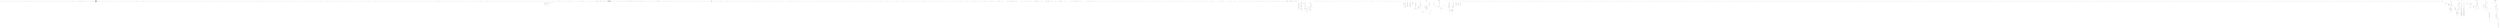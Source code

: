 digraph graph866589987 {
	compound=true;
	edge[color=blue];
	node1382394077[label="typedef long unsigned int size_t;"];
	node349517956[label="typedef __builtin_va_list __gnuc_va_list;"];
	node917987811[label="typedef unsigned char __u_char;"];
	node815927219[label="typedef unsigned short int __u_short;"];
	node208824749[label="typedef unsigned int __u_int;"];
	node528469698[label="typedef unsigned long int __u_long;"];
	node411756754[label="typedef signed char __int8_t;"];
	node1895167357[label="typedef unsigned char __uint8_t;"];
	node488624810[label="typedef signed short int __int16_t;"];
	node407615603[label="typedef unsigned short int __uint16_t;"];
	node1689840534[label="typedef signed int __int32_t;"];
	node2037929227[label="typedef unsigned int __uint32_t;"];
	node1954051593[label="typedef signed long int __int64_t;"];
	node765326134[label="typedef unsigned long int __uint64_t;"];
	node823635085[label="typedef __int8_t __int_least8_t;"];
	node1444494906[label="typedef __uint8_t __uint_least8_t;"];
	node518953848[label="typedef __int16_t __int_least16_t;"];
	node1246335388[label="typedef __uint16_t __uint_least16_t;"];
	node706331499[label="typedef __int32_t __int_least32_t;"];
	node1523012874[label="typedef __uint32_t __uint_least32_t;"];
	node128870695[label="typedef __int64_t __int_least64_t;"];
	node1516588549[label="typedef __uint64_t __uint_least64_t;"];
	node173876169[label="typedef long int __quad_t;"];
	node1694636980[label="typedef unsigned long int __u_quad_t;"];
	node216054741[label="typedef long int __intmax_t;"];
	node254310990[label="typedef unsigned long int __uintmax_t;"];
	node831543502[label="typedef unsigned long int __dev_t;"];
	node1663801016[label="typedef unsigned int __uid_t;"];
	node1195752646[label="typedef unsigned int __gid_t;"];
	node2006486085[label="typedef unsigned long int __ino_t;"];
	node1891405936[label="typedef unsigned long int __ino64_t;"];
	node251888112[label="typedef unsigned int __mode_t;"];
	node1356903538[label="typedef unsigned long int __nlink_t;"];
	node957717268[label="typedef long int __off_t;"];
	node1847745588[label="typedef long int __off64_t;"];
	node1892336170[label="typedef int __pid_t;"];
	node463716413[label="struct stUn_ivp0 {
    int __val[2];
} ;"];
	node245418396[label="typedef struct stUn_ivp0 __fsid_t;"];
	node172272947[label="typedef long int __clock_t;"];
	node422926934[label="typedef unsigned long int __rlim_t;"];
	node415297573[label="typedef unsigned long int __rlim64_t;"];
	node1972289220[label="typedef unsigned int __id_t;"];
	node410908040[label="typedef long int __time_t;"];
	node1716909005[label="typedef unsigned int __useconds_t;"];
	node967425740[label="typedef long int __suseconds_t;"];
	node484079038[label="typedef long int __suseconds64_t;"];
	node987679263[label="typedef int __daddr_t;"];
	node1638556416[label="typedef int __key_t;"];
	node402265251[label="typedef int __clockid_t;"];
	node49609752[label="typedef void *__timer_t;"];
	node27632888[label="typedef long int __blksize_t;"];
	node1923489377[label="typedef long int __blkcnt_t;"];
	node2147388034[label="typedef long int __blkcnt64_t;"];
	node1244242406[label="typedef unsigned long int __fsblkcnt_t;"];
	node1384781563[label="typedef unsigned long int __fsblkcnt64_t;"];
	node140468053[label="typedef unsigned long int __fsfilcnt_t;"];
	node1170391958[label="typedef unsigned long int __fsfilcnt64_t;"];
	node926498219[label="typedef long int __fsword_t;"];
	node1123913519[label="typedef long int __ssize_t;"];
	node1902630939[label="typedef long int __syscall_slong_t;"];
	node1301402330[label="typedef unsigned long int __syscall_ulong_t;"];
	node2122622251[label="typedef __off64_t __loff_t;"];
	node1138931930[label="typedef char *__caddr_t;"];
	node1558454047[label="typedef long int __intptr_t;"];
	node672137778[label="typedef unsigned int __socklen_t;"];
	node619605930[label="typedef int __sig_atomic_t;"];
	node1734473563[label="struct stUn_ivp2 {
    int __count;
    union stUn_ivp1 {
        unsigned int __wch;
        char __wchb[4];
    } __value;
} ;"];
	node1672434342[label="typedef struct stUn_ivp2 __mbstate_t;"];
	node2029215289[label="struct _G_fpos_t {
    __off_t __pos;
    __mbstate_t __state;
} ;"];
	node1593290287[label="typedef struct _G_fpos_t __fpos_t;"];
	node854056805[label="struct _G_fpos64_t {
    __off64_t __pos;
    __mbstate_t __state;
} ;"];
	node1634960959[label="typedef struct _G_fpos64_t __fpos64_t;"];
	node1714312592[label="struct _IO_FILE ;"];
	node1387930084[label="typedef struct _IO_FILE __FILE;"];
	node491074042[label="struct _IO_FILE ;"];
	node1817408103[label="typedef struct _IO_FILE FILE;"];
	node13007497[label="struct _IO_FILE ;"];
	node1545160274[label="struct _IO_marker ;"];
	node1550187113[label="struct _IO_codecvt ;"];
	node270730839[label="struct _IO_wide_data ;"];
	node1400539413[label="typedef void _IO_lock_t;"];
	node2031044915[label="struct _IO_FILE {
    int _flags;
    char *_IO_read_ptr;
    char *_IO_read_end;
    char *_IO_read_base;
    char *_IO_write_base;
    char *_IO_write_ptr;
    char *_IO_write_end;
    char *_IO_buf_base;
    char *_IO_buf_end;
    char *_IO_save_base;
    char *_IO_backup_base;
    char *_IO_save_end;
    struct _IO_marker *_markers;
    struct _IO_FILE *_chain;
    int _fileno;
    int _flags2;
    __off_t _old_offset;
    unsigned short _cur_column;
    signed char _vtable_offset;
    char _shortbuf[1];
    _IO_lock_t *_lock;
    __off64_t _offset;
    struct _IO_codecvt *_codecvt;
    struct _IO_wide_data *_wide_data;
    struct _IO_FILE *_freeres_list;
    void *_freeres_buf;
    size_t __pad5;
    int _mode;
    char _unused2[15 * sizeof(int) - 4 * sizeof(void *) - sizeof(size_t)];
} ;"];
	node1553227495[label="typedef __gnuc_va_list va_list;"];
	node1363879035[label="typedef __off_t off_t;"];
	node1332873101[label="typedef __ssize_t ssize_t;"];
	node1146011389[label="typedef __fpos_t fpos_t;"];
	node1002650329[label="extern FILE *stdin;"];
	node1175319617[label="extern FILE *stdout;"];
	node1427763069[label="extern FILE *stderr;"];
	node131976509[label="extern int remove(const char *__filename);"];
	node38489930[label="const char *__filename"];
	node1990156323[label="extern int rename(const char *__old, const char *__new);"];
	node987450568[label="const char *__old"];
	node1728445186[label="const char *__new"];
	node1672064808[label="extern int renameat(int __oldfd, const char *__old , int __newfd , const char *__new);"];
	node1823047135[label="int __oldfd"];
	node1618190026[label="const char *__old"];
	node145423728[label="int __newfd"];
	node1500512598[label="const char *__new"];
	node1843302718[label="extern int fclose(FILE *__stream);"];
	node2021148063[label="FILE *__stream"];
	node544100739[label="extern FILE *tmpfile(void );"];
	node301601202[label="void "];
	node1865470187[label="extern char *tmpnam(char [20]);"];
	node1955570516[label="char [20]"];
	node1641667861[label="extern char *tmpnam_r(char __s[20]);"];
	node1284775193[label="char __s[20]"];
	node1052247420[label="extern char *tempnam(const char *__dir, const char *__pfx);"];
	node1711152967[label="const char *__dir"];
	node1938005794[label="const char *__pfx"];
	node966910438[label="extern int fflush(FILE *__stream);"];
	node1565967058[label="FILE *__stream"];
	node2069229734[label="extern int fflush_unlocked(FILE *__stream);"];
	node917379055[label="FILE *__stream"];
	node583852441[label="extern FILE *fopen(const char *__restrict __filename, const char *__restrict __modes);"];
	node1105475717[label="const char *__restrict __filename"];
	node709827525[label="const char *__restrict __modes"];
	node481770130[label="extern FILE *freopen(const char *__restrict __filename, const char *__restrict __modes , FILE *__restrict __stream);"];
	node885186621[label="const char *__restrict __filename"];
	node747984007[label="const char *__restrict __modes"];
	node362417934[label="FILE *__restrict __stream"];
	node156321306[label="extern FILE *fdopen(int __fd, const char *__modes);"];
	node1190097728[label="int __fd"];
	node494865616[label="const char *__modes"];
	node831019851[label="extern FILE *fmemopen(void *__s, size_t __len , const char *__modes);"];
	node443006437[label="void *__s"];
	node810695005[label="size_t __len"];
	node645018917[label="const char *__modes"];
	node1501084178[label="extern FILE *open_memstream(char **__bufloc, size_t *__sizeloc);"];
	node1925356935[label="char **__bufloc"];
	node2044888689[label="size_t *__sizeloc"];
	node379666550[label="extern void setbuf(FILE *__restrict __stream, char *__restrict __buf);"];
	node1922949345[label="FILE *__restrict __stream"];
	node217103506[label="char *__restrict __buf"];
	node2011281484[label="extern int setvbuf(FILE *__restrict __stream, char *__restrict __buf , int __modes , size_t __n);"];
	node1736027968[label="FILE *__restrict __stream"];
	node343446206[label="char *__restrict __buf"];
	node140222364[label="int __modes"];
	node906904117[label="size_t __n"];
	node467921234[label="extern void setbuffer(FILE *__restrict __stream, char *__restrict __buf , size_t __size);"];
	node1021071701[label="FILE *__restrict __stream"];
	node570008325[label="char *__restrict __buf"];
	node1615923089[label="size_t __size"];
	node1717737290[label="extern void setlinebuf(FILE *__stream);"];
	node1128933904[label="FILE *__stream"];
	node525953416[label="extern int fprintf(FILE *__restrict __stream, const char *__restrict __format, ...);"];
	node748971195[label="FILE *__restrict __stream"];
	node991371197[label="const char *__restrict __format"];
	node1575405527[label="extern int printf(const char *__restrict __format, ...);"];
	node1386805129[label="const char *__restrict __format"];
	node1614427365[label="extern int sprintf(char *__restrict __s, const char *__restrict __format, ...);"];
	node896315952[label="char *__restrict __s"];
	node2060388274[label="const char *__restrict __format"];
	node354753730[label="extern int vfprintf(FILE *__restrict __s, const char *__restrict __format , __gnuc_va_list __arg);"];
	node72537853[label="FILE *__restrict __s"];
	node2038211362[label="const char *__restrict __format"];
	node165296236[label="__gnuc_va_list __arg"];
	node1287460787[label="extern int vprintf(const char *__restrict __format, __gnuc_va_list __arg);"];
	node612189364[label="const char *__restrict __format"];
	node1679932542[label="__gnuc_va_list __arg"];
	node107799732[label="extern int vsprintf(char *__restrict __s, const char *__restrict __format , __gnuc_va_list __arg);"];
	node787309361[label="char *__restrict __s"];
	node2136756216[label="const char *__restrict __format"];
	node1520596362[label="__gnuc_va_list __arg"];
	node398051839[label="extern int snprintf(char *__restrict __s, size_t __maxlen , const char *__restrict __format, ...);"];
	node2005937878[label="char *__restrict __s"];
	node545535492[label="size_t __maxlen"];
	node406074816[label="const char *__restrict __format"];
	node218353095[label="extern int vsnprintf(char *__restrict __s, size_t __maxlen , const char *__restrict __format , __gnuc_va_list __arg);"];
	node1524770385[label="char *__restrict __s"];
	node724611679[label="size_t __maxlen"];
	node498717267[label="const char *__restrict __format"];
	node1984021735[label="__gnuc_va_list __arg"];
	node1828598477[label="extern int vdprintf(int __fd, const char *__restrict __fmt , __gnuc_va_list __arg);"];
	node87255309[label="int __fd"];
	node1330346542[label="const char *__restrict __fmt"];
	node1653389536[label="__gnuc_va_list __arg"];
	node218446003[label="extern int dprintf(int __fd, const char *__restrict __fmt, ...);"];
	node1281233469[label="int __fd"];
	node1321012050[label="const char *__restrict __fmt"];
	node1535877586[label="extern int fscanf(FILE *__restrict __stream, const char *__restrict __format, ...);"];
	node1034355105[label="FILE *__restrict __stream"];
	node1993004305[label="const char *__restrict __format"];
	node106424296[label="extern int scanf(const char *__restrict __format, ...);"];
	node318321607[label="const char *__restrict __format"];
	node1281894438[label="extern int sscanf(const char *__restrict __s, const char *__restrict __format, ...);"];
	node2047785273[label="const char *__restrict __s"];
	node1770391569[label="const char *__restrict __format"];
	node1911467273[label="extern int fscanf(FILE *__restrict __stream, const char *__restrict __format, ...);"];
	node6634074[label="FILE *__restrict __stream"];
	node461371[label="const char *__restrict __format"];
	node98545784[label="extern int scanf(const char *__restrict __format, ...);"];
	node712147062[label="const char *__restrict __format"];
	node299194277[label="extern int sscanf(const char *__restrict __s, const char *__restrict __format, ...);"];
	node772801497[label="const char *__restrict __s"];
	node837596001[label="const char *__restrict __format"];
	node1043689174[label="extern int vfscanf(FILE *__restrict __s, const char *__restrict __format , __gnuc_va_list __arg);"];
	node1518422518[label="FILE *__restrict __s"];
	node1000930248[label="const char *__restrict __format"];
	node1181479782[label="__gnuc_va_list __arg"];
	node427665153[label="extern int vscanf(const char *__restrict __format, __gnuc_va_list __arg);"];
	node1341130820[label="const char *__restrict __format"];
	node1487255196[label="__gnuc_va_list __arg"];
	node921812350[label="extern int vsscanf(const char *__restrict __s, const char *__restrict __format , __gnuc_va_list __arg);"];
	node1853981509[label="const char *__restrict __s"];
	node2061982630[label="const char *__restrict __format"];
	node148963559[label="__gnuc_va_list __arg"];
	node1128872093[label="extern int vfscanf(FILE *__restrict __s, const char *__restrict __format , __gnuc_va_list __arg);"];
	node1526694407[label="FILE *__restrict __s"];
	node489334328[label="const char *__restrict __format"];
	node1567808011[label="__gnuc_va_list __arg"];
	node2080917019[label="extern int vscanf(const char *__restrict __format, __gnuc_va_list __arg);"];
	node524415577[label="const char *__restrict __format"];
	node1896132887[label="__gnuc_va_list __arg"];
	node1210315984[label="extern int vsscanf(const char *__restrict __s, const char *__restrict __format , __gnuc_va_list __arg);"];
	node1823075447[label="const char *__restrict __s"];
	node2009180110[label="const char *__restrict __format"];
	node1965388767[label="__gnuc_va_list __arg"];
	node1065002232[label="extern int fgetc(FILE *__stream);"];
	node1879769947[label="FILE *__stream"];
	node1705491584[label="extern int getc(FILE *__stream);"];
	node1653072658[label="FILE *__stream"];
	node1029385246[label="extern int getchar(void );"];
	node607690808[label="void "];
	node1997267152[label="extern int getc_unlocked(FILE *__stream);"];
	node1152504570[label="FILE *__stream"];
	node1695747314[label="extern int getchar_unlocked(void );"];
	node1805360313[label="void "];
	node598748983[label="extern int fgetc_unlocked(FILE *__stream);"];
	node850012071[label="FILE *__stream"];
	node457951161[label="extern int fputc(int __c, FILE *__stream);"];
	node1187505856[label="int __c"];
	node1203429941[label="FILE *__stream"];
	node1558129795[label="extern int putc(int __c, FILE *__stream);"];
	node264953989[label="int __c"];
	node1411151613[label="FILE *__stream"];
	node1675675460[label="extern int putchar(int __c);"];
	node456872530[label="int __c"];
	node1021778875[label="extern int fputc_unlocked(int __c, FILE *__stream);"];
	node534493709[label="int __c"];
	node126434188[label="FILE *__stream"];
	node698229852[label="extern int putc_unlocked(int __c, FILE *__stream);"];
	node1800970489[label="int __c"];
	node1510145189[label="FILE *__stream"];
	node556075116[label="extern int putchar_unlocked(int __c);"];
	node732967222[label="int __c"];
	node1213062781[label="extern int getw(FILE *__stream);"];
	node736062588[label="FILE *__stream"];
	node721034010[label="extern int putw(int __w, FILE *__stream);"];
	node300648514[label="int __w"];
	node1849933855[label="FILE *__stream"];
	node24300138[label="extern char *fgets(char *__restrict __s, int __n , FILE *__restrict __stream);"];
	node1833678351[label="char *__restrict __s"];
	node1062533820[label="int __n"];
	node1815621869[label="FILE *__restrict __stream"];
	node1295501718[label="extern __ssize_t __getdelim(char **__restrict __lineptr, size_t *__restrict __n , int __delimiter , FILE *__restrict __stream);"];
	node1132088929[label="char **__restrict __lineptr"];
	node2094152182[label="size_t *__restrict __n"];
	node1315729466[label="int __delimiter"];
	node757791711[label="FILE *__restrict __stream"];
	node2065199032[label="extern __ssize_t getdelim(char **__restrict __lineptr, size_t *__restrict __n , int __delimiter , FILE *__restrict __stream);"];
	node1082591393[label="char **__restrict __lineptr"];
	node907749781[label="size_t *__restrict __n"];
	node1012476940[label="int __delimiter"];
	node1578971528[label="FILE *__restrict __stream"];
	node1653273237[label="extern __ssize_t getline(char **__restrict __lineptr, size_t *__restrict __n , FILE *__restrict __stream);"];
	node1151491527[label="char **__restrict __lineptr"];
	node1825206499[label="size_t *__restrict __n"];
	node946783101[label="FILE *__restrict __stream"];
	node1629792192[label="extern int fputs(const char *__restrict __s, FILE *__restrict __stream);"];
	node1842142288[label="const char *__restrict __s"];
	node1783382625[label="FILE *__restrict __stream"];
	node723964553[label="extern int puts(const char *__s);"];
	node120042416[label="const char *__s"];
	node119165084[label="extern int ungetc(int __c, FILE *__stream);"];
	node1869892430[label="int __c"];
	node1330702708[label="FILE *__stream"];
	node1450033347[label="extern size_t fread(void *__restrict __ptr, size_t __size , size_t __n , FILE *__restrict __stream);"];
	node1868376364[label="void *__restrict __ptr"];
	node1672784022[label="size_t __size"];
	node257655284[label="size_t __n"];
	node1923373937[label="FILE *__restrict __stream"];
	node1169903663[label="extern size_t fwrite(const void *__restrict __ptr, size_t __size , size_t __n , FILE *__restrict __s);"];
	node1948328253[label="const void *__restrict __ptr"];
	node373415859[label="size_t __size"];
	node1071856729[label="size_t __n"];
	node1406749291[label="FILE *__restrict __s"];
	node1261940766[label="extern size_t fread_unlocked(void *__restrict __ptr, size_t __size , size_t __n , FILE *__restrict __stream);"];
	node2045739285[label="void *__restrict __ptr"];
	node1595347858[label="size_t __size"];
	node801445218[label="size_t __n"];
	node1696328858[label="FILE *__restrict __stream"];
	node1884534347[label="extern size_t fwrite_unlocked(const void *__restrict __ptr, size_t __size , size_t __n , FILE *__restrict __stream);"];
	node57918311[label="const void *__restrict __ptr"];
	node367803404[label="size_t __size"];
	node1731883050[label="size_t __n"];
	node866970718[label="FILE *__restrict __stream"];
	node755196725[label="extern int fseek(FILE *__stream, long int __off , int __whence);"];
	node1856036778[label="FILE *__stream"];
	node180820951[label="long int __off"];
	node725871473[label="int __whence"];
	node1033750605[label="extern long int ftell(FILE *__stream);"];
	node1012263380[label="FILE *__stream"];
	node1465478513[label="extern void rewind(FILE *__stream);"];
	node1846902600[label="FILE *__stream"];
	node625647461[label="extern int fseeko(FILE *__stream, __off_t __off , int __whence);"];
	node1763030548[label="FILE *__stream"];
	node1894575391[label="__off_t __off"];
	node1033179151[label="int __whence"];
	node847626561[label="extern __off_t ftello(FILE *__stream);"];
	node1856828350[label="FILE *__stream"];
	node1860390884[label="extern int fgetpos(FILE *__restrict __stream, fpos_t *__restrict __pos);"];
	node1847668536[label="FILE *__restrict __stream"];
	node1891878359[label="fpos_t *__restrict __pos"];
	node246833096[label="extern int fsetpos(FILE *__stream, const fpos_t *__pos);"];
	node428692958[label="FILE *__stream"];
	node695975233[label="const fpos_t *__pos"];
	node1346508543[label="extern void clearerr(FILE *__stream);"];
	node1917105166[label="FILE *__stream"];
	node1056376395[label="extern int feof(FILE *__stream);"];
	node1818609392[label="FILE *__stream"];
	node1930040331[label="extern int ferror(FILE *__stream);"];
	node1644797813[label="FILE *__stream"];
	node736402572[label="extern void clearerr_unlocked(FILE *__stream);"];
	node349049850[label="FILE *__stream"];
	node704611578[label="extern int feof_unlocked(FILE *__stream);"];
	node878300377[label="FILE *__stream"];
	node183277170[label="extern int ferror_unlocked(FILE *__stream);"];
	node1214323412[label="FILE *__stream"];
	node1371955400[label="extern void perror(const char *__s);"];
	node461640598[label="const char *__s"];
	node1634572909[label="extern int fileno(FILE *__stream);"];
	node696104621[label="FILE *__stream"];
	node621119321[label="extern int fileno_unlocked(FILE *__stream);"];
	node494474405[label="FILE *__stream"];
	node777548434[label="extern int pclose(FILE *__stream);"];
	node63475121[label="FILE *__stream"];
	node2022000417[label="extern FILE *popen(const char *__command, const char *__modes);"];
	node2064887411[label="const char *__command"];
	node909778317[label="const char *__modes"];
	node1256799800[label="extern char *ctermid(char *__s);"];
	node1720030825[label="char *__s"];
	node152670179[label="extern void flockfile(FILE *__stream);"];
	node2132115899[label="FILE *__stream"];
	node1966534415[label="extern int ftrylockfile(FILE *__stream);"];
	node2058075777[label="FILE *__stream"];
	node755583709[label="extern void funlockfile(FILE *__stream);"];
	node541599066[label="FILE *__stream"];
	node1548650215[label="extern int __uflow(FILE *);"];
	node1822870556[label="FILE *"];
	node1905768812[label="extern int __overflow(FILE *, int );"];
	node227072471[label="FILE *"];
	node319123198[label="int "];
	node1019854313[label="typedef int wchar_t;"];
	node738081163[label="struct stUn_ivp3 {
    int quot;
    int rem;
} ;"];
	node196721369[label="typedef struct stUn_ivp3 div_t;"];
	node917491823[label="struct stUn_ivp4 {
    long int quot;
    long int rem;
} ;"];
	node897736003[label="typedef struct stUn_ivp4 ldiv_t;"];
	node479072819[label="__extension__ struct stUn_ivp5 {
    long long int quot;
    long long int rem;
} ;"];
	node2003652822[label="__extension__ typedef struct stUn_ivp5 lldiv_t;"];
	node242731459[label="extern size_t __ctype_get_mb_cur_max(void );"];
	node2048231400[label="void "];
	node2003744018[label="extern double atof(const char *__nptr);"];
	node748033723[label="const char *__nptr"];
	node1470844979[label="extern int atoi(const char *__nptr);"];
	node1248712846[label="const char *__nptr"];
	node1920904786[label="extern long int atol(const char *__nptr);"];
	node1601071362[label="const char *__nptr"];
	node1432593983[label="__extension__ extern long long int atoll(const char *__nptr);"];
	node1783342836[label="const char *__nptr"];
	node508527664[label="extern double strtod(const char *__restrict __nptr, char **__restrict __endptr);"];
	node1673729636[label="const char *__restrict __nptr"];
	node1955857288[label="char **__restrict __endptr"];
	node711850930[label="extern float strtof(const char *__restrict __nptr, char **__restrict __endptr);"];
	node2000240430[label="const char *__restrict __nptr"];
	node1548008675[label="char **__restrict __endptr"];
	node530498535[label="extern long double strtold(const char *__restrict __nptr, char **__restrict __endptr);"];
	node683637738[label="const char *__restrict __nptr"];
	node1785983332[label="char **__restrict __endptr"];
	node2074465031[label="extern long int strtol(const char *__restrict __nptr, char **__restrict __endptr , int __base);"];
	node1117804470[label="const char *__restrict __nptr"];
	node1419968404[label="char **__restrict __endptr"];
	node1988464942[label="int __base"];
	node459809985[label="extern unsigned long int strtoul(const char *__restrict __nptr, char **__restrict __endptr , int __base);"];
	node194146042[label="const char *__restrict __nptr"];
	node1324428670[label="char **__restrict __endptr"];
	node357096503[label="int __base"];
	node1694598017[label="__extension__ extern long long int strtoq(const char *__restrict __nptr, char **__restrict __endptr , int __base);"];
	node1740032878[label="const char *__restrict __nptr"];
	node1534184690[label="char **__restrict __endptr"];
	node30516998[label="int __base"];
	node338347534[label="__extension__ extern unsigned long long int strtouq(const char *__restrict __nptr, char **__restrict __endptr , int __base);"];
	node947046495[label="const char *__restrict __nptr"];
	node875732483[label="char **__restrict __endptr"];
	node404294128[label="int __base"];
	node283923651[label="__extension__ extern long long int strtoll(const char *__restrict __nptr, char **__restrict __endptr , int __base);"];
	node1980317609[label="const char *__restrict __nptr"];
	node1661504445[label="char **__restrict __endptr"];
	node114973873[label="int __base"];
	node1583408697[label="__extension__ extern unsigned long long int strtoull(const char *__restrict __nptr, char **__restrict __endptr , int __base);"];
	node199934876[label="const char *__restrict __nptr"];
	node1881736824[label="char **__restrict __endptr"];
	node1321358217[label="int __base"];
	node1994746647[label="extern char *l64a(long int __n);"];
	node1742749668[label="long int __n"];
	node218722765[label="extern long int a64l(const char *__s);"];
	node1805162633[label="const char *__s"];
	node417396884[label="typedef __u_char u_char;"];
	node325038637[label="typedef __u_short u_short;"];
	node873168842[label="typedef __u_int u_int;"];
	node654322778[label="typedef __u_long u_long;"];
	node569927998[label="typedef __quad_t quad_t;"];
	node1902549045[label="typedef __u_quad_t u_quad_t;"];
	node439190664[label="typedef __fsid_t fsid_t;"];
	node1935683208[label="typedef __loff_t loff_t;"];
	node1610277935[label="typedef __ino_t ino_t;"];
	node1524657299[label="typedef __dev_t dev_t;"];
	node2075463136[label="typedef __gid_t gid_t;"];
	node824899696[label="typedef __mode_t mode_t;"];
	node282787884[label="typedef __nlink_t nlink_t;"];
	node1717580721[label="typedef __uid_t uid_t;"];
	node1281521013[label="typedef __pid_t pid_t;"];
	node1956717054[label="typedef __id_t id_t;"];
	node224238994[label="typedef __daddr_t daddr_t;"];
	node1808932535[label="typedef __caddr_t caddr_t;"];
	node1703397679[label="typedef __key_t key_t;"];
	node1189576631[label="typedef __clock_t clock_t;"];
	node850555841[label="typedef __clockid_t clockid_t;"];
	node842486315[label="typedef __time_t time_t;"];
	node1295492311[label="typedef __timer_t timer_t;"];
	node1595450977[label="typedef unsigned long int ulong;"];
	node1567117654[label="typedef unsigned short int ushort;"];
	node2133682202[label="typedef unsigned int uint;"];
	node801339597[label="typedef __int8_t int8_t;"];
	node1802358329[label="typedef __int16_t int16_t;"];
	node1114471715[label="typedef __int32_t int32_t;"];
	node1224454588[label="typedef __int64_t int64_t;"];
	node1931932451[label="typedef __uint8_t u_int8_t;"];
	node1037367581[label="typedef __uint16_t u_int16_t;"];
	node1015228448[label="typedef __uint32_t u_int32_t;"];
	node1972276109[label="typedef __uint64_t u_int64_t;"];
	node1147650086[label="typedef int register_t;"];
	subgraph cluster323302928 {
		compound=true;
		style=dotted;
		label="__bswap_16()";
		node1660873155[label="B_FuDe", shape="triangle"];
		node1693710409[label="E_FuDe", shape="invtriangle"];
		node1467301185[label="__uint16_t __bsx"];
		subgraph cluster2014846847 {
			compound=true;
			style=dotted;
			label="CompoundStatement";
			node1719855536[label="B_CoSt", shape="triangle"];
			node670554970[label="E_CoSt", shape="invtriangle"];
			node2040247533[label="unsigned short int _imopVarPre22;"];
			subgraph cluster909633064 {
				compound=true;
				style=dotted;
				label="CallStatement";
				node1771108015[label="B_CaSt", shape="triangle"];
				node668173168[label="E_CaSt", shape="invtriangle"];
				node537849947[label="__bsx"];
				node1196092101[label="_imopVarPre22"];
			}
			node1692857976[label="return _imopVarPre22;"];
		}
	}
	subgraph cluster1903221272 {
		compound=true;
		style=dotted;
		label="__bswap_32()";
		node543254421[label="B_FuDe", shape="triangle"];
		node1794497[label="E_FuDe", shape="invtriangle"];
		node1346284620[label="__uint32_t __bsx"];
		subgraph cluster1265393570 {
			compound=true;
			style=dotted;
			label="CompoundStatement";
			node1630911316[label="B_CoSt", shape="triangle"];
			node1081293285[label="E_CoSt", shape="invtriangle"];
			node1381582493[label="unsigned int _imopVarPre98;"];
			subgraph cluster132129585 {
				compound=true;
				style=dotted;
				label="CallStatement";
				node411880300[label="B_CaSt", shape="triangle"];
				node1885447655[label="E_CaSt", shape="invtriangle"];
				node1242117288[label="__bsx"];
				node853482026[label="_imopVarPre98"];
			}
			node1821537415[label="return _imopVarPre98;"];
		}
	}
	subgraph cluster1719079876 {
		compound=true;
		style=dotted;
		label="__bswap_64()";
		node1869033773[label="B_FuDe", shape="triangle"];
		node395116126[label="E_FuDe", shape="invtriangle"];
		node1689412263[label="__uint64_t __bsx"];
		subgraph cluster1707098313 {
			compound=true;
			style=dotted;
			label="CompoundStatement";
			node292777660[label="B_CoSt", shape="triangle"];
			node1241760956[label="E_CoSt", shape="invtriangle"];
			node1564588329[label="unsigned long int _imopVarPre99;"];
			subgraph cluster893038039 {
				compound=true;
				style=dotted;
				label="CallStatement";
				node60134824[label="B_CaSt", shape="triangle"];
				node639015907[label="E_CaSt", shape="invtriangle"];
				node257375691[label="__bsx"];
				node1089772914[label="_imopVarPre99"];
			}
			node1547714[label="return _imopVarPre99;"];
		}
	}
	subgraph cluster1148318230 {
		compound=true;
		style=dotted;
		label="__uint16_identity()";
		node1160292543[label="B_FuDe", shape="triangle"];
		node422036166[label="E_FuDe", shape="invtriangle"];
		node795588312[label="__uint16_t __x"];
		subgraph cluster283460339 {
			compound=true;
			style=dotted;
			label="CompoundStatement";
			node1826504108[label="B_CoSt", shape="triangle"];
			node71700191[label="E_CoSt", shape="invtriangle"];
			node90646816[label="return __x;"];
		}
	}
	subgraph cluster56729293 {
		compound=true;
		style=dotted;
		label="__uint32_identity()";
		node2112142735[label="B_FuDe", shape="triangle"];
		node423519701[label="E_FuDe", shape="invtriangle"];
		node50980980[label="__uint32_t __x"];
		subgraph cluster1767198298 {
			compound=true;
			style=dotted;
			label="CompoundStatement";
			node119819655[label="B_CoSt", shape="triangle"];
			node554451057[label="E_CoSt", shape="invtriangle"];
			node56119990[label="return __x;"];
		}
	}
	subgraph cluster1092349269 {
		compound=true;
		style=dotted;
		label="__uint64_identity()";
		node172682435[label="B_FuDe", shape="triangle"];
		node1509267978[label="E_FuDe", shape="invtriangle"];
		node1421507391[label="__uint64_t __x"];
		subgraph cluster1029577603 {
			compound=true;
			style=dotted;
			label="CompoundStatement";
			node802659014[label="B_CoSt", shape="triangle"];
			node303405103[label="E_CoSt", shape="invtriangle"];
			node1725474306[label="return __x;"];
		}
	}
	node1684465049[label="struct stUn_ivp6 {
    unsigned long int __val[(1024 / (8 * sizeof(unsigned long int)))];
} ;"];
	node760134164[label="typedef struct stUn_ivp6 __sigset_t;"];
	node562228167[label="typedef __sigset_t sigset_t;"];
	node257412817[label="struct timeval {
    __time_t tv_sec;
    __suseconds_t tv_usec;
} ;"];
	node1871790610[label="struct timespec {
    __time_t tv_sec;
    __syscall_slong_t tv_nsec;
} ;"];
	node1687844545[label="typedef __suseconds_t suseconds_t;"];
	node925747502[label="typedef long int __fd_mask;"];
	node2144755610[label="struct stUn_ivp7 {
    __fd_mask __fds_bits[1024 / (8 * (int) sizeof(__fd_mask))];
} ;"];
	node200027521[label="typedef struct stUn_ivp7 fd_set;"];
	node1078708872[label="typedef __fd_mask fd_mask;"];
	node1688072194[label="extern int select(int __nfds, fd_set *__restrict __readfds , fd_set *__restrict __writefds , fd_set *__restrict __exceptfds , struct timeval *__restrict __timeout);"];
	node1535090346[label="int __nfds"];
	node1899574728[label="fd_set *__restrict __readfds"];
	node1985352137[label="fd_set *__restrict __writefds"];
	node1268622064[label="fd_set *__restrict __exceptfds"];
	node954066924[label="struct timeval *__restrict __timeout"];
	node1821016172[label="extern int pselect(int __nfds, fd_set *__restrict __readfds , fd_set *__restrict __writefds , fd_set *__restrict __exceptfds , const struct timespec *__restrict __timeout , const __sigset_t *__restrict __sigmask);"];
	node1099906270[label="int __nfds"];
	node1526401615[label="fd_set *__restrict __readfds"];
	node118481245[label="fd_set *__restrict __writefds"];
	node326624149[label="fd_set *__restrict __exceptfds"];
	node420110196[label="const struct timespec *__restrict __timeout"];
	node1873635139[label="const __sigset_t *__restrict __sigmask"];
	node1284516466[label="typedef __blksize_t blksize_t;"];
	node910480133[label="typedef __blkcnt_t blkcnt_t;"];
	node1191491178[label="typedef __fsblkcnt_t fsblkcnt_t;"];
	node1842764665[label="typedef __fsfilcnt_t fsfilcnt_t;"];
	node1668179857[label="union stUn_ivp9 {
    __extension__ unsigned long long int __value64;
    struct stUn_ivp8 {
        unsigned int __low;
        unsigned int __high;
    } __value32;
} ;"];
	node800310850[label="typedef union stUn_ivp9 __atomic_wide_counter;"];
	node1681162878[label="struct __pthread_internal_list {
    struct __pthread_internal_list *__prev;
    struct __pthread_internal_list *__next;
} ;"];
	node1285810182[label="typedef struct __pthread_internal_list __pthread_list_t;"];
	node842680318[label="struct __pthread_internal_slist {
    struct __pthread_internal_slist *__next;
} ;"];
	node655776120[label="typedef struct __pthread_internal_slist __pthread_slist_t;"];
	node1444618680[label="struct __pthread_mutex_s {
    int __lock;
    unsigned int __count;
    int __owner;
    unsigned int __nusers;
    int __kind;
    short __spins;
    short __elision;
    __pthread_list_t __list;
} ;"];
	node457178921[label="struct __pthread_rwlock_arch_t {
    unsigned int __readers;
    unsigned int __writers;
    unsigned int __wrphase_futex;
    unsigned int __writers_futex;
    unsigned int __pad3;
    unsigned int __pad4;
    int __cur_writer;
    int __shared;
    signed char __rwelision;
    unsigned char __pad1[7];
    unsigned long int __pad2;
    unsigned int __flags;
} ;"];
	node945811534[label="struct __pthread_cond_s {
    __atomic_wide_counter __wseq;
    __atomic_wide_counter __g1_start;
    unsigned int __g_refs[2];
    unsigned int __g_size[2];
    unsigned int __g1_orig_size;
    unsigned int __wrefs;
    unsigned int __g_signals[2];
} ;"];
	node825624114[label="typedef unsigned int __tss_t;"];
	node1768857108[label="typedef unsigned long int __thrd_t;"];
	node1452745474[label="struct stUn_ivp10 {
    int __data;
} ;"];
	node619828467[label="typedef struct stUn_ivp10 __once_flag;"];
	node2123635912[label="typedef unsigned long int pthread_t;"];
	node460422403[label="union stUn_ivp11 {
    char __size[4];
    int __align;
} ;"];
	node2033307298[label="typedef union stUn_ivp11 pthread_mutexattr_t;"];
	node1654561111[label="union stUn_ivp12 {
    char __size[4];
    int __align;
} ;"];
	node931415801[label="typedef union stUn_ivp12 pthread_condattr_t;"];
	node356477543[label="typedef unsigned int pthread_key_t;"];
	node1697257128[label="typedef int pthread_once_t;"];
	node1090623857[label="union pthread_attr_t {
    char __size[56];
    long int __align;
} ;"];
	node668862267[label="typedef union pthread_attr_t pthread_attr_t;"];
	node145899793[label="union stUn_ivp13 {
    struct __pthread_mutex_s __data;
    char __size[40];
    long int __align;
} ;"];
	node190939851[label="typedef union stUn_ivp13 pthread_mutex_t;"];
	node726083556[label="union stUn_ivp14 {
    struct __pthread_cond_s __data;
    char __size[48];
    __extension__ long long int __align;
} ;"];
	node1959936693[label="typedef union stUn_ivp14 pthread_cond_t;"];
	node865922491[label="union stUn_ivp15 {
    struct __pthread_rwlock_arch_t __data;
    char __size[56];
    long int __align;
} ;"];
	node830643074[label="typedef union stUn_ivp15 pthread_rwlock_t;"];
	node677113422[label="union stUn_ivp16 {
    char __size[8];
    long int __align;
} ;"];
	node611728656[label="typedef union stUn_ivp16 pthread_rwlockattr_t;"];
	node1808800526[label="typedef volatile int pthread_spinlock_t;"];
	node995691809[label="union stUn_ivp17 {
    char __size[32];
    long int __align;
} ;"];
	node992081445[label="typedef union stUn_ivp17 pthread_barrier_t;"];
	node1495969100[label="union stUn_ivp18 {
    char __size[4];
    int __align;
} ;"];
	node53512330[label="typedef union stUn_ivp18 pthread_barrierattr_t;"];
	node455119614[label="extern long int random(void );"];
	node2130682398[label="void "];
	node1221718585[label="extern void srandom(unsigned int __seed);"];
	node1919510349[label="unsigned int __seed"];
	node1085293422[label="extern char *initstate(unsigned int __seed, char *__statebuf , size_t __statelen);"];
	node902474572[label="unsigned int __seed"];
	node729949515[label="char *__statebuf"];
	node1117278497[label="size_t __statelen"];
	node1317342824[label="extern char *setstate(char *__statebuf);"];
	node1678353562[label="char *__statebuf"];
	node1336379526[label="struct random_data {
    int32_t *fptr;
    int32_t *rptr;
    int32_t *state;
    int rand_type;
    int rand_deg;
    int rand_sep;
    int32_t *end_ptr;
} ;"];
	node1086330138[label="extern int random_r(struct random_data *__restrict __buf, int32_t *__restrict __result);"];
	node1261168376[label="struct random_data *__restrict __buf"];
	node2088431504[label="int32_t *__restrict __result"];
	node1125040343[label="extern int srandom_r(unsigned int __seed, struct random_data *__buf);"];
	node630029574[label="unsigned int __seed"];
	node1224339926[label="struct random_data *__buf"];
	node1363610220[label="extern int initstate_r(unsigned int __seed, char *__restrict __statebuf , size_t __statelen , struct random_data *__restrict __buf);"];
	node435964064[label="unsigned int __seed"];
	node1390362678[label="char *__restrict __statebuf"];
	node1201626165[label="size_t __statelen"];
	node1047258049[label="struct random_data *__restrict __buf"];
	node257876184[label="extern int setstate_r(char *__restrict __statebuf, struct random_data *__restrict __buf);"];
	node1337289695[label="char *__restrict __statebuf"];
	node270355022[label="struct random_data *__restrict __buf"];
	node752025048[label="extern int rand(void );"];
	node74585221[label="void "];
	node181767724[label="extern void srand(unsigned int __seed);"];
	node1758519413[label="unsigned int __seed"];
	node360712757[label="extern int rand_r(unsigned int *__seed);"];
	node1575655527[label="unsigned int *__seed"];
	node624054838[label="extern double drand48(void );"];
	node2058298895[label="void "];
	node547681914[label="extern double erand48(unsigned short int __xsubi[3]);"];
	node804658325[label="unsigned short int __xsubi[3]"];
	node1178328809[label="extern long int lrand48(void );"];
	node1521300147[label="void "];
	node1850936524[label="extern long int nrand48(unsigned short int __xsubi[3]);"];
	node808334468[label="unsigned short int __xsubi[3]"];
	node979308245[label="extern long int mrand48(void );"];
	node145609519[label="void "];
	node708681427[label="extern long int jrand48(unsigned short int __xsubi[3]);"];
	node845125464[label="unsigned short int __xsubi[3]"];
	node314916247[label="extern void srand48(long int __seedval);"];
	node1729138100[label="long int __seedval"];
	node399674397[label="extern unsigned short int *seed48(unsigned short int __seed16v[3]);"];
	node214974969[label="unsigned short int __seed16v[3]"];
	node990404921[label="extern void lcong48(unsigned short int __param[7]);"];
	node162713209[label="unsigned short int __param[7]"];
	node1836020754[label="struct drand48_data {
    unsigned short int __x[3];
    unsigned short int __old_x[3];
    unsigned short int __c;
    unsigned short int __init;
    __extension__ unsigned long long int __a;
} ;"];
	node831018661[label="extern int drand48_r(struct drand48_data *__restrict __buffer, double *__restrict __result);"];
	node692060775[label="struct drand48_data *__restrict __buffer"];
	node1749051286[label="double *__restrict __result"];
	node701317023[label="extern int erand48_r(unsigned short int __xsubi[3], struct drand48_data *__restrict __buffer , double *__restrict __result);"];
	node1018736695[label="unsigned short int __xsubi[3]"];
	node1623014027[label="struct drand48_data *__restrict __buffer"];
	node1946097313[label="double *__restrict __result"];
	node1355540019[label="extern int lrand48_r(struct drand48_data *__restrict __buffer, long int *__restrict __result);"];
	node617623257[label="struct drand48_data *__restrict __buffer"];
	node877803206[label="long int *__restrict __result"];
	node1986238228[label="extern int nrand48_r(unsigned short int __xsubi[3], struct drand48_data *__restrict __buffer , long int *__restrict __result);"];
	node1664045147[label="unsigned short int __xsubi[3]"];
	node1979585370[label="struct drand48_data *__restrict __buffer"];
	node1272666419[label="long int *__restrict __result"];
	node1321024844[label="extern int mrand48_r(struct drand48_data *__restrict __buffer, long int *__restrict __result);"];
	node2054611385[label="struct drand48_data *__restrict __buffer"];
	node1749027493[label="long int *__restrict __result"];
	node519772728[label="extern int jrand48_r(unsigned short int __xsubi[3], struct drand48_data *__restrict __buffer , long int *__restrict __result);"];
	node2106997450[label="unsigned short int __xsubi[3]"];
	node1455707702[label="struct drand48_data *__restrict __buffer"];
	node2002489487[label="long int *__restrict __result"];
	node1339824695[label="extern int srand48_r(long int __seedval, struct drand48_data *__buffer);"];
	node1791293290[label="long int __seedval"];
	node530355333[label="struct drand48_data *__buffer"];
	node1531844761[label="extern int seed48_r(unsigned short int __seed16v[3], struct drand48_data *__buffer);"];
	node1103591521[label="unsigned short int __seed16v[3]"];
	node2058055906[label="struct drand48_data *__buffer"];
	node1988035525[label="extern int lcong48_r(unsigned short int __param[7], struct drand48_data *__buffer);"];
	node620638596[label="unsigned short int __param[7]"];
	node235859134[label="struct drand48_data *__buffer"];
	node32888623[label="extern void *malloc(size_t __size);"];
	node103299785[label="size_t __size"];
	node2075510274[label="extern void *calloc(size_t __nmemb, size_t __size);"];
	node1608420596[label="size_t __nmemb"];
	node624685600[label="size_t __size"];
	node1155732770[label="extern void *realloc(void *__ptr, size_t __size);"];
	node1171953426[label="void *__ptr"];
	node1872618824[label="size_t __size"];
	node840958857[label="extern void free(void *__ptr);"];
	node986130095[label="void *__ptr"];
	node1147071755[label="extern void *reallocarray(void *__ptr, size_t __nmemb , size_t __size);"];
	node1854957026[label="void *__ptr"];
	node586393020[label="size_t __nmemb"];
	node194152109[label="size_t __size"];
	node1139880288[label="extern void *reallocarray(void *__ptr, size_t __nmemb , size_t __size);"];
	node1785414966[label="void *__ptr"];
	node155678765[label="size_t __nmemb"];
	node1623478127[label="size_t __size"];
	node334261928[label="extern void *alloca(size_t __size);"];
	node2131169126[label="size_t __size"];
	node193794249[label="extern void *valloc(size_t __size);"];
	node1547802438[label="size_t __size"];
	node1822108942[label="extern int posix_memalign(void **__memptr, size_t __alignment , size_t __size);"];
	node558705318[label="void **__memptr"];
	node80791049[label="size_t __alignment"];
	node99403056[label="size_t __size"];
	node1380435023[label="extern void *aligned_alloc(size_t __alignment, size_t __size);"];
	node1747781975[label="size_t __alignment"];
	node2031868671[label="size_t __size"];
	node1377020151[label="extern void abort(void );"];
	node1594945024[label="void "];
	node635101424[label="extern int atexit(void ( *__func )(void ));"];
	node551713345[label="void ( *__func )(void )"];
	node136837576[label="void "];
	node1295583756[label="extern int at_quick_exit(void ( *__func )(void ));"];
	node1047076420[label="void ( *__func )(void )"];
	node1090124158[label="void "];
	node1150936132[label="extern int on_exit(void ( *__func )(int __status, void *__arg), void *__arg);"];
	node603111387[label="void ( *__func )(int __status, void *__arg)"];
	node1280567828[label="int __status"];
	node1500541772[label="void *__arg"];
	node445670583[label="void *__arg"];
	node1273627412[label="extern void exit(int __status);"];
	node774267608[label="int __status"];
	node360093465[label="extern void quick_exit(int __status);"];
	node1974752067[label="int __status"];
	node673515233[label="extern void _Exit(int __status);"];
	node1855721871[label="int __status"];
	node1607336783[label="extern char *getenv(const char *__name);"];
	node1378215782[label="const char *__name"];
	node511624567[label="extern int putenv(char *__string);"];
	node1288545961[label="char *__string"];
	node1043691753[label="extern int setenv(const char *__name, const char *__value , int __replace);"];
	node1901085596[label="const char *__name"];
	node1115404972[label="const char *__value"];
	node1693881935[label="int __replace"];
	node1295501369[label="extern int unsetenv(const char *__name);"];
	node618629823[label="const char *__name"];
	node830512939[label="extern int clearenv(void );"];
	node1669410949[label="void "];
	node154366149[label="extern char *mktemp(char *__template);"];
	node359262679[label="char *__template"];
	node320532765[label="extern int mkstemp(char *__template);"];
	node1385797492[label="char *__template"];
	node261581230[label="extern int mkstemps(char *__template, int __suffixlen);"];
	node746446752[label="char *__template"];
	node615461793[label="int __suffixlen"];
	node1803367996[label="extern char *mkdtemp(char *__template);"];
	node489088595[label="char *__template"];
	node1579145002[label="extern int system(const char *__command);"];
	node673319766[label="const char *__command"];
	node1905309134[label="extern char *realpath(const char *__restrict __name, char *__restrict __resolved);"];
	node811218474[label="const char *__restrict __name"];
	node1516221930[label="char *__restrict __resolved"];
	node200966845[label="typedef int ( *__compar_fn_t )(const void *, const void *);"];
	node1381956748[label="const void *"];
	node1294906566[label="const void *"];
	node614662563[label="extern void *bsearch(const void *__key, const void *__base , size_t __nmemb , size_t __size , __compar_fn_t __compar);"];
	node2055660564[label="const void *__key"];
	node1769672798[label="const void *__base"];
	node976882491[label="size_t __nmemb"];
	node44638504[label="size_t __size"];
	node980323264[label="__compar_fn_t __compar"];
	node1379233813[label="extern void qsort(void *__base, size_t __nmemb , size_t __size , __compar_fn_t __compar);"];
	node2042080956[label="void *__base"];
	node835310759[label="size_t __nmemb"];
	node1429001901[label="size_t __size"];
	node515399299[label="__compar_fn_t __compar"];
	node805481721[label="extern int abs(int __x);"];
	node345262715[label="int __x"];
	node1976064650[label="extern long int labs(long int __x);"];
	node710987073[label="long int __x"];
	node682535818[label="__extension__ extern long long int llabs(long long int __x);"];
	node1819712728[label="long long int __x"];
	node2107277272[label="extern div_t div(int __numer, int __denom);"];
	node1104825320[label="int __numer"];
	node1918838927[label="int __denom"];
	node1648306089[label="extern ldiv_t ldiv(long int __numer, long int __denom);"];
	node681905644[label="long int __numer"];
	node2144353034[label="long int __denom"];
	node1448805609[label="__extension__ extern lldiv_t lldiv(long long int __numer, long long int __denom);"];
	node1669114187[label="long long int __numer"];
	node196012105[label="long long int __denom"];
	node802982068[label="extern char *ecvt(double __value, int __ndigit , int *__restrict __decpt , int *__restrict __sign);"];
	node606024260[label="double __value"];
	node663774151[label="int __ndigit"];
	node1257491147[label="int *__restrict __decpt"];
	node678306695[label="int *__restrict __sign"];
	node908732422[label="extern char *fcvt(double __value, int __ndigit , int *__restrict __decpt , int *__restrict __sign);"];
	node1462293578[label="double __value"];
	node885064964[label="int __ndigit"];
	node472453819[label="int *__restrict __decpt"];
	node642111229[label="int *__restrict __sign"];
	node1101879412[label="extern char *gcvt(double __value, int __ndigit , char *__buf);"];
	node728893996[label="double __value"];
	node1286426995[label="int __ndigit"];
	node836431654[label="char *__buf"];
	node2126517536[label="extern char *qecvt(long double __value, int __ndigit , int *__restrict __decpt , int *__restrict __sign);"];
	node810425901[label="long double __value"];
	node1751047062[label="int __ndigit"];
	node1656321405[label="int *__restrict __decpt"];
	node1375151707[label="int *__restrict __sign"];
	node1150208147[label="extern char *qfcvt(long double __value, int __ndigit , int *__restrict __decpt , int *__restrict __sign);"];
	node905986677[label="long double __value"];
	node1920585976[label="int __ndigit"];
	node777986951[label="int *__restrict __decpt"];
	node424040349[label="int *__restrict __sign"];
	node1146610503[label="extern char *qgcvt(long double __value, int __ndigit , char *__buf);"];
	node1361384862[label="long double __value"];
	node1664599181[label="int __ndigit"];
	node1419218456[label="char *__buf"];
	node1797367913[label="extern int ecvt_r(double __value, int __ndigit , int *__restrict __decpt , int *__restrict __sign , char *__restrict __buf , size_t __len);"];
	node1499193481[label="double __value"];
	node50530848[label="int __ndigit"];
	node1720282832[label="int *__restrict __decpt"];
	node944692283[label="int *__restrict __sign"];
	node1962002873[label="char *__restrict __buf"];
	node1598538466[label="size_t __len"];
	node58279007[label="extern int fcvt_r(double __value, int __ndigit , int *__restrict __decpt , int *__restrict __sign , char *__restrict __buf , size_t __len);"];
	node1744942244[label="double __value"];
	node1254052197[label="int __ndigit"];
	node1527887560[label="int *__restrict __decpt"];
	node129082158[label="int *__restrict __sign"];
	node1866615243[label="char *__restrict __buf"];
	node805841502[label="size_t __len"];
	node441880357[label="extern int qecvt_r(long double __value, int __ndigit , int *__restrict __decpt , int *__restrict __sign , char *__restrict __buf , size_t __len);"];
	node1475836137[label="long double __value"];
	node1785910779[label="int __ndigit"];
	node1143775538[label="int *__restrict __decpt"];
	node1099666539[label="int *__restrict __sign"];
	node1877533302[label="char *__restrict __buf"];
	node1354912694[label="size_t __len"];
	node597444498[label="extern int qfcvt_r(long double __value, int __ndigit , int *__restrict __decpt , int *__restrict __sign , char *__restrict __buf , size_t __len);"];
	node197353092[label="long double __value"];
	node795513405[label="int __ndigit"];
	node439187903[label="int *__restrict __decpt"];
	node80361763[label="int *__restrict __sign"];
	node396069030[label="char *__restrict __buf"];
	node396439501[label="size_t __len"];
	node1174735844[label="extern int mblen(const char *__s, size_t __n);"];
	node1661936805[label="const char *__s"];
	node1352005786[label="size_t __n"];
	node9744165[label="extern int mbtowc(wchar_t *__restrict __pwc, const char *__restrict __s , size_t __n);"];
	node1089373458[label="wchar_t *__restrict __pwc"];
	node35587336[label="const char *__restrict __s"];
	node360654923[label="size_t __n"];
	node1490688807[label="extern int wctomb(char *__s, wchar_t __wchar);"];
	node156403772[label="char *__s"];
	node1644787947[label="wchar_t __wchar"];
	node891843599[label="extern size_t mbstowcs(wchar_t *__restrict __pwcs, const char *__restrict __s , size_t __n);"];
	node615220168[label="wchar_t *__restrict __pwcs"];
	node592088095[label="const char *__restrict __s"];
	node1190643137[label="size_t __n"];
	node1457713941[label="extern size_t wcstombs(char *__restrict __s, const wchar_t *__restrict __pwcs , size_t __n);"];
	node2145209191[label="char *__restrict __s"];
	node1550208425[label="const wchar_t *__restrict __pwcs"];
	node1891616725[label="size_t __n"];
	node1819098341[label="extern int rpmatch(const char *__response);"];
	node1245599058[label="const char *__response"];
	node486357708[label="extern int getsubopt(char **__restrict __optionp, char *const *__restrict __tokens , char **__restrict __valuep);"];
	node482159642[label="char **__restrict __optionp"];
	node1683422404[label="char *const *__restrict __tokens"];
	node1956071195[label="char **__restrict __valuep"];
	node330849841[label="extern int getloadavg(double __loadavg[], int __nelem);"];
	node1315599779[label="double __loadavg[]"];
	node1246343791[label="int __nelem"];
	node1315421656[label="struct stUn_ivp19 {
    unsigned char _x[4];
} ;"];
	node1287906365[label="typedef struct stUn_ivp19 omp_lock_t;"];
	node252505459[label="struct stUn_ivp20 {
    unsigned char _x[8 + sizeof(void *)];
} ;"];
	node1719532866[label="typedef struct stUn_ivp20 omp_nest_lock_t;"];
	node2044178045[label="enum omp_sched_t {
    omp_sched_static = 1, omp_sched_dynamic = 2 , omp_sched_guided = 3 , omp_sched_auto = 4 , omp_sched_monotonic = 0x80000000U
} ;"];
	node716956704[label="typedef enum omp_sched_t omp_sched_t;"];
	node574905742[label="enum omp_proc_bind_t {
    omp_proc_bind_false = 0, omp_proc_bind_true = 1 , omp_proc_bind_master = 2 , omp_proc_bind_close = 3 , omp_proc_bind_spread = 4
} ;"];
	node39010857[label="typedef enum omp_proc_bind_t omp_proc_bind_t;"];
	node1224203232[label="enum omp_sync_hint_t {
    omp_sync_hint_none = 0, omp_lock_hint_none = omp_sync_hint_none , omp_sync_hint_uncontended = 1 , omp_lock_hint_uncontended = omp_sync_hint_uncontended , omp_sync_hint_contended = 2 , omp_lock_hint_contended = omp_sync_hint_contended , omp_sync_hint_nonspeculative = 4 , omp_lock_hint_nonspeculative = omp_sync_hint_nonspeculative , omp_sync_hint_speculative = 8 , omp_lock_hint_speculative = omp_sync_hint_speculative
} ;"];
	node1491717274[label="typedef enum omp_sync_hint_t omp_sync_hint_t;"];
	node1623755640[label="typedef omp_sync_hint_t omp_lock_hint_t;"];
	node882898329[label="struct omp_depend_t {
    char __omp_depend_t__[2 * sizeof(void *)];
} ;"];
	node2049040852[label="typedef struct omp_depend_t omp_depend_t;"];
	node490384672[label="enum omp_pause_resource_t {
    omp_pause_soft = 1, omp_pause_hard = 2
} ;"];
	node464171441[label="typedef enum omp_pause_resource_t omp_pause_resource_t;"];
	node482907452[label="typedef long unsigned int omp_uintptr_t;"];
	node480246012[label="enum omp_memspace_handle_t {
    omp_default_mem_space = 0, omp_large_cap_mem_space = 1 , omp_const_mem_space = 2 , omp_high_bw_mem_space = 3 , omp_low_lat_mem_space = 4 , __omp_memspace_handle_t_max__ = 0xffffffffffffffffUL
} ;"];
	node1032286110[label="typedef enum omp_memspace_handle_t omp_memspace_handle_t;"];
	node587820621[label="enum omp_allocator_handle_t {
    omp_null_allocator = 0, omp_default_mem_alloc = 1 , omp_large_cap_mem_alloc = 2 , omp_const_mem_alloc = 3 , omp_high_bw_mem_alloc = 4 , omp_low_lat_mem_alloc = 5 , omp_cgroup_mem_alloc = 6 , omp_pteam_mem_alloc = 7 , omp_thread_mem_alloc = 8 , __omp_allocator_handle_t_max__ = 0xffffffffffffffffUL
} ;"];
	node996986209[label="typedef enum omp_allocator_handle_t omp_allocator_handle_t;"];
	node1640598380[label="enum omp_alloctrait_key_t {
    omp_atk_sync_hint = 1, omp_atk_alignment = 2 , omp_atk_access = 3 , omp_atk_pool_size = 4 , omp_atk_fallback = 5 , omp_atk_fb_data = 6 , omp_atk_pinned = 7 , omp_atk_partition = 8
} ;"];
	node2086136486[label="typedef enum omp_alloctrait_key_t omp_alloctrait_key_t;"];
	node1821353651[label="enum omp_alloctrait_value_t {
    omp_atv_default = (long unsigned int) -1, omp_atv_false = 0 , omp_atv_true = 1 , omp_atv_contended = 3 , omp_atv_uncontended = 4 , omp_atv_serialized = 5 , omp_atv_sequential = omp_atv_serialized , omp_atv_private = 6 , omp_atv_all = 7 , omp_atv_thread = 8 , omp_atv_pteam = 9 , omp_atv_cgroup = 10 , omp_atv_default_mem_fb = 11 , omp_atv_null_fb = 12 , omp_atv_abort_fb = 13 , omp_atv_allocator_fb = 14 , omp_atv_environment = 15 , omp_atv_nearest = 16 , omp_atv_blocked = 17 , omp_atv_interleaved = 18
} ;"];
	node1821322830[label="typedef enum omp_alloctrait_value_t omp_alloctrait_value_t;"];
	node627722054[label="struct omp_alloctrait_t {
    omp_alloctrait_key_t key;
    omp_uintptr_t value;
} ;"];
	node1264362587[label="typedef struct omp_alloctrait_t omp_alloctrait_t;"];
	node501752975[label="enum omp_event_handle_t {
    __omp_event_handle_t_max__ = 0xffffffffffffffffUL
} ;"];
	node2033228636[label="typedef enum omp_event_handle_t omp_event_handle_t;"];
	node722806055[label="extern void omp_set_num_threads(int );"];
	node1455948476[label="int "];
	node1700828897[label="extern int omp_get_num_threads(void );"];
	node1429213609[label="void "];
	node998321521[label="extern int omp_get_max_threads(void );"];
	node2075178932[label="void "];
	node395923192[label="extern int omp_get_thread_num(void );"];
	node1791771214[label="void "];
	node654787010[label="extern int omp_get_num_procs(void );"];
	node1367925104[label="void "];
	node325536715[label="extern int omp_in_parallel(void );"];
	node2125085331[label="void "];
	node540697999[label="extern void omp_set_dynamic(int );"];
	node1407805634[label="int "];
	node1675060685[label="extern int omp_get_dynamic(void );"];
	node422422888[label="void "];
	node640683817[label="extern void omp_set_nested(int );"];
	node164960495[label="int "];
	node801823129[label="extern int omp_get_nested(void );"];
	node1730115764[label="void "];
	node197551453[label="extern void omp_init_lock(omp_lock_t *);"];
	node439059377[label="omp_lock_t *"];
	node905154448[label="extern void omp_init_lock_with_hint(omp_lock_t *, omp_sync_hint_t );"];
	node516692633[label="omp_lock_t *"];
	node2021353610[label="omp_sync_hint_t "];
	node1170345359[label="extern void omp_destroy_lock(omp_lock_t *);"];
	node581740993[label="omp_lock_t *"];
	node706066249[label="extern void omp_set_lock(omp_lock_t *);"];
	node722773588[label="omp_lock_t *"];
	node1229288189[label="extern void omp_unset_lock(omp_lock_t *);"];
	node676497869[label="omp_lock_t *"];
	node25063013[label="extern int omp_test_lock(omp_lock_t *);"];
	node238194056[label="omp_lock_t *"];
	node684174975[label="extern void omp_init_nest_lock(omp_nest_lock_t *);"];
	node377147706[label="omp_nest_lock_t *"];
	node1273931288[label="extern void omp_init_nest_lock_with_hint(omp_nest_lock_t *, omp_sync_hint_t );"];
	node383315502[label="omp_nest_lock_t *"];
	node1706737205[label="omp_sync_hint_t "];
	node2060623179[label="extern void omp_destroy_nest_lock(omp_nest_lock_t *);"];
	node694886538[label="omp_nest_lock_t *"];
	node1282155635[label="extern void omp_set_nest_lock(omp_nest_lock_t *);"];
	node1647233322[label="omp_nest_lock_t *"];
	node1444960472[label="extern void omp_unset_nest_lock(omp_nest_lock_t *);"];
	node1866992046[label="omp_nest_lock_t *"];
	node1265431918[label="extern int omp_test_nest_lock(omp_nest_lock_t *);"];
	node1098437948[label="omp_nest_lock_t *"];
	node25041502[label="extern double omp_get_wtime(void );"];
	node771361791[label="void "];
	node1408256544[label="extern double omp_get_wtick(void );"];
	node79791429[label="void "];
	node471388375[label="extern void omp_set_schedule(omp_sched_t , int );"];
	node14770586[label="omp_sched_t "];
	node1564077910[label="int "];
	node1751407735[label="extern void omp_get_schedule(omp_sched_t *, int *);"];
	node1933191609[label="omp_sched_t *"];
	node969371592[label="int *"];
	node1376640297[label="extern int omp_get_thread_limit(void );"];
	node1372561668[label="void "];
	node70289892[label="extern void omp_set_max_active_levels(int );"];
	node1910438283[label="int "];
	node1900380282[label="extern int omp_get_max_active_levels(void );"];
	node1302421202[label="void "];
	node1146847104[label="extern int omp_get_supported_active_levels(void );"];
	node2024252362[label="void "];
	node504353452[label="extern int omp_get_level(void );"];
	node1711755332[label="void "];
	node1484869057[label="extern int omp_get_ancestor_thread_num(int );"];
	node814096712[label="int "];
	node45163656[label="extern int omp_get_team_size(int );"];
	node790989973[label="int "];
	node1062899365[label="extern int omp_get_active_level(void );"];
	node1842697363[label="void "];
	node838335468[label="extern int omp_in_final(void );"];
	node1789380294[label="void "];
	node1839455427[label="extern int omp_get_cancellation(void );"];
	node627921408[label="void "];
	node1828330674[label="extern omp_proc_bind_t omp_get_proc_bind(void );"];
	node1834112243[label="void "];
	node755091209[label="extern int omp_get_num_places(void );"];
	node1639470179[label="void "];
	node998608600[label="extern int omp_get_place_num_procs(int );"];
	node73089333[label="int "];
	node210150472[label="extern void omp_get_place_proc_ids(int , int *);"];
	node492891766[label="int "];
	node1729332263[label="int *"];
	node312122760[label="extern int omp_get_place_num(void );"];
	node485877840[label="void "];
	node2136311569[label="extern int omp_get_partition_num_places(void );"];
	node986799747[label="void "];
	node1643819107[label="extern void omp_get_partition_place_nums(int *);"];
	node452947782[label="int *"];
	node816677981[label="extern void omp_set_default_device(int );"];
	node547416861[label="int "];
	node1781202870[label="extern int omp_get_default_device(void );"];
	node946885091[label="void "];
	node1420397036[label="extern int omp_get_num_devices(void );"];
	node511830984[label="void "];
	node1327475685[label="extern int omp_get_num_teams(void );"];
	node1833872311[label="void "];
	node223661067[label="extern int omp_get_team_num(void );"];
	node1263001755[label="void "];
	node1842214283[label="extern int omp_is_initial_device(void );"];
	node1965302813[label="void "];
	node2024380698[label="extern int omp_get_initial_device(void );"];
	node866648255[label="void "];
	node1464633898[label="extern int omp_get_max_task_priority(void );"];
	node1440823154[label="void "];
	node797057570[label="extern void omp_fulfill_event(omp_event_handle_t );"];
	node368837709[label="omp_event_handle_t "];
	node1811557794[label="extern void *omp_target_alloc(long unsigned int , int );"];
	node1397777988[label="long unsigned int "];
	node1335908272[label="int "];
	node722194795[label="extern void omp_target_free(void *, int );"];
	node1396990029[label="void *"];
	node1635802595[label="int "];
	node56016519[label="extern int omp_target_is_present(const void *, int );"];
	node588144105[label="const void *"];
	node366226287[label="int "];
	node2084729538[label="extern int omp_target_memcpy(void *, const void * , long unsigned int  , long unsigned int  , long unsigned int  , int  , int );"];
	node413647350[label="void *"];
	node972666108[label="const void *"];
	node109721356[label="long unsigned int "];
	node213828789[label="long unsigned int "];
	node1993042726[label="long unsigned int "];
	node1088080285[label="int "];
	node1076200237[label="int "];
	node1136232276[label="extern int omp_target_memcpy_rect(void *, const void * , long unsigned int  , int  , const long unsigned int * , const long unsigned int * , const long unsigned int * , const long unsigned int * , const long unsigned int * , int  , int );"];
	node1265052909[label="void *"];
	node470571061[label="const void *"];
	node932028064[label="long unsigned int "];
	node1772347887[label="int "];
	node9836042[label="const long unsigned int *"];
	node1772320694[label="const long unsigned int *"];
	node1810336326[label="const long unsigned int *"];
	node1843782032[label="const long unsigned int *"];
	node1672953477[label="const long unsigned int *"];
	node867853284[label="int "];
	node756271948[label="int "];
	node104384783[label="extern int omp_target_associate_ptr(const void *, const void * , long unsigned int  , long unsigned int  , int );"];
	node882192484[label="const void *"];
	node1010621670[label="const void *"];
	node1492137694[label="long unsigned int "];
	node542248630[label="long unsigned int "];
	node1345680738[label="int "];
	node1326096523[label="extern int omp_target_disassociate_ptr(const void *, int );"];
	node1709905655[label="const void *"];
	node960863066[label="int "];
	node1351950501[label="extern void omp_set_affinity_format(const char *);"];
	node1968649064[label="const char *"];
	node168150266[label="extern long unsigned int omp_get_affinity_format(char *, long unsigned int );"];
	node143111683[label="char *"];
	node520222929[label="long unsigned int "];
	node1183427429[label="extern void omp_display_affinity(const char *);"];
	node1488117653[label="const char *"];
	node549025335[label="extern long unsigned int omp_capture_affinity(char *, long unsigned int  , const char *);"];
	node1637216654[label="char *"];
	node1610737219[label="long unsigned int "];
	node929898271[label="const char *"];
	node2099280878[label="extern int omp_pause_resource(omp_pause_resource_t , int );"];
	node1734934842[label="omp_pause_resource_t "];
	node862697612[label="int "];
	node107140142[label="extern int omp_pause_resource_all(omp_pause_resource_t );"];
	node1964792181[label="omp_pause_resource_t "];
	node1462781781[label="extern omp_allocator_handle_t omp_init_allocator(omp_memspace_handle_t , int  , const omp_alloctrait_t []);"];
	node629138710[label="omp_memspace_handle_t "];
	node1916040676[label="int "];
	node756725728[label="const omp_alloctrait_t []"];
	node1600381385[label="extern void omp_destroy_allocator(omp_allocator_handle_t );"];
	node1342573337[label="omp_allocator_handle_t "];
	node758413709[label="extern void omp_set_default_allocator(omp_allocator_handle_t );"];
	node534252259[label="omp_allocator_handle_t "];
	node528301442[label="extern omp_allocator_handle_t omp_get_default_allocator(void );"];
	node569136754[label="void "];
	node1851950547[label="extern void *omp_alloc(long unsigned int , omp_allocator_handle_t );"];
	node1681088799[label="long unsigned int "];
	node2000776223[label="omp_allocator_handle_t "];
	node1142779972[label="extern void omp_free(void *, omp_allocator_handle_t );"];
	node987664070[label="void *"];
	node1525872948[label="omp_allocator_handle_t "];
	node1393875376[label="enum typeClsr {
    NORMAL, REDUCTION , WAIT
} ;"];
	node173757806[label="struct Clsr ;"];
	node404404244[label="struct WaitClsr {
    int currentIteration;
    int expr;
    int n_iters;
    int start;
    int startRange;
    int endRange;
    int *waitIterations;
    void ( *waitFunction )(struct Clsr *);
} ;"];
	node1981587217[label="struct Clsr *"];
	node671723246[label="struct Msg {
    void *message;
} ;"];
	node712239575[label="struct master_env ;"];
	node1781335752[label="struct Clsr {
    void ( *fptr )(struct Clsr *);
    void ( *tfptr )(struct Clsr *);
    enum typeClsr typeClosure;
    struct master_env *environment;
    struct WaitClsr *waitClosure;
    struct Clsr *continuation;
} ;"];
	node1617201837[label="struct Clsr *"];
	node1203061155[label="struct Clsr *"];
	node1582095138[label="struct ClsrNode {
    struct Clsr *closure;
    struct ClsrNode *next;
} ;"];
	node587896707[label="struct WLQueue {
    struct ClsrNode *front, *rear;
} ;"];
	node114702969[label="struct HashNode {
    int key;
    int value;
    omp_lock_t lock;
    struct HashNode *next;
} ;"];
	node1767459181[label="struct HashTable {
    struct HashNode **table;
    int tSize;
    int cSize;
} ;"];
	subgraph cluster428815991 {
		compound=true;
		style=dotted;
		label="createHashNode()";
		node2072510341[label="B_FuDe", shape="triangle"];
		node391744880[label="E_FuDe", shape="invtriangle"];
		node654320943[label="int key"];
		node750210857[label="int value"];
		subgraph cluster1419987638 {
			compound=true;
			style=dotted;
			label="CompoundStatement";
			node1145979761[label="B_CoSt", shape="triangle"];
			node150059056[label="E_CoSt", shape="invtriangle"];
			node1143836858[label="unsigned long int _imopVarPre102;"];
			node1739567932[label="void *_imopVarPre103;"];
			node694125601[label="_imopVarPre102 = sizeof(struct HashNode);"];
			subgraph cluster1087817375 {
				compound=true;
				style=dotted;
				label="CallStatement";
				node1731226244[label="B_CaSt", shape="triangle"];
				node721757562[label="E_CaSt", shape="invtriangle"];
				node368918976[label="_imopVarPre102"];
				node132754797[label="_imopVarPre103"];
			}
			node523857624[label="struct HashNode *tempNode = (struct HashNode *) _imopVarPre103;"];
			node379526201[label="tempNode->key = key;"];
			node68485493[label="tempNode->value = value;"];
			node575162797[label="tempNode->next = (void *) 0;"];
			node906929433[label="struct stUn_ivp19 *_imopVarPre105;"];
			node1715088147[label="_imopVarPre105 = &(tempNode->lock);"];
			subgraph cluster1113762910 {
				compound=true;
				style=dotted;
				label="CallStatement";
				node1662372668[label="B_CaSt", shape="triangle"];
				node1953058566[label="E_CaSt", shape="invtriangle"];
				node382114887[label="_imopVarPre105"];
				node210812328[label=""];
			}
			node81731168[label="return tempNode;"];
		}
	}
	subgraph cluster207951790 {
		compound=true;
		style=dotted;
		label="createHashTable()";
		node980186329[label="B_FuDe", shape="triangle"];
		node731199792[label="E_FuDe", shape="invtriangle"];
		subgraph cluster2099307247 {
			compound=true;
			style=dotted;
			label="CompoundStatement";
			node1149822324[label="B_CoSt", shape="triangle"];
			node454682047[label="E_CoSt", shape="invtriangle"];
			node1800679184[label="unsigned long int _imopVarPre108;"];
			node1334011314[label="void *_imopVarPre109;"];
			node1294324247[label="_imopVarPre108 = sizeof(struct HashTable);"];
			subgraph cluster1943663282 {
				compound=true;
				style=dotted;
				label="CallStatement";
				node861698046[label="B_CaSt", shape="triangle"];
				node657393728[label="E_CaSt", shape="invtriangle"];
				node1645311969[label="_imopVarPre108"];
				node248658630[label="_imopVarPre109"];
			}
			node1940030999[label="struct HashTable *table = (struct HashTable *) _imopVarPre109;"];
			node33422693[label="unsigned long int _imopVarPre112;"];
			node103259134[label="void *_imopVarPre113;"];
			node1622160425[label="_imopVarPre112 = 4 * sizeof(struct HashNode *);"];
			subgraph cluster1151795845 {
				compound=true;
				style=dotted;
				label="CallStatement";
				node1911938384[label="B_CaSt", shape="triangle"];
				node39552840[label="E_CaSt", shape="invtriangle"];
				node470206661[label="_imopVarPre112"];
				node1065950462[label="_imopVarPre113"];
			}
			node1774517761[label="table->table = (struct HashNode **) _imopVarPre113;"];
			node1846206509[label="table->tSize = 4;"];
			node2132479116[label="table->cSize = 0;"];
			node82764858[label="int i;"];
			subgraph cluster1117324489 {
				compound=true;
				style=dotted;
				label="ForStatement";
				node1151961173[label="B_FoSt", shape="triangle"];
				node1488658821[label="E_FoSt", shape="invtriangle"];
				node593280871[label="i = 0"];
				node1453243317[label="i < 4"];
				node903896173[label="i++"];
				subgraph cluster949618446 {
					compound=true;
					style=dotted;
					label="CompoundStatement";
					node656675111[label="B_CoSt", shape="triangle"];
					node1446099701[label="E_CoSt", shape="invtriangle"];
					node1153841620[label="table->table[i] = (void *) 0;"];
				}
			}
			node1306222000[label="return table;"];
		}
	}
	subgraph cluster1195553474 {
		compound=true;
		style=dotted;
		label="hashFunction()";
		node1973812866[label="B_FuDe", shape="triangle"];
		node1858861384[label="E_FuDe", shape="invtriangle"];
		node353416654[label="int key"];
		node1366675581[label="int tSize"];
		subgraph cluster464349589 {
			compound=true;
			style=dotted;
			label="CompoundStatement";
			node147296487[label="B_CoSt", shape="triangle"];
			node1205697434[label="E_CoSt", shape="invtriangle"];
			node2146126666[label="return (key % tSize);"];
		}
	}
	subgraph cluster1325992158 {
		compound=true;
		style=dotted;
		label="insert()";
		node424054818[label="B_FuDe", shape="triangle"];
		node1226650073[label="E_FuDe", shape="invtriangle"];
		node273250058[label="struct HashTable *table"];
		node181446515[label="int key"];
		node928467454[label="int value"];
		subgraph cluster2142826488 {
			compound=true;
			style=dotted;
			label="CompoundStatement";
			node450699886[label="B_CoSt", shape="triangle"];
			node200645788[label="E_CoSt", shape="invtriangle"];
			node446519923[label="int tSize = table->tSize;"];
			node1418094265[label="int _imopVarPre114;"];
			subgraph cluster1265445657 {
				compound=true;
				style=dotted;
				label="CallStatement";
				node492576267[label="B_CaSt", shape="triangle"];
				node2086272647[label="E_CaSt", shape="invtriangle"];
				node208422153[label="keytSize"];
				node1614023880[label="_imopVarPre114"];
			}
			node1020499064[label="int hashIndex = _imopVarPre114;"];
			node233893812[label="struct HashNode *_imopVarPre115;"];
			subgraph cluster298615087 {
				compound=true;
				style=dotted;
				label="CallStatement";
				node471075964[label="B_CaSt", shape="triangle"];
				node1263110646[label="E_CaSt", shape="invtriangle"];
				node100065794[label="keyvalue"];
				node1267494332[label="_imopVarPre115"];
			}
			node831923492[label="struct HashNode *newNode = _imopVarPre115;"];
			node152929955[label="newNode->next = table->table[hashIndex];"];
			node644958794[label="table->table[hashIndex] = newNode;"];
			node1003736520[label="table->cSize++;"];
		}
	}
	subgraph cluster1290612921 {
		compound=true;
		style=dotted;
		label="search()";
		node16710428[label="B_FuDe", shape="triangle"];
		node1653722548[label="E_FuDe", shape="invtriangle"];
		node541790859[label="struct HashTable *table"];
		node1641984063[label="int key"];
		subgraph cluster1512272909 {
			compound=true;
			style=dotted;
			label="CompoundStatement";
			node1338567655[label="B_CoSt", shape="triangle"];
			node2032388758[label="E_CoSt", shape="invtriangle"];
			node1093523227[label="int tSize = table->tSize;"];
			node1436133930[label="int _imopVarPre116;"];
			subgraph cluster113156849 {
				compound=true;
				style=dotted;
				label="CallStatement";
				node1202286442[label="B_CaSt", shape="triangle"];
				node1602825746[label="E_CaSt", shape="invtriangle"];
				node729601108[label="keytSize"];
				node1117256082[label="_imopVarPre116"];
			}
			node154495213[label="int hashIndex = _imopVarPre116;"];
			node112331301[label="struct HashNode *ptr = table->table[hashIndex];"];
			subgraph cluster1329386290 {
				compound=true;
				style=dotted;
				label="IfStatement";
				node1934810780[label="B_IfSt", shape="triangle"];
				node1051946473[label="E_IfSt", shape="invtriangle"];
				node1379294113[label="ptr == (void *) 0"];
				subgraph cluster110418242 {
					compound=true;
					style=dotted;
					label="CompoundStatement";
					node345581618[label="B_CoSt", shape="triangle"];
					node1953372287[label="E_CoSt", shape="invtriangle"];
					node1616308660[label="return (void *) 0;"];
				}
				subgraph cluster609538055 {
					compound=true;
					style=dotted;
					label="CompoundStatement";
					node1597806537[label="B_CoSt", shape="triangle"];
					node1651965141[label="E_CoSt", shape="invtriangle"];
					node1743402511[label="struct stUn_ivp19 *_imopVarPre118;"];
					node777193551[label="_imopVarPre118 = &(ptr->lock);"];
					subgraph cluster829096340 {
						compound=true;
						style=dotted;
						label="CallStatement";
						node379262685[label="B_CaSt", shape="triangle"];
						node1130776579[label="E_CaSt", shape="invtriangle"];
						node779738282[label="_imopVarPre118"];
						node160748685[label=""];
					}
					subgraph cluster1182571225 {
						compound=true;
						style=dotted;
						label="WhileStatement";
						node454923113[label="B_WhSt", shape="triangle"];
						node1876797438[label="E_WhSt", shape="invtriangle"];
						node1214020130[label="ptr != (void *) 0"];
						subgraph cluster715364595 {
							compound=true;
							style=dotted;
							label="CompoundStatement";
							node1421193286[label="B_CoSt", shape="triangle"];
							node815544796[label="E_CoSt", shape="invtriangle"];
							subgraph cluster2110348639 {
								compound=true;
								style=dotted;
								label="IfStatement";
								node1288257143[label="B_IfSt", shape="triangle"];
								node1412852978[label="E_IfSt", shape="invtriangle"];
								node1337284878[label="ptr->key == key"];
								subgraph cluster1316116855 {
									compound=true;
									style=dotted;
									label="CompoundStatement";
									node246608043[label="B_CoSt", shape="triangle"];
									node217109057[label="E_CoSt", shape="invtriangle"];
									node686342870[label="struct stUn_ivp19 *_imopVarPre120;"];
									node334124336[label="_imopVarPre120 = &(ptr->lock);"];
									subgraph cluster1027432585 {
										compound=true;
										style=dotted;
										label="CallStatement";
										node1385319452[label="B_CaSt", shape="triangle"];
										node614350002[label="E_CaSt", shape="invtriangle"];
										node1961424035[label="_imopVarPre120"];
										node1656070511[label=""];
									}
									node366852138[label="return ptr;"];
								}
							}
							node1502675467[label="ptr = ptr->next;"];
						}
					}
					node568688939[label="struct stUn_ivp19 *_imopVarPre122;"];
					node212872774[label="_imopVarPre122 = &(ptr->lock);"];
					subgraph cluster530745131 {
						compound=true;
						style=dotted;
						label="CallStatement";
						node1063496154[label="B_CaSt", shape="triangle"];
						node1204835547[label="E_CaSt", shape="invtriangle"];
						node451111450[label="_imopVarPre122"];
						node863796031[label=""];
					}
					node413605413[label="return (void *) 0;"];
				}
			}
		}
	}
	node566909029[label="struct WLQueue *globalWorklist;"];
	node2009634005[label="int K;"];
	node1397766206[label="int threadStatus[2048];"];
	node1475722786[label="int startRange_ivp17;"];
	node497069346[label="int endRange_ivp17;"];
	node194605512[label="void ( *continuationFunctionPointer )(struct Clsr *);"];
	node714280646[label="struct Clsr *"];
	node610193037[label="struct Clsr *createClosure(enum typeClsr , void ( *fptr )(struct Clsr *));"];
	node1819191569[label="enum typeClsr "];
	node478278193[label="void ( *fptr )(struct Clsr *)"];
	node1489579010[label="struct Clsr *"];
	node670186289[label="void incrementCounter(struct HashTable *, int );"];
	node1316047069[label="struct HashTable *"];
	node850986000[label="int "];
	node951497979[label="int decrementCounter(struct HashTable *, int );"];
	node1444473212[label="struct HashTable *"];
	node758477563[label="int "];
	node312367354[label="int testAndDecPostbox(int , int );"];
	node1785366805[label="int "];
	node1469680626[label="int "];
	node1584266306[label="void postMessage(int , int  , void *);"];
	node1910622204[label="int "];
	node619056534[label="int "];
	node1871265445[label="void *"];
	node683517513[label="void initialisePostBox(int );"];
	node2130262376[label="int "];
	node1672183035[label="void mySignalAll(int , int  , int );"];
	node1345345247[label="int "];
	node954323652[label="int "];
	node1867037662[label="int "];
	node932023579[label="void mySignal(int , int  , int *);"];
	node479531961[label="int "];
	node1132102865[label="int "];
	node969639517[label="int *"];
	node1242647123[label="void mSignalAll(int , int  , void * , int  , int  , struct Clsr *);"];
	node2104296833[label="int "];
	node134041865[label="int "];
	node407981828[label="void *"];
	node1067276438[label="int "];
	node1765012857[label="int "];
	node19665040[label="struct Clsr *"];
	node1656150503[label="void mSignal(int , int  , void * , int  , int * , struct Clsr *);"];
	node491134455[label="int "];
	node1250411139[label="int "];
	node1542348383[label="void *"];
	node1653335286[label="int "];
	node1090297038[label="int *"];
	node1999653946[label="struct Clsr *"];
	node1196861715[label="void myWaitAll(int , int  , int );"];
	node85178160[label="int "];
	node1814034089[label="int "];
	node472860435[label="int "];
	node438533755[label="void myWait(int , int  , int *);"];
	node1198106017[label="int "];
	node2054019549[label="int "];
	node581069777[label="int *"];
	node729478030[label="void mWaitAll(struct Clsr *);"];
	node1128386201[label="struct Clsr *"];
	node168501791[label="void mWait(struct Clsr *);"];
	node109525828[label="struct Clsr *"];
	node1196296884[label="void createWaitClosureAll(int , void *( *combine )(struct Msg *, struct Msg *) , void ( *copy )(void *, void *) , void ( *alloc )(struct Msg *) , void * , void * , int  , int  , struct Clsr ** , int );"];
	node2076950851[label="int "];
	node1449620514[label="void *( *combine )(struct Msg *, struct Msg *)"];
	node1344028406[label="struct Msg *"];
	node900531427[label="struct Msg *"];
	node1685127692[label="void ( *copy )(void *, void *)"];
	node938713931[label="void *"];
	node229880176[label="void *"];
	node552304533[label="void ( *alloc )(struct Msg *)"];
	node1831041361[label="struct Msg *"];
	node27082839[label="void *"];
	node563525830[label="void *"];
	node722544215[label="int "];
	node1892190499[label="int "];
	node815817331[label="struct Clsr **"];
	node2011240580[label="int "];
	node110377322[label="void createWaitClosure(int , void *( *combine )(struct Msg *, struct Msg *) , void ( *copy )(void *, void *) , void ( *alloc )(struct Msg *) , void * , void * , int  , int  , int * , struct Clsr ** , int );"];
	node924841146[label="int "];
	node231617596[label="void *( *combine )(struct Msg *, struct Msg *)"];
	node877050786[label="struct Msg *"];
	node1846358244[label="struct Msg *"];
	node4594799[label="void ( *copy )(void *, void *)"];
	node150285663[label="void *"];
	node2085456234[label="void *"];
	node2030112623[label="void ( *alloc )(struct Msg *)"];
	node1375516880[label="struct Msg *"];
	node1639803926[label="void *"];
	node1546257585[label="void *"];
	node1502509956[label="int "];
	node1704262601[label="int "];
	node714408734[label="int *"];
	node1216421253[label="struct Clsr **"];
	node606434255[label="int "];
	node1401892343[label="struct WLQueue *createWorklistQueue();"];
	node1139543842[label="struct ClsrNode *createClosureNode(struct Clsr *);"];
	node930776278[label="struct Clsr *"];
	node1816845124[label="int isEmptyWorklist(struct WLQueue *);"];
	node966253930[label="struct WLQueue *"];
	node1210944221[label="void enqueueClosure(struct WLQueue *, struct Clsr *);"];
	node194977672[label="struct WLQueue *"];
	node1556219305[label="struct Clsr *"];
	node1405565869[label="struct Clsr *dequeueClosure(struct WLQueue *);"];
	node887914802[label="struct WLQueue *"];
	node2132639902[label="int checkThreadStatus(int *);"];
	node210626051[label="int *"];
	node1899814241[label="void executeReadyWorkList(struct WLQueue *);"];
	node414867198[label="struct WLQueue *"];
	node396305730[label="void scheduler(struct WLQueue *, int );"];
	node1380049507[label="struct WLQueue *"];
	node2079882603[label="int "];
	subgraph cluster1826227285 {
		compound=true;
		style=dotted;
		label="lastFunction()";
		node803121724[label="B_FuDe", shape="triangle"];
		node743078109[label="E_FuDe", shape="invtriangle"];
		node1955762829[label="struct Clsr *closure"];
		subgraph cluster2058348472 {
			compound=true;
			style=dotted;
			label="CompoundStatement";
			node1543570655[label="B_CoSt", shape="triangle"];
			node2126618194[label="E_CoSt", shape="invtriangle"];
			subgraph cluster1288983035 {
				compound=true;
				style=dotted;
				label="IfStatement";
				node2064117540[label="B_IfSt", shape="triangle"];
				node603702962[label="E_IfSt", shape="invtriangle"];
				node833306055[label="closure != (void *) 0"];
				subgraph cluster948906954 {
					compound=true;
					style=dotted;
					label="CompoundStatement";
					node1327620630[label="B_CoSt", shape="triangle"];
					node1535371604[label="E_CoSt", shape="invtriangle"];
					subgraph cluster2094364635 {
						compound=true;
						style=dotted;
						label="CallStatement";
						node881292742[label="B_CaSt", shape="triangle"];
						node1308365909[label="E_CaSt", shape="invtriangle"];
						node611828817[label="closure"];
						node2087548497[label=""];
					}
					node1379853526[label="closure = (void *) 0;"];
				}
			}
		}
	}
	subgraph cluster762391479 {
		compound=true;
		style=dotted;
		label="createClosure()";
		node199425383[label="B_FuDe", shape="triangle"];
		node1516112517[label="E_FuDe", shape="invtriangle"];
		node1956377378[label="enum typeClsr type"];
		node1800128758[label="void ( *fptr )(struct Clsr *)"];
		node2055875800[label="struct Clsr *"];
		subgraph cluster1766274904 {
			compound=true;
			style=dotted;
			label="CompoundStatement";
			node2063469051[label="B_CoSt", shape="triangle"];
			node640716074[label="E_CoSt", shape="invtriangle"];
			node136232368[label="unsigned long int _imopVarPre126;"];
			node811904839[label="void *_imopVarPre127;"];
			node1474999285[label="_imopVarPre126 = sizeof(struct Clsr);"];
			subgraph cluster640096191 {
				compound=true;
				style=dotted;
				label="CallStatement";
				node73053516[label="B_CaSt", shape="triangle"];
				node1579859954[label="E_CaSt", shape="invtriangle"];
				node269682723[label="_imopVarPre126"];
				node1605786426[label="_imopVarPre127"];
			}
			node82418483[label="struct Clsr *closure = (struct Clsr *) _imopVarPre127;"];
			node1589849961[label="closure->typeClosure = type;"];
			node1441815155[label="closure->fptr = fptr;"];
			node268625482[label="return closure;"];
		}
	}
	subgraph cluster1729514938 {
		compound=true;
		style=dotted;
		label="createWorklistQueue()";
		node890946759[label="B_FuDe", shape="triangle"];
		node1355988764[label="E_FuDe", shape="invtriangle"];
		subgraph cluster1138962177 {
			compound=true;
			style=dotted;
			label="CompoundStatement";
			node1444979520[label="B_CoSt", shape="triangle"];
			node1505830575[label="E_CoSt", shape="invtriangle"];
			node2100974250[label="unsigned long int _imopVarPre130;"];
			node13989603[label="void *_imopVarPre131;"];
			node897613182[label="_imopVarPre130 = sizeof(struct WLQueue);"];
			subgraph cluster1490600709 {
				compound=true;
				style=dotted;
				label="CallStatement";
				node2011676304[label="B_CaSt", shape="triangle"];
				node1895966118[label="E_CaSt", shape="invtriangle"];
				node1413030734[label="_imopVarPre130"];
				node4077253[label="_imopVarPre131"];
			}
			node2117248228[label="struct WLQueue *workListQueue = (struct WLQueue *) _imopVarPre131;"];
			node1574626501[label="workListQueue->front = ((void *) 0);"];
			node363520950[label="workListQueue->rear = ((void *) 0);"];
			node1822747631[label="return workListQueue;"];
		}
	}
	subgraph cluster1876192097 {
		compound=true;
		style=dotted;
		label="createClosureNode()";
		node682549550[label="B_FuDe", shape="triangle"];
		node1563853878[label="E_FuDe", shape="invtriangle"];
		node517042946[label="struct Clsr *closure"];
		subgraph cluster921968176 {
			compound=true;
			style=dotted;
			label="CompoundStatement";
			node748313115[label="B_CoSt", shape="triangle"];
			node1449505391[label="E_CoSt", shape="invtriangle"];
			node1760149976[label="unsigned long int _imopVarPre134;"];
			node1906582038[label="void *_imopVarPre135;"];
			node167993803[label="_imopVarPre134 = sizeof(struct ClsrNode);"];
			subgraph cluster1460074072 {
				compound=true;
				style=dotted;
				label="CallStatement";
				node1587687870[label="B_CaSt", shape="triangle"];
				node659494599[label="E_CaSt", shape="invtriangle"];
				node740876905[label="_imopVarPre134"];
				node60592754[label="_imopVarPre135"];
			}
			node2138956500[label="struct ClsrNode *closureNode = (struct ClsrNode *) _imopVarPre135;"];
			node1962155986[label="closureNode->closure = closure;"];
			node939443356[label="closureNode->next = ((void *) 0);"];
			node990041156[label="return closureNode;"];
		}
	}
	subgraph cluster2049630450 {
		compound=true;
		style=dotted;
		label="isEmptyWorklist()";
		node1276047848[label="B_FuDe", shape="triangle"];
		node2000575000[label="E_FuDe", shape="invtriangle"];
		node1101839185[label="struct WLQueue *workListQueue"];
		subgraph cluster1640334482 {
			compound=true;
			style=dotted;
			label="CompoundStatement";
			node728007465[label="B_CoSt", shape="triangle"];
			node1039426522[label="E_CoSt", shape="invtriangle"];
			subgraph cluster267794346 {
				compound=true;
				style=dotted;
				label="IfStatement";
				node473841749[label="B_IfSt", shape="triangle"];
				node1039732747[label="E_IfSt", shape="invtriangle"];
				node1380757593[label="workListQueue->front == (void *) 0"];
				subgraph cluster461531682 {
					compound=true;
					style=dotted;
					label="CompoundStatement";
					node1948196425[label="B_CoSt", shape="triangle"];
					node1229606332[label="E_CoSt", shape="invtriangle"];
					node1763003433[label="return 1;"];
				}
			}
			node2075113762[label="return 0;"];
		}
	}
	subgraph cluster633196398 {
		compound=true;
		style=dotted;
		label="enqueueClosure()";
		node701427548[label="B_FuDe", shape="triangle"];
		node1212468792[label="E_FuDe", shape="invtriangle"];
		node809224918[label="struct WLQueue *queue"];
		node1995700240[label="struct Clsr *closure"];
		subgraph cluster453124891 {
			compound=true;
			style=dotted;
			label="CompoundStatement";
			node488509294[label="B_CoSt", shape="triangle"];
			node1953932833[label="E_CoSt", shape="invtriangle"];
			node667953797[label="struct ClsrNode *_imopVarPre136;"];
			subgraph cluster569347802 {
				compound=true;
				style=dotted;
				label="CallStatement";
				node1118220783[label="B_CaSt", shape="triangle"];
				node1842576999[label="E_CaSt", shape="invtriangle"];
				node64380252[label="closure"];
				node692875590[label="_imopVarPre136"];
			}
			node1855380258[label="struct ClsrNode *closureNode = _imopVarPre136;"];
			node1463879840[label="int _imopVarPre137;"];
			subgraph cluster1698582091 {
				compound=true;
				style=dotted;
				label="CallStatement";
				node156216207[label="B_CaSt", shape="triangle"];
				node1992676412[label="E_CaSt", shape="invtriangle"];
				node297833437[label="queue"];
				node1929120567[label="_imopVarPre137"];
			}
			subgraph cluster334297860 {
				compound=true;
				style=dotted;
				label="IfStatement";
				node1115024527[label="B_IfSt", shape="triangle"];
				node1788571137[label="E_IfSt", shape="invtriangle"];
				node406239970[label="_imopVarPre137"];
				subgraph cluster1658443396 {
					compound=true;
					style=dotted;
					label="CompoundStatement";
					node884310148[label="B_CoSt", shape="triangle"];
					node2017683717[label="E_CoSt", shape="invtriangle"];
					node526879043[label="queue->front = closureNode;"];
					node1375235316[label="queue->rear = closureNode;"];
					node1464744275[label="return;"];
				}
			}
			node1910492313[label="queue->rear->next = closureNode;"];
			node510635201[label="queue->rear = closureNode;"];
		}
	}
	subgraph cluster1565034301 {
		compound=true;
		style=dotted;
		label="dequeueClosure()";
		node420728297[label="B_FuDe", shape="triangle"];
		node178759475[label="E_FuDe", shape="invtriangle"];
		node1955002943[label="struct WLQueue *queue"];
		subgraph cluster1298961405 {
			compound=true;
			style=dotted;
			label="CompoundStatement";
			node318043732[label="B_CoSt", shape="triangle"];
			node1966288335[label="E_CoSt", shape="invtriangle"];
			node1970814233[label="int _imopVarPre138;"];
			subgraph cluster1828446002 {
				compound=true;
				style=dotted;
				label="CallStatement";
				node1928071491[label="B_CaSt", shape="triangle"];
				node666243498[label="E_CaSt", shape="invtriangle"];
				node1849330966[label="queue"];
				node1321103743[label="_imopVarPre138"];
			}
			subgraph cluster1439752497 {
				compound=true;
				style=dotted;
				label="IfStatement";
				node2082923888[label="B_IfSt", shape="triangle"];
				node573942532[label="E_IfSt", shape="invtriangle"];
				node628455732[label="_imopVarPre138"];
				subgraph cluster182773555 {
					compound=true;
					style=dotted;
					label="CompoundStatement";
					node1162177745[label="B_CoSt", shape="triangle"];
					node2052907145[label="E_CoSt", shape="invtriangle"];
					node2099518502[label="return ((void *) 0);"];
				}
			}
			node1151156109[label="struct ClsrNode *closureNode = queue->front;"];
			node353806203[label="struct Clsr *closure = closureNode->closure;"];
			subgraph cluster1158976883 {
				compound=true;
				style=dotted;
				label="IfStatement";
				node146164245[label="B_IfSt", shape="triangle"];
				node88442105[label="E_IfSt", shape="invtriangle"];
				node1931543168[label="queue->front == queue->rear"];
				subgraph cluster1575477494 {
					compound=true;
					style=dotted;
					label="CompoundStatement";
					node19395754[label="B_CoSt", shape="triangle"];
					node893937348[label="E_CoSt", shape="invtriangle"];
					node964758823[label="queue->front = queue->rear = (void *) 0;"];
				}
				subgraph cluster1501282758 {
					compound=true;
					style=dotted;
					label="CompoundStatement";
					node2145741639[label="B_CoSt", shape="triangle"];
					node948040593[label="E_CoSt", shape="invtriangle"];
					node866408971[label="queue->front = queue->front->next;"];
				}
			}
			node1994844299[label="return closure;"];
		}
	}
	subgraph cluster15292655 {
		compound=true;
		style=dotted;
		label="executeReadyWorkList()";
		node2115789674[label="B_FuDe", shape="triangle"];
		node1481401886[label="E_FuDe", shape="invtriangle"];
		node755680968[label="struct WLQueue *readyWorkList"];
		subgraph cluster569284899 {
			compound=true;
			style=dotted;
			label="CompoundStatement";
			node1136685930[label="B_CoSt", shape="triangle"];
			node1828844657[label="E_CoSt", shape="invtriangle"];
			node1986704180[label="int _imopVarPre140;"];
			subgraph cluster681553763 {
				compound=true;
				style=dotted;
				label="CallStatement";
				node1758132212[label="B_CaSt", shape="triangle"];
				node579022652[label="E_CaSt", shape="invtriangle"];
				node1350169062[label="readyWorkList"];
				node981633575[label="_imopVarPre140"];
			}
			subgraph cluster1668523859 {
				compound=true;
				style=dotted;
				label="WhileStatement";
				node583293918[label="B_WhSt", shape="triangle"];
				node1235693013[label="E_WhSt", shape="invtriangle"];
				node1758094011[label="!_imopVarPre140"];
				subgraph cluster329849858 {
					compound=true;
					style=dotted;
					label="CompoundStatement";
					node1046702013[label="B_CoSt", shape="triangle"];
					node1358434264[label="E_CoSt", shape="invtriangle"];
					node490930210[label="struct Clsr *_imopVarPre141;"];
					subgraph cluster789416610 {
						compound=true;
						style=dotted;
						label="CallStatement";
						node1205152116[label="B_CaSt", shape="triangle"];
						node1210987265[label="E_CaSt", shape="invtriangle"];
						node1663011970[label="readyWorkList"];
						node1324634404[label="_imopVarPre141"];
					}
					node102639717[label="struct Clsr *closure = _imopVarPre141;"];
					subgraph cluster748178358 {
						compound=true;
						style=dotted;
						label="IfStatement";
						node273331579[label="B_IfSt", shape="triangle"];
						node1593184149[label="E_IfSt", shape="invtriangle"];
						node1311027572[label="closure == ((void *) 0)"];
						subgraph cluster310388416 {
							compound=true;
							style=dotted;
							label="CompoundStatement";
							node1196299006[label="B_CoSt", shape="triangle"];
							node665282413[label="E_CoSt", shape="invtriangle"];
							node1171496141[label="return;"];
						}
					}
					subgraph cluster1387042399 {
						compound=true;
						style=dotted;
						label="IfStatement";
						node1934006416[label="B_IfSt", shape="triangle"];
						node938608826[label="E_IfSt", shape="invtriangle"];
						node512441746[label="closure->typeClosure == NORMAL"];
						subgraph cluster317382941 {
							compound=true;
							style=dotted;
							label="CompoundStatement";
							node636992880[label="B_CoSt", shape="triangle"];
							node948977573[label="E_CoSt", shape="invtriangle"];
							node853730833[label="void ( *_imopVarPre143 )(struct Clsr *);"];
							node2070314073[label="struct Clsr *"];
							node129339892[label="_imopVarPre143 = closure->fptr;"];
							subgraph cluster214473697 {
								compound=true;
								style=dotted;
								label="CallStatement";
								node1339643349[label="B_CaSt", shape="triangle"];
								node816106367[label="E_CaSt", shape="invtriangle"];
								node1237419986[label="closure"];
								node82608259[label=""];
							}
						}
						subgraph cluster1393603109 {
							compound=true;
							style=dotted;
							label="CompoundStatement";
							node2004709742[label="B_CoSt", shape="triangle"];
							node378546236[label="E_CoSt", shape="invtriangle"];
							subgraph cluster213782367 {
								compound=true;
								style=dotted;
								label="IfStatement";
								node1768433006[label="B_IfSt", shape="triangle"];
								node385538136[label="E_IfSt", shape="invtriangle"];
								node763724207[label="closure->typeClosure == WAIT"];
								subgraph cluster1325039408 {
									compound=true;
									style=dotted;
									label="CompoundStatement";
									node1202981105[label="B_CoSt", shape="triangle"];
									node2096860144[label="E_CoSt", shape="invtriangle"];
									node59844439[label="struct WaitClsr *waitClsr = closure->waitClosure;"];
									node161339369[label="void ( *_imopVarPre145 )(struct Clsr *);"];
									node1867802540[label="struct Clsr *"];
									node117671554[label="_imopVarPre145 = waitClsr->waitFunction;"];
									subgraph cluster158269968 {
										compound=true;
										style=dotted;
										label="CallStatement";
										node671455962[label="B_CaSt", shape="triangle"];
										node676099952[label="E_CaSt", shape="invtriangle"];
										node1080470592[label="closure"];
										node893376115[label=""];
									}
								}
							}
						}
					}
					subgraph cluster1049302241 {
						compound=true;
						style=dotted;
						label="CallStatement";
						node1720410163[label="B_CaSt", shape="triangle"];
						node741144125[label="E_CaSt", shape="invtriangle"];
						node1492693174[label="readyWorkList"];
						node50724425[label="_imopVarPre140"];
					}
				}
			}
		}
	}
	subgraph cluster992781916 {
		compound=true;
		style=dotted;
		label="scheduler()";
		node803967079[label="B_FuDe", shape="triangle"];
		node1819595964[label="E_FuDe", shape="invtriangle"];
		node378845707[label="struct WLQueue *readyWorklist"];
		node1258168284[label="int K"];
		subgraph cluster936835805 {
			compound=true;
			style=dotted;
			label="CompoundStatement";
			node1132455465[label="B_CoSt", shape="triangle"];
			node1701076714[label="E_CoSt", shape="invtriangle"];
			subgraph cluster1237214779 {
				compound=true;
				style=dotted;
				label="WhileStatement";
				node1129371467[label="B_WhSt", shape="triangle"];
				node782986127[label="E_WhSt", shape="invtriangle"];
				node365026740[label="1"];
				subgraph cluster1794032191 {
					compound=true;
					style=dotted;
					label="CompoundStatement";
					node1390572293[label="B_CoSt", shape="triangle"];
					node1859626347[label="E_CoSt", shape="invtriangle"];
					node1902721638[label="int _imopVarPre146;"];
					subgraph cluster753233180 {
						compound=true;
						style=dotted;
						label="CallStatement";
						node1676071452[label="B_CaSt", shape="triangle"];
						node1158616210[label="E_CaSt", shape="invtriangle"];
						node408914073[label="globalWorklist"];
						node1257688279[label="_imopVarPre146"];
					}
					node1548567534[label="int isEmptyGlobalWorklist = _imopVarPre146;"];
					subgraph cluster211087917 {
						compound=true;
						style=dotted;
						label="IfStatement";
						node684408350[label="B_IfSt", shape="triangle"];
						node2125523518[label="E_IfSt", shape="invtriangle"];
						node1734164240[label="isEmptyGlobalWorklist"];
						subgraph cluster124677188 {
							compound=true;
							style=dotted;
							label="CompoundStatement";
							node1973210836[label="B_CoSt", shape="triangle"];
							node944973589[label="E_CoSt", shape="invtriangle"];
							node281960560[label="break;"];
						}
						subgraph cluster1915175202 {
							compound=true;
							style=dotted;
							label="CompoundStatement";
							node2110430356[label="B_CoSt", shape="triangle"];
							node1287200923[label="E_CoSt", shape="invtriangle"];
							node1607326279[label="int count = K;"];
							node520339688[label="int clsrPushed = 0;"];
							subgraph cluster1293935617 {
								compound=true;
								style=dotted;
								label="WhileStatement";
								node1142299003[label="B_WhSt", shape="triangle"];
								node378887120[label="E_WhSt", shape="invtriangle"];
								node630229419[label="count--"];
								subgraph cluster2055259571 {
									compound=true;
									style=dotted;
									label="CompoundStatement";
									node1925960288[label="B_CoSt", shape="triangle"];
									node87782784[label="E_CoSt", shape="invtriangle"];
									node1200129564[label="struct Clsr *closure;"];
									subgraph cluster1775526061 {
										compound=true;
										style=dotted;
										label="CriticalConstruct";
										node1882950972[label="B_CrCo", shape="triangle"];
										node290413564[label="E_CrCo", shape="invtriangle"];
										subgraph cluster1587802995 {
											compound=true;
											style=dotted;
											label="CompoundStatement";
											node2072345800[label="B_CoSt", shape="triangle"];
											node1564699077[label="E_CoSt", shape="invtriangle"];
											subgraph cluster1441124028 {
												compound=true;
												style=dotted;
												label="CallStatement";
												node1453373289[label="B_CaSt", shape="triangle"];
												node1761426612[label="E_CaSt", shape="invtriangle"];
												node309256[label="globalWorklist"];
												node673705329[label="closure"];
											}
										}
									}
									subgraph cluster1763123892 {
										compound=true;
										style=dotted;
										label="IfStatement";
										node598206741[label="B_IfSt", shape="triangle"];
										node1005507271[label="E_IfSt", shape="invtriangle"];
										node1667594632[label="closure == ((void *) 0)"];
										subgraph cluster743472672 {
											compound=true;
											style=dotted;
											label="CompoundStatement";
											node1285855580[label="B_CoSt", shape="triangle"];
											node135194470[label="E_CoSt", shape="invtriangle"];
											node1153431132[label="break;"];
										}
									}
									node1560775363[label="clsrPushed = 1;"];
									subgraph cluster2099139750 {
										compound=true;
										style=dotted;
										label="CallStatement";
										node97692517[label="B_CaSt", shape="triangle"];
										node1503226876[label="E_CaSt", shape="invtriangle"];
										node1256067514[label="readyWorklistclosure"];
										node1202160289[label=""];
									}
								}
							}
							subgraph cluster2072432532 {
								compound=true;
								style=dotted;
								label="IfStatement";
								node476925748[label="B_IfSt", shape="triangle"];
								node432661047[label="E_IfSt", shape="invtriangle"];
								node166910212[label="clsrPushed"];
								subgraph cluster297264485 {
									compound=true;
									style=dotted;
									label="CompoundStatement";
									node2013265289[label="B_CoSt", shape="triangle"];
									node2089518400[label="E_CoSt", shape="invtriangle"];
									subgraph cluster2030617072 {
										compound=true;
										style=dotted;
										label="CallStatement";
										node1258684573[label="B_CaSt", shape="triangle"];
										node1757536605[label="E_CaSt", shape="invtriangle"];
										node1030273317[label="readyWorklist"];
										node2041123334[label=""];
									}
								}
								subgraph cluster1112834588 {
									compound=true;
									style=dotted;
									label="CompoundStatement";
									node309381356[label="B_CoSt", shape="triangle"];
									node46406547[label="E_CoSt", shape="invtriangle"];
									node923785561[label="break;"];
								}
							}
						}
					}
				}
			}
		}
	}
	node1573376022[label="struct HashTable **postbox_ivp17;"];
	subgraph cluster1191390466 {
		compound=true;
		style=dotted;
		label="incrementCounter()";
		node67401769[label="B_FuDe", shape="triangle"];
		node1402121191[label="E_FuDe", shape="invtriangle"];
		node497326120[label="struct HashTable *table"];
		node394997233[label="int key"];
		subgraph cluster155212461 {
			compound=true;
			style=dotted;
			label="CompoundStatement";
			node1950626628[label="B_CoSt", shape="triangle"];
			node1271506146[label="E_CoSt", shape="invtriangle"];
			node407751624[label="struct HashNode *_imopVarPre147;"];
			subgraph cluster1349098937 {
				compound=true;
				style=dotted;
				label="CallStatement";
				node827221909[label="B_CaSt", shape="triangle"];
				node564165122[label="E_CaSt", shape="invtriangle"];
				node847522287[label="tablekey"];
				node1316897063[label="_imopVarPre147"];
			}
			node652132999[label="struct HashNode *ptr = _imopVarPre147;"];
			subgraph cluster327811322 {
				compound=true;
				style=dotted;
				label="IfStatement";
				node888106991[label="B_IfSt", shape="triangle"];
				node823036788[label="E_IfSt", shape="invtriangle"];
				node1252092790[label="ptr == (void *) 0"];
				subgraph cluster1691012769 {
					compound=true;
					style=dotted;
					label="CompoundStatement";
					node813275044[label="B_CoSt", shape="triangle"];
					node361228710[label="E_CoSt", shape="invtriangle"];
					subgraph cluster382044033 {
						compound=true;
						style=dotted;
						label="CallStatement";
						node1175215783[label="B_CaSt", shape="triangle"];
						node604560365[label="E_CaSt", shape="invtriangle"];
						node1570553620[label="tablekey1"];
						node3670430[label=""];
					}
				}
				subgraph cluster132822676 {
					compound=true;
					style=dotted;
					label="CompoundStatement";
					node540941935[label="B_CoSt", shape="triangle"];
					node475601084[label="E_CoSt", shape="invtriangle"];
					node1850626572[label="struct stUn_ivp19 *_imopVarPre149;"];
					node1689159966[label="_imopVarPre149 = &(ptr->lock);"];
					subgraph cluster376295143 {
						compound=true;
						style=dotted;
						label="CallStatement";
						node51721324[label="B_CaSt", shape="triangle"];
						node1844913063[label="E_CaSt", shape="invtriangle"];
						node1534216822[label="_imopVarPre149"];
						node151800659[label=""];
					}
					node287169393[label="(ptr->value)++;"];
					node1475807471[label="struct stUn_ivp19 *_imopVarPre151;"];
					node1161067023[label="_imopVarPre151 = &(ptr->lock);"];
					subgraph cluster516007922 {
						compound=true;
						style=dotted;
						label="CallStatement";
						node621155607[label="B_CaSt", shape="triangle"];
						node1472911013[label="E_CaSt", shape="invtriangle"];
						node1321397120[label="_imopVarPre151"];
						node1217672082[label=""];
					}
				}
			}
		}
	}
	subgraph cluster1483682975 {
		compound=true;
		style=dotted;
		label="decrementCounter()";
		node1530195938[label="B_FuDe", shape="triangle"];
		node50166011[label="E_FuDe", shape="invtriangle"];
		node1593975616[label="struct HashTable *table"];
		node2022958504[label="int key"];
		subgraph cluster257269635 {
			compound=true;
			style=dotted;
			label="CompoundStatement";
			node88260977[label="B_CoSt", shape="triangle"];
			node14517768[label="E_CoSt", shape="invtriangle"];
			node998125341[label="struct HashNode *_imopVarPre152;"];
			subgraph cluster155706761 {
				compound=true;
				style=dotted;
				label="CallStatement";
				node409352869[label="B_CaSt", shape="triangle"];
				node1261751850[label="E_CaSt", shape="invtriangle"];
				node1842403297[label="tablekey"];
				node524251983[label="_imopVarPre152"];
			}
			node1816834020[label="struct HashNode *ptr = _imopVarPre152;"];
			subgraph cluster556047069 {
				compound=true;
				style=dotted;
				label="IfStatement";
				node804435874[label="B_IfSt", shape="triangle"];
				node2086611269[label="E_IfSt", shape="invtriangle"];
				node1054198002[label="ptr == (void *) 0"];
				subgraph cluster1783999682 {
					compound=true;
					style=dotted;
					label="CompoundStatement";
					node71563136[label="B_CoSt", shape="triangle"];
					node372152239[label="E_CoSt", shape="invtriangle"];
					node1547162536[label="return 0;"];
				}
				subgraph cluster1400481658 {
					compound=true;
					style=dotted;
					label="CompoundStatement";
					node29096009[label="B_CoSt", shape="triangle"];
					node613799049[label="E_CoSt", shape="invtriangle"];
					node1254542588[label="struct stUn_ivp19 *_imopVarPre154;"];
					node1306967724[label="_imopVarPre154 = &(ptr->lock);"];
					subgraph cluster34599177 {
						compound=true;
						style=dotted;
						label="CallStatement";
						node1568450766[label="B_CaSt", shape="triangle"];
						node685059787[label="E_CaSt", shape="invtriangle"];
						node1795843363[label="_imopVarPre154"];
						node787654186[label=""];
					}
					subgraph cluster485228447 {
						compound=true;
						style=dotted;
						label="IfStatement";
						node543929342[label="B_IfSt", shape="triangle"];
						node1109458679[label="E_IfSt", shape="invtriangle"];
						node56392798[label="ptr->value == 0"];
						subgraph cluster953439482 {
							compound=true;
							style=dotted;
							label="CompoundStatement";
							node170448116[label="B_CoSt", shape="triangle"];
							node987232241[label="E_CoSt", shape="invtriangle"];
							node508405148[label="struct stUn_ivp19 *_imopVarPre156;"];
							node1648752544[label="_imopVarPre156 = &(ptr->lock);"];
							subgraph cluster848162783 {
								compound=true;
								style=dotted;
								label="CallStatement";
								node1701503697[label="B_CaSt", shape="triangle"];
								node347906624[label="E_CaSt", shape="invtriangle"];
								node1293931105[label="_imopVarPre156"];
								node578763703[label=""];
							}
							node1757884034[label="return 0;"];
						}
						subgraph cluster166947904 {
							compound=true;
							style=dotted;
							label="CompoundStatement";
							node2009717589[label="B_CoSt", shape="triangle"];
							node39384037[label="E_CoSt", shape="invtriangle"];
							node929479042[label="(ptr->value)--;"];
							node2046438130[label="struct stUn_ivp19 *_imopVarPre158;"];
							node1696203274[label="_imopVarPre158 = &(ptr->lock);"];
							subgraph cluster2146726065 {
								compound=true;
								style=dotted;
								label="CallStatement";
								node694158341[label="B_CaSt", shape="triangle"];
								node933920478[label="E_CaSt", shape="invtriangle"];
								node1688185598[label="_imopVarPre158"];
								node299586571[label=""];
							}
							node1549630173[label="return 1;"];
						}
					}
				}
			}
		}
	}
	subgraph cluster1426777731 {
		compound=true;
		style=dotted;
		label="testAndDecPostbox()";
		node1458594266[label="B_FuDe", shape="triangle"];
		node2001931511[label="E_FuDe", shape="invtriangle"];
		node426312526[label="int currentIteration"];
		node1407332998[label="int waitIteration"];
		subgraph cluster1674738101 {
			compound=true;
			style=dotted;
			label="CompoundStatement";
			node1770557802[label="B_CoSt", shape="triangle"];
			node721229382[label="E_CoSt", shape="invtriangle"];
			node2061025853[label="struct HashTable *hashTable = postbox_ivp17[currentIteration];"];
			node2045422556[label="int _imopVarPre159;"];
			subgraph cluster810315953 {
				compound=true;
				style=dotted;
				label="CallStatement";
				node132917373[label="B_CaSt", shape="triangle"];
				node1046686721[label="E_CaSt", shape="invtriangle"];
				node1313859514[label="hashTablewaitIteration"];
				node1555598187[label="_imopVarPre159"];
			}
			node1465789551[label="return _imopVarPre159;"];
		}
	}
	subgraph cluster419712529 {
		compound=true;
		style=dotted;
		label="postMessage()";
		node1671621366[label="B_FuDe", shape="triangle"];
		node482557097[label="E_FuDe", shape="invtriangle"];
		node1582789771[label="int from"];
		node371224002[label="int to"];
		node1292467790[label="void *message"];
		subgraph cluster1751483181 {
			compound=true;
			style=dotted;
			label="CompoundStatement";
			node769795409[label="B_CoSt", shape="triangle"];
			node1280945972[label="E_CoSt", shape="invtriangle"];
			node1002711260[label="struct HashTable *hashTable = postbox_ivp17[to];"];
			node341809959[label="int tSize = hashTable->tSize;"];
			subgraph cluster1607031101 {
				compound=true;
				style=dotted;
				label="CallStatement";
				node1730969929[label="B_CaSt", shape="triangle"];
				node1098934439[label="E_CaSt", shape="invtriangle"];
				node28458734[label="hashTablefrom"];
				node1434842439[label=""];
			}
		}
	}
	subgraph cluster339756873 {
		compound=true;
		style=dotted;
		label="initialisePostBox()";
		node1923030448[label="B_FuDe", shape="triangle"];
		node1102937265[label="E_FuDe", shape="invtriangle"];
		node335804115[label="int i"];
		subgraph cluster1124075978 {
			compound=true;
			style=dotted;
			label="CompoundStatement";
			node1069331649[label="B_CoSt", shape="triangle"];
			node862533229[label="E_CoSt", shape="invtriangle"];
			node1956738510[label="struct HashTable *_imopVarPre160;"];
			subgraph cluster519124017 {
				compound=true;
				style=dotted;
				label="CallStatement";
				node1589711567[label="B_CaSt", shape="triangle"];
				node906791153[label="E_CaSt", shape="invtriangle"];
				node1336194431[label=""];
				node1491292166[label="_imopVarPre160"];
			}
			node1819220396[label="postbox_ivp17[i] = _imopVarPre160;"];
		}
	}
	node1616624945[label="typedef float float_t;"];
	node565150576[label="typedef double double_t;"];
	node548325199[label="extern int __fpclassify(double __value);"];
	node927590018[label="double __value"];
	node1313496869[label="extern int __signbit(double __value);"];
	node916426923[label="double __value"];
	node627852710[label="extern int __isinf(double __value);"];
	node111873610[label="double __value"];
	node1931960266[label="extern int __finite(double __value);"];
	node172071925[label="double __value"];
	node1066108742[label="extern int __isnan(double __value);"];
	node1015187389[label="double __value"];
	node622756872[label="extern int __iseqsig(double __x, double __y);"];
	node300935487[label="double __x"];
	node784743522[label="double __y"];
	node922801345[label="extern int __issignaling(double __value);"];
	node1675447664[label="double __value"];
	node538794544[label="extern double acos(double __x);"];
	node1816631112[label="double __x"];
	node74111227[label="extern double __acos(double __x);"];
	node981269789[label="double __x"];
	node2065060355[label="extern double asin(double __x);"];
	node707739337[label="double __x"];
	node1991532072[label="extern double __asin(double __x);"];
	node1458441469[label="double __x"];
	node1410907666[label="extern double atan(double __x);"];
	node2135382997[label="double __x"];
	node1274791290[label="extern double __atan(double __x);"];
	node450376628[label="double __x"];
	node1890394305[label="extern double atan2(double __y, double __x);"];
	node1362708338[label="double __y"];
	node527637562[label="double __x"];
	node1144120651[label="extern double __atan2(double __y, double __x);"];
	node1349260617[label="double __y"];
	node12646621[label="double __x"];
	node919314824[label="extern double cos(double __x);"];
	node1982275399[label="double __x"];
	node1256309323[label="extern double __cos(double __x);"];
	node950697688[label="double __x"];
	node1911450914[label="extern double sin(double __x);"];
	node2107320440[label="double __x"];
	node2072710264[label="extern double __sin(double __x);"];
	node1634940394[label="double __x"];
	node561206579[label="extern double tan(double __x);"];
	node117454993[label="double __x"];
	node1692723333[label="extern double __tan(double __x);"];
	node362006242[label="double __x"];
	node1134454735[label="extern double cosh(double __x);"];
	node471839974[label="double __x"];
	node710082857[label="extern double __cosh(double __x);"];
	node1975923239[label="double __x"];
	node710847544[label="extern double sinh(double __x);"];
	node1894361558[label="double __x"];
	node1007053670[label="extern double __sinh(double __x);"];
	node612957520[label="double __x"];
	node1008036274[label="extern double tanh(double __x);"];
	node646855274[label="double __x"];
	node987961871[label="extern double __tanh(double __x);"];
	node316912536[label="double __x"];
	node545082195[label="extern double acosh(double __x);"];
	node462849534[label="double __x"];
	node1909652160[label="extern double __acosh(double __x);"];
	node1048398852[label="double __x"];
	node1276477045[label="extern double asinh(double __x);"];
	node1619951174[label="double __x"];
	node519772804[label="extern double __asinh(double __x);"];
	node634556957[label="double __x"];
	node1957991197[label="extern double atanh(double __x);"];
	node1138303443[label="double __x"];
	node1275744398[label="extern double __atanh(double __x);"];
	node1054539203[label="double __x"];
	node168658496[label="extern double exp(double __x);"];
	node2037700765[label="double __x"];
	node2131478307[label="extern double __exp(double __x);"];
	node357446053[label="double __x"];
	node393951417[label="extern double frexp(double __x, int *__exponent);"];
	node1639324923[label="double __x"];
	node1632727443[label="int *__exponent"];
	node1471592488[label="extern double __frexp(double __x, int *__exponent);"];
	node397146555[label="double __x"];
	node1630334286[label="int *__exponent"];
	node398028118[label="extern double ldexp(double __x, int __exponent);"];
	node413948803[label="double __x"];
	node1952954606[label="int __exponent"];
	node1423447165[label="extern double __ldexp(double __x, int __exponent);"];
	node1108608388[label="double __x"];
	node1196715231[label="int __exponent"];
	node519259887[label="extern double log(double __x);"];
	node1272465694[label="double __x"];
	node1552696057[label="extern double __log(double __x);"];
	node2088811737[label="double __x"];
	node2045670837[label="extern double log10(double __x);"];
	node626314803[label="double __x"];
	node1214581098[label="extern double __log10(double __x);"];
	node137545567[label="double __x"];
	node496853619[label="extern double modf(double __x, double *__iptr);"];
	node1709042604[label="double __x"];
	node815496019[label="double *__iptr"];
	node896877623[label="extern double __modf(double __x, double *__iptr);"];
	node1966165532[label="double __x"];
	node575389483[label="double *__iptr"];
	node1205199409[label="extern double expm1(double __x);"];
	node440134649[label="double __x"];
	node442672859[label="extern double __expm1(double __x);"];
	node644684486[label="double __x"];
	node1898943821[label="extern double log1p(double __x);"];
	node448150648[label="double __x"];
	node356641286[label="extern double __log1p(double __x);"];
	node1335371798[label="double __x"];
	node81455466[label="extern double logb(double __x);"];
	node1604289258[label="double __x"];
	node931370959[label="extern double __logb(double __x);"];
	node1025857824[label="double __x"];
	node438752851[label="extern double exp2(double __x);"];
	node697039581[label="double __x"];
	node638112861[label="extern double __exp2(double __x);"];
	node2051111862[label="double __x"];
	node1778269260[label="extern double log2(double __x);"];
	node946333768[label="double __x"];
	node2011296418[label="extern double __log2(double __x);"];
	node461394559[label="double __x"];
	node1394731533[label="extern double pow(double __x, double __y);"];
	node1997650905[label="double __x"];
	node1932733184[label="double __y"];
	node1321845796[label="extern double __pow(double __x, double __y);"];
	node1176287134[label="double __x"];
	node1856088443[label="double __y"];
	node192738302[label="extern double sqrt(double __x);"];
	node1364930121[label="double __x"];
	node2073235543[label="extern double __sqrt(double __x);"];
	node772795415[label="double __x"];
	node2032782987[label="extern double hypot(double __x, double __y);"];
	node741825876[label="double __x"];
	node1306500562[label="double __y"];
	node822293171[label="extern double __hypot(double __x, double __y);"];
	node1055687034[label="double __x"];
	node772889639[label="double __y"];
	node914738547[label="extern double cbrt(double __x);"];
	node461263909[label="double __x"];
	node736435972[label="extern double __cbrt(double __x);"];
	node687832156[label="double __x"];
	node1502277139[label="extern double ceil(double __x);"];
	node1688226308[label="double __x"];
	node1811955431[label="extern double __ceil(double __x);"];
	node506598903[label="double __x"];
	node1751638643[label="extern double fabs(double __x);"];
	node351632730[label="double __x"];
	node1244605474[label="extern double __fabs(double __x);"];
	node637635611[label="double __x"];
	node1416318316[label="extern double floor(double __x);"];
	node1313821159[label="double __x"];
	node1362677814[label="extern double __floor(double __x);"];
	node1849277142[label="double __x"];
	node415530272[label="extern double fmod(double __x, double __y);"];
	node1535249031[label="double __x"];
	node1209191560[label="double __y"];
	node1350206562[label="extern double __fmod(double __x, double __y);"];
	node1509239754[label="double __x"];
	node1658216730[label="double __y"];
	node721090136[label="extern int isinf(double __value);"];
	node111947806[label="double __value"];
	node1589128905[label="extern int finite(double __value);"];
	node1147011943[label="double __value"];
	node481255164[label="extern double drem(double __x, double __y);"];
	node1718873127[label="double __x"];
	node830753455[label="double __y"];
	node745723681[label="extern double __drem(double __x, double __y);"];
	node1105142318[label="double __x"];
	node2114168571[label="double __y"];
	node1504949912[label="extern double significand(double __x);"];
	node280250507[label="double __x"];
	node835575483[label="extern double __significand(double __x);"];
	node1000452820[label="double __x"];
	node1022200690[label="extern double copysign(double __x, double __y);"];
	node1731630644[label="double __x"];
	node1649053800[label="double __y"];
	node42153992[label="extern double __copysign(double __x, double __y);"];
	node574215050[label="double __x"];
	node887192315[label="double __y"];
	node1156051327[label="extern double nan(const char *__tagb);"];
	node978368348[label="const char *__tagb"];
	node1831332014[label="extern double __nan(const char *__tagb);"];
	node1563425469[label="const char *__tagb"];
	node1634713451[label="extern int isnan(double __value);"];
	node614559466[label="double __value"];
	node890681246[label="extern double j0(double );"];
	node1262407347[label="double "];
	node324354535[label="extern double __j0(double );"];
	node1393074562[label="double "];
	node585594892[label="extern double j1(double );"];
	node1098526779[label="double "];
	node803042407[label="extern double __j1(double );"];
	node1975005837[label="double "];
	node1457979200[label="extern double jn(int , double );"];
	node1865457223[label="int "];
	node1032754400[label="double "];
	node1099714122[label="extern double __jn(int , double );"];
	node1358557891[label="int "];
	node2131893205[label="double "];
	node652478354[label="extern double y0(double );"];
	node51960376[label="double "];
	node1024904956[label="extern double __y0(double );"];
	node1688624241[label="double "];
	node451161761[label="extern double y1(double );"];
	node1776885185[label="double "];
	node549165100[label="extern double __y1(double );"];
	node1878946866[label="double "];
	node1629025354[label="extern double yn(int , double );"];
	node1476884077[label="int "];
	node1392534789[label="double "];
	node779396422[label="extern double __yn(int , double );"];
	node455875382[label="int "];
	node1824431224[label="double "];
	node1223182093[label="extern double erf(double );"];
	node192204329[label="double "];
	node1508687862[label="extern double __erf(double );"];
	node368588819[label="double "];
	node818457420[label="extern double erfc(double );"];
	node136230524[label="double "];
	node372459601[label="extern double __erfc(double );"];
	node385134569[label="double "];
	node1809591436[label="extern double lgamma(double );"];
	node1677415253[label="double "];
	node413968278[label="extern double __lgamma(double );"];
	node1441706097[label="double "];
	node923425236[label="extern double tgamma(double );"];
	node726476237[label="double "];
	node921251733[label="extern double __tgamma(double );"];
	node872076231[label="double "];
	node2105898461[label="extern double gamma(double );"];
	node445327647[label="double "];
	node2108137389[label="extern double __gamma(double );"];
	node553435591[label="double "];
	node971681537[label="extern double lgamma_r(double , int *__signgamp);"];
	node1365923006[label="double "];
	node1878112476[label="int *__signgamp"];
	node1280713652[label="extern double __lgamma_r(double , int *__signgamp);"];
	node1731763061[label="double "];
	node1498778431[label="int *__signgamp"];
	node649246466[label="extern double rint(double __x);"];
	node408005163[label="double __x"];
	node1840313851[label="extern double __rint(double __x);"];
	node260740765[label="double __x"];
	node1223141855[label="extern double nextafter(double __x, double __y);"];
	node2019316241[label="double __x"];
	node1178810315[label="double __y"];
	node1580620496[label="extern double __nextafter(double __x, double __y);"];
	node1968951898[label="double __x"];
	node1279935117[label="double __y"];
	node1204379540[label="extern double nexttoward(double __x, long double __y);"];
	node1144889054[label="double __x"];
	node1328373504[label="long double __y"];
	node1098798061[label="extern double __nexttoward(double __x, long double __y);"];
	node647852935[label="double __x"];
	node669704946[label="long double __y"];
	node1510384181[label="extern double remainder(double __x, double __y);"];
	node353455172[label="double __x"];
	node52491345[label="double __y"];
	node1714486706[label="extern double __remainder(double __x, double __y);"];
	node533375777[label="double __x"];
	node434676900[label="double __y"];
	node339350742[label="extern double scalbn(double __x, int __n);"];
	node937896030[label="double __x"];
	node753085026[label="int __n"];
	node24574866[label="extern double __scalbn(double __x, int __n);"];
	node494860234[label="double __x"];
	node718494879[label="int __n"];
	node574064826[label="extern int ilogb(double __x);"];
	node1246233[label="double __x"];
	node1277413544[label="extern int __ilogb(double __x);"];
	node21540589[label="double __x"];
	node953368694[label="extern double scalbln(double __x, long int __n);"];
	node1591980638[label="double __x"];
	node327480653[label="long int __n"];
	node263674979[label="extern double __scalbln(double __x, long int __n);"];
	node1791715312[label="double __x"];
	node822974261[label="long int __n"];
	node1765168837[label="extern double nearbyint(double __x);"];
	node795631811[label="double __x"];
	node628119686[label="extern double __nearbyint(double __x);"];
	node1488332431[label="double __x"];
	node22547303[label="extern double round(double __x);"];
	node761519393[label="double __x"];
	node312849049[label="extern double __round(double __x);"];
	node523249481[label="double __x"];
	node658184578[label="extern double trunc(double __x);"];
	node521613078[label="double __x"];
	node1003414759[label="extern double __trunc(double __x);"];
	node1593567381[label="double __x"];
	node173996053[label="extern double remquo(double __x, double __y , int *__quo);"];
	node976763806[label="double __x"];
	node752465501[label="double __y"];
	node1714180615[label="int *__quo"];
	node723080521[label="extern double __remquo(double __x, double __y , int *__quo);"];
	node423958381[label="double __x"];
	node1531145614[label="double __y"];
	node863549638[label="int *__quo"];
	node1234481725[label="extern long int lrint(double __x);"];
	node2088439645[label="double __x"];
	node103011325[label="extern long int __lrint(double __x);"];
	node663046011[label="double __x"];
	node1251289729[label="__extension__ extern long long int llrint(double __x);"];
	node1152173404[label="double __x"];
	node849268920[label="extern long long int __llrint(double __x);"];
	node1472298019[label="double __x"];
	node934604573[label="extern long int lround(double __x);"];
	node1453231433[label="double __x"];
	node129011380[label="extern long int __lround(double __x);"];
	node1992843648[label="double __x"];
	node1773967453[label="__extension__ extern long long int llround(double __x);"];
	node1829894344[label="double __x"];
	node1339714916[label="extern long long int __llround(double __x);"];
	node974545973[label="double __x"];
	node650660957[label="extern double fdim(double __x, double __y);"];
	node612132967[label="double __x"];
	node46119504[label="double __y"];
	node1255825296[label="extern double __fdim(double __x, double __y);"];
	node1296152112[label="double __x"];
	node809808315[label="double __y"];
	node521678145[label="extern double fmax(double __x, double __y);"];
	node95104376[label="double __x"];
	node1604168718[label="double __y"];
	node495971466[label="extern double __fmax(double __x, double __y);"];
	node450360964[label="double __x"];
	node913215987[label="double __y"];
	node290467991[label="extern double fmin(double __x, double __y);"];
	node917306623[label="double __x"];
	node1048871897[label="double __y"];
	node1243874308[label="extern double __fmin(double __x, double __y);"];
	node714100928[label="double __x"];
	node1364077225[label="double __y"];
	node413614262[label="extern double fma(double __x, double __y , double __z);"];
	node1200473724[label="double __x"];
	node1808491446[label="double __y"];
	node1475267026[label="double __z"];
	node459963917[label="extern double __fma(double __x, double __y , double __z);"];
	node1643723086[label="double __x"];
	node1733582484[label="double __y"];
	node343484316[label="double __z"];
	node944177488[label="extern double scalb(double __x, double __n);"];
	node871445376[label="double __x"];
	node917687149[label="double __n"];
	node813143271[label="extern double __scalb(double __x, double __n);"];
	node1544367187[label="double __x"];
	node498444561[label="double __n"];
	node142605455[label="extern int __fpclassifyf(float __value);"];
	node1778652656[label="float __value"];
	node1166514788[label="extern int __signbitf(float __value);"];
	node1788213893[label="float __value"];
	node1533757516[label="extern int __isinff(float __value);"];
	node923954760[label="float __value"];
	node1734972358[label="extern int __finitef(float __value);"];
	node1641953523[label="float __value"];
	node1347113480[label="extern int __isnanf(float __value);"];
	node172848686[label="float __value"];
	node343719818[label="extern int __iseqsigf(float __x, float __y);"];
	node1868221129[label="float __x"];
	node1050924781[label="float __y"];
	node516318396[label="extern int __issignalingf(float __value);"];
	node156136166[label="float __value"];
	node1816831962[label="extern float acosf(float __x);"];
	node1319205200[label="float __x"];
	node252623391[label="extern float __acosf(float __x);"];
	node2106477635[label="float __x"];
	node489686225[label="extern float asinf(float __x);"];
	node693823788[label="float __x"];
	node1637699463[label="extern float __asinf(float __x);"];
	node379257347[label="float __x"];
	node84610263[label="extern float atanf(float __x);"];
	node760602480[label="float __x"];
	node2035159953[label="extern float __atanf(float __x);"];
	node683353994[label="float __x"];
	node1783662732[label="extern float atan2f(float __y, float __x);"];
	node1634651393[label="float __y"];
	node340450931[label="float __x"];
	node1634773744[label="extern float __atan2f(float __y, float __x);"];
	node1503432649[label="float __y"];
	node618371666[label="float __x"];
	node1211715275[label="extern float cosf(float __x);"];
	node1259892035[label="float __x"];
	node1276437699[label="extern float __cosf(float __x);"];
	node532175912[label="float __x"];
	node1443128810[label="extern float sinf(float __x);"];
	node495353859[label="float __x"];
	node1595731267[label="extern float __sinf(float __x);"];
	node1772165228[label="float __x"];
	node109132123[label="extern float tanf(float __x);"];
	node558287023[label="float __x"];
	node530840576[label="extern float __tanf(float __x);"];
	node47046911[label="float __x"];
	node724991427[label="extern float coshf(float __x);"];
	node587539902[label="float __x"];
	node1005791203[label="extern float __coshf(float __x);"];
	node453970037[label="float __x"];
	node2088453634[label="extern float sinhf(float __x);"];
	node957027776[label="float __x"];
	node1387255307[label="extern float __sinhf(float __x);"];
	node1577839962[label="float __x"];
	node1753849232[label="extern float tanhf(float __x);"];
	node851854516[label="float __x"];
	node1391691688[label="extern float __tanhf(float __x);"];
	node109631414[label="float __x"];
	node1093901046[label="extern float acoshf(float __x);"];
	node518462071[label="float __x"];
	node919948539[label="extern float __acoshf(float __x);"];
	node1679923859[label="float __x"];
	node1297623660[label="extern float asinhf(float __x);"];
	node1384057318[label="float __x"];
	node1985442478[label="extern float __asinhf(float __x);"];
	node2059590476[label="float __x"];
	node1951455915[label="extern float atanhf(float __x);"];
	node2037662078[label="float __x"];
	node1960443244[label="extern float __atanhf(float __x);"];
	node656061712[label="float __x"];
	node1745622252[label="extern float expf(float __x);"];
	node1316026713[label="float __x"];
	node821654145[label="extern float __expf(float __x);"];
	node1430158683[label="float __x"];
	node1564594161[label="extern float frexpf(float __x, int *__exponent);"];
	node6953410[label="float __x"];
	node883093798[label="int *__exponent"];
	node1956516366[label="extern float __frexpf(float __x, int *__exponent);"];
	node1295954752[label="float __x"];
	node1655844522[label="int *__exponent"];
	node109862321[label="extern float ldexpf(float __x, int __exponent);"];
	node1945180999[label="float __x"];
	node1002533149[label="int __exponent"];
	node1311614688[label="extern float __ldexpf(float __x, int __exponent);"];
	node444741171[label="float __x"];
	node497749086[label="int __exponent"];
	node511621859[label="extern float logf(float __x);"];
	node286437679[label="float __x"];
	node114126120[label="extern float __logf(float __x);"];
	node369657751[label="float __x"];
	node110826259[label="extern float log10f(float __x);"];
	node137383920[label="float __x"];
	node1482931438[label="extern float __log10f(float __x);"];
	node296949687[label="float __x"];
	node935255260[label="extern float modff(float __x, float *__iptr);"];
	node2008284193[label="float __x"];
	node294861925[label="float *__iptr"];
	node1519499063[label="extern float __modff(float __x, float *__iptr);"];
	node77182701[label="float __x"];
	node1348353236[label="float *__iptr"];
	node887361104[label="extern float expm1f(float __x);"];
	node489112430[label="float __x"];
	node77221006[label="extern float __expm1f(float __x);"];
	node527653790[label="float __x"];
	node168083238[label="extern float log1pf(float __x);"];
	node1355107831[label="float __x"];
	node494374234[label="extern float __log1pf(float __x);"];
	node100915781[label="float __x"];
	node1884418970[label="extern float logbf(float __x);"];
	node730438839[label="float __x"];
	node545113637[label="extern float __logbf(float __x);"];
	node1582858775[label="float __x"];
	node714698233[label="extern float exp2f(float __x);"];
	node37395934[label="float __x"];
	node817691746[label="extern float __exp2f(float __x);"];
	node648278187[label="float __x"];
	node1592026282[label="extern float log2f(float __x);"];
	node1933109040[label="float __x"];
	node788186138[label="extern float __log2f(float __x);"];
	node234569541[label="float __x"];
	node634968045[label="extern float powf(float __x, float __y);"];
	node235152642[label="float __x"];
	node1249321023[label="float __y"];
	node2085641600[label="extern float __powf(float __x, float __y);"];
	node1255700922[label="float __x"];
	node1636027990[label="float __y"];
	node1400968054[label="extern float sqrtf(float __x);"];
	node971742125[label="float __x"];
	node151217260[label="extern float __sqrtf(float __x);"];
	node2119644468[label="float __x"];
	node1769469074[label="extern float hypotf(float __x, float __y);"];
	node403161380[label="float __x"];
	node682676595[label="float __y"];
	node879237422[label="extern float __hypotf(float __x, float __y);"];
	node966055748[label="float __x"];
	node1107837745[label="float __y"];
	node779717519[label="extern float cbrtf(float __x);"];
	node1002004721[label="float __x"];
	node645140246[label="extern float __cbrtf(float __x);"];
	node1275634656[label="float __x"];
	node1143382322[label="extern float ceilf(float __x);"];
	node870979858[label="float __x"];
	node1697999486[label="extern float __ceilf(float __x);"];
	node2046513707[label="float __x"];
	node1715620606[label="extern float fabsf(float __x);"];
	node1786555587[label="float __x"];
	node943265992[label="extern float __fabsf(float __x);"];
	node1315513366[label="float __x"];
	node1447728334[label="extern float floorf(float __x);"];
	node1162952524[label="float __x"];
	node993364895[label="extern float __floorf(float __x);"];
	node1779481116[label="float __x"];
	node2021006926[label="extern float fmodf(float __x, float __y);"];
	node1823991644[label="float __x"];
	node962701468[label="float __y"];
	node1931572530[label="extern float __fmodf(float __x, float __y);"];
	node1935763269[label="float __x"];
	node1820363591[label="float __y"];
	node1545024957[label="extern int isinff(float __value);"];
	node1803875006[label="float __value"];
	node1194251871[label="extern int finitef(float __value);"];
	node1698393357[label="float __value"];
	node886802087[label="extern float dremf(float __x, float __y);"];
	node760972690[label="float __x"];
	node573252829[label="float __y"];
	node860473500[label="extern float __dremf(float __x, float __y);"];
	node2015885302[label="float __x"];
	node28534787[label="float __y"];
	node1799012282[label="extern float significandf(float __x);"];
	node458989770[label="float __x"];
	node1640375064[label="extern float __significandf(float __x);"];
	node100510528[label="float __x"];
	node992857921[label="extern float copysignf(float __x, float __y);"];
	node2094476772[label="float __x"];
	node1040188763[label="float __y"];
	node1738173106[label="extern float __copysignf(float __x, float __y);"];
	node538597324[label="float __x"];
	node2059173725[label="float __y"];
	node1639568732[label="extern float nanf(const char *__tagb);"];
	node1368166337[label="const char *__tagb"];
	node559967637[label="extern float __nanf(const char *__tagb);"];
	node144179002[label="const char *__tagb"];
	node1955603338[label="extern int isnanf(float __value);"];
	node1469278723[label="float __value"];
	node1288185351[label="extern float j0f(float );"];
	node830690994[label="float "];
	node368888851[label="extern float __j0f(float );"];
	node448237936[label="float "];
	node776233320[label="extern float j1f(float );"];
	node514441286[label="float "];
	node2081174297[label="extern float __j1f(float );"];
	node936561183[label="float "];
	node1876181909[label="extern float jnf(int , float );"];
	node1252632081[label="int "];
	node1112527313[label="float "];
	node863063510[label="extern float __jnf(int , float );"];
	node585065928[label="int "];
	node2093441835[label="float "];
	node1189620244[label="extern float y0f(float );"];
	node1437850133[label="float "];
	node62207525[label="extern float __y0f(float );"];
	node768904470[label="float "];
	node368754053[label="extern float y1f(float );"];
	node1753564169[label="float "];
	node911813127[label="extern float __y1f(float );"];
	node756514852[label="float "];
	node278853255[label="extern float ynf(int , float );"];
	node661668091[label="int "];
	node367491452[label="float "];
	node1621988614[label="extern float __ynf(int , float );"];
	node1004125658[label="int "];
	node966120264[label="float "];
	node1816060432[label="extern float erff(float );"];
	node1347600860[label="float "];
	node1978193584[label="extern float __erff(float );"];
	node1942236531[label="float "];
	node344909792[label="extern float erfcf(float );"];
	node497502456[label="float "];
	node581742524[label="extern float __erfcf(float );"];
	node583732295[label="float "];
	node1891153196[label="extern float lgammaf(float );"];
	node457241866[label="float "];
	node2097160008[label="extern float __lgammaf(float );"];
	node209561818[label="float "];
	node1635580854[label="extern float tgammaf(float );"];
	node1604103031[label="float "];
	node1850144458[label="extern float __tgammaf(float );"];
	node65149217[label="float "];
	node263710579[label="extern float gammaf(float );"];
	node1479228131[label="float "];
	node1558570469[label="extern float __gammaf(float );"];
	node599791334[label="float "];
	node490353228[label="extern float lgammaf_r(float , int *__signgamp);"];
	node507652079[label="float "];
	node522833010[label="int *__signgamp"];
	node1309803954[label="extern float __lgammaf_r(float , int *__signgamp);"];
	node1358116912[label="float "];
	node1902582635[label="int *__signgamp"];
	node2056718099[label="extern float rintf(float __x);"];
	node1151293575[label="float __x"];
	node1464269560[label="extern float __rintf(float __x);"];
	node1683484394[label="float __x"];
	node1286630078[label="extern float nextafterf(float __x, float __y);"];
	node101954560[label="float __x"];
	node103850121[label="float __y"];
	node619391777[label="extern float __nextafterf(float __x, float __y);"];
	node481626801[label="float __x"];
	node1010695746[label="float __y"];
	node579249185[label="extern float nexttowardf(float __x, long double __y);"];
	node1200176451[label="float __x"];
	node121849153[label="long double __y"];
	node1046801601[label="extern float __nexttowardf(float __x, long double __y);"];
	node1652837341[label="float __x"];
	node176721601[label="long double __y"];
	node1518781489[label="extern float remainderf(float __x, float __y);"];
	node1819923615[label="float __x"];
	node1744535654[label="float __y"];
	node1489350707[label="extern float __remainderf(float __x, float __y);"];
	node816570758[label="float __x"];
	node1942903293[label="float __y"];
	node397900281[label="extern float scalbnf(float __x, int __n);"];
	node1508936576[label="float __x"];
	node2060806744[label="int __n"];
	node501404775[label="extern float __scalbnf(float __x, int __n);"];
	node1266271278[label="float __x"];
	node504979516[label="int __n"];
	node1785414896[label="extern int ilogbf(float __x);"];
	node603918502[label="float __x"];
	node1400055688[label="extern int __ilogbf(float __x);"];
	node994101094[label="float __x"];
	node372933612[label="extern float scalblnf(float __x, long int __n);"];
	node1951077666[label="float __x"];
	node464443334[label="long int __n"];
	node1482614964[label="extern float __scalblnf(float __x, long int __n);"];
	node155144318[label="float __x"];
	node178436968[label="long int __n"];
	node777890681[label="extern float nearbyintf(float __x);"];
	node680196543[label="float __x"];
	node110025597[label="extern float __nearbyintf(float __x);"];
	node1016865407[label="float __x"];
	node366656563[label="extern float roundf(float __x);"];
	node1859547112[label="float __x"];
	node608918913[label="extern float __roundf(float __x);"];
	node1392038944[label="float __x"];
	node1384646526[label="extern float truncf(float __x);"];
	node594114070[label="float __x"];
	node1493909133[label="extern float __truncf(float __x);"];
	node1735534775[label="float __x"];
	node942241034[label="extern float remquof(float __x, float __y , int *__quo);"];
	node521479976[label="float __x"];
	node1225535703[label="float __y"];
	node1410084467[label="int *__quo"];
	node733735479[label="extern float __remquof(float __x, float __y , int *__quo);"];
	node112652681[label="float __x"];
	node490903657[label="float __y"];
	node821594633[label="int *__quo"];
	node475064157[label="extern long int lrintf(float __x);"];
	node1275865096[label="float __x"];
	node321218380[label="extern long int __lrintf(float __x);"];
	node2120136939[label="float __x"];
	node1841085393[label="__extension__ extern long long int llrintf(float __x);"];
	node821876559[label="float __x"];
	node374539277[label="extern long long int __llrintf(float __x);"];
	node1261636373[label="float __x"];
	node859346704[label="extern long int lroundf(float __x);"];
	node2107611108[label="float __x"];
	node371991454[label="extern long int __lroundf(float __x);"];
	node1548503636[label="float __x"];
	node449874621[label="__extension__ extern long long int llroundf(float __x);"];
	node523671195[label="float __x"];
	node1304928931[label="extern long long int __llroundf(float __x);"];
	node1996932205[label="float __x"];
	node525824181[label="extern float fdimf(float __x, float __y);"];
	node1985374513[label="float __x"];
	node410134915[label="float __y"];
	node498430588[label="extern float __fdimf(float __x, float __y);"];
	node1741332187[label="float __x"];
	node39831770[label="float __y"];
	node637904446[label="extern float fmaxf(float __x, float __y);"];
	node1193300335[label="float __x"];
	node306036446[label="float __y"];
	node2117949825[label="extern float __fmaxf(float __x, float __y);"];
	node1533677455[label="float __x"];
	node1486367761[label="float __y"];
	node118977999[label="extern float fminf(float __x, float __y);"];
	node79829929[label="float __x"];
	node962324553[label="float __y"];
	node44017967[label="extern float __fminf(float __x, float __y);"];
	node1324340034[label="float __x"];
	node593599330[label="float __y"];
	node1050198088[label="extern float fmaf(float __x, float __y , float __z);"];
	node293193522[label="float __x"];
	node2036455447[label="float __y"];
	node13347709[label="float __z"];
	node632621706[label="extern float __fmaf(float __x, float __y , float __z);"];
	node1449045632[label="float __x"];
	node988378286[label="float __y"];
	node2084193430[label="float __z"];
	node2066323559[label="extern float scalbf(float __x, float __n);"];
	node985910917[label="float __x"];
	node1919778426[label="float __n"];
	node734383607[label="extern float __scalbf(float __x, float __n);"];
	node4204880[label="float __x"];
	node583173879[label="float __n"];
	node538830115[label="extern int __fpclassifyl(long double __value);"];
	node1377685601[label="long double __value"];
	node1645136327[label="extern int __signbitl(long double __value);"];
	node1519233681[label="long double __value"];
	node1778930325[label="extern int __isinfl(long double __value);"];
	node1920224958[label="long double __value"];
	node1442311696[label="extern int __finitel(long double __value);"];
	node1365743658[label="long double __value"];
	node1838087577[label="extern int __isnanl(long double __value);"];
	node1111768494[label="long double __value"];
	node1537778984[label="extern int __iseqsigl(long double __x, long double __y);"];
	node401812416[label="long double __x"];
	node1002149393[label="long double __y"];
	node1952668822[label="extern int __issignalingl(long double __value);"];
	node1870549640[label="long double __value"];
	node492742977[label="extern long double acosl(long double __x);"];
	node1476832747[label="long double __x"];
	node409790193[label="extern long double __acosl(long double __x);"];
	node2140706836[label="long double __x"];
	node1560756078[label="extern long double asinl(long double __x);"];
	node941940190[label="long double __x"];
	node515487857[label="extern long double __asinl(long double __x);"];
	node945831788[label="long double __x"];
	node1577761184[label="extern long double atanl(long double __x);"];
	node594485526[label="long double __x"];
	node1855308037[label="extern long double __atanl(long double __x);"];
	node913035387[label="long double __x"];
	node1180603971[label="extern long double atan2l(long double __y, long double __x);"];
	node214357992[label="long double __y"];
	node1516958151[label="long double __x"];
	node1857137074[label="extern long double __atan2l(long double __y, long double __x);"];
	node1947801426[label="long double __y"];
	node113456710[label="long double __x"];
	node1274599812[label="extern long double cosl(long double __x);"];
	node265868106[label="long double __x"];
	node1035284114[label="extern long double __cosl(long double __x);"];
	node539904431[label="long double __x"];
	node450750895[label="extern long double sinl(long double __x);"];
	node2106706901[label="long double __x"];
	node277703954[label="extern long double __sinl(long double __x);"];
	node667203572[label="long double __x"];
	node511406332[label="extern long double tanl(long double __x);"];
	node714619354[label="long double __x"];
	node849051351[label="extern long double __tanl(long double __x);"];
	node101360689[label="long double __x"];
	node1035025801[label="extern long double coshl(long double __x);"];
	node114009150[label="long double __x"];
	node2042068405[label="extern long double __coshl(long double __x);"];
	node72821267[label="long double __x"];
	node242890042[label="extern long double sinhl(long double __x);"];
	node1729286422[label="long double __x"];
	node258647562[label="extern long double __sinhl(long double __x);"];
	node786471200[label="long double __x"];
	node1161444491[label="extern long double tanhl(long double __x);"];
	node800717424[label="long double __x"];
	node281499399[label="extern long double __tanhl(long double __x);"];
	node1206286146[label="long double __x"];
	node1996854839[label="extern long double acoshl(long double __x);"];
	node985336335[label="long double __x"];
	node432197459[label="extern long double __acoshl(long double __x);"];
	node1011452129[label="long double __x"];
	node1711589324[label="extern long double asinhl(long double __x);"];
	node501563698[label="long double __x"];
	node861357055[label="extern long double __asinhl(long double __x);"];
	node465002857[label="long double __x"];
	node729762027[label="extern long double atanhl(long double __x);"];
	node768084091[label="long double __x"];
	node2024043739[label="extern long double __atanhl(long double __x);"];
	node1937798333[label="long double __x"];
	node1168941143[label="extern long double expl(long double __x);"];
	node1193417875[label="long double __x"];
	node2082179970[label="extern long double __expl(long double __x);"];
	node1996477215[label="long double __x"];
	node342083757[label="extern long double frexpl(long double __x, int *__exponent);"];
	node538176603[label="long double __x"];
	node1466321633[label="int *__exponent"];
	node1333038268[label="extern long double __frexpl(long double __x, int *__exponent);"];
	node1998436535[label="long double __x"];
	node672302234[label="int *__exponent"];
	node295273437[label="extern long double ldexpl(long double __x, int __exponent);"];
	node2054160243[label="long double __x"];
	node675201854[label="int __exponent"];
	node1460744483[label="extern long double __ldexpl(long double __x, int __exponent);"];
	node5757674[label="long double __x"];
	node76416903[label="int __exponent"];
	node1093759654[label="extern long double logl(long double __x);"];
	node312026105[label="long double __x"];
	node940676167[label="extern long double __logl(long double __x);"];
	node1048787487[label="long double __x"];
	node1007672333[label="extern long double log10l(long double __x);"];
	node219306111[label="long double __x"];
	node1725692553[label="extern long double __log10l(long double __x);"];
	node1121248879[label="long double __x"];
	node500953520[label="extern long double modfl(long double __x, long double *__iptr);"];
	node1833221837[label="long double __x"];
	node1803453907[label="long double *__iptr"];
	node833458086[label="extern long double __modfl(long double __x, long double *__iptr);"];
	node1367043839[label="long double __x"];
	node437788894[label="long double *__iptr"];
	node2043378712[label="extern long double expm1l(long double __x);"];
	node86702216[label="long double __x"];
	node1510285524[label="extern long double __expm1l(long double __x);"];
	node182908323[label="long double __x"];
	node524764598[label="extern long double log1pl(long double __x);"];
	node1683489362[label="long double __x"];
	node1429216067[label="extern long double __log1pl(long double __x);"];
	node205239540[label="long double __x"];
	node934538472[label="extern long double logbl(long double __x);"];
	node14410680[label="long double __x"];
	node1536853650[label="extern long double __logbl(long double __x);"];
	node1832296197[label="long double __x"];
	node1320154811[label="extern long double exp2l(long double __x);"];
	node1282235415[label="long double __x"];
	node21554997[label="extern long double __exp2l(long double __x);"];
	node1564247064[label="long double __x"];
	node870713306[label="extern long double log2l(long double __x);"];
	node524776274[label="long double __x"];
	node1242503746[label="extern long double __log2l(long double __x);"];
	node1416943218[label="long double __x"];
	node1041292312[label="extern long double powl(long double __x, long double __y);"];
	node648169247[label="long double __x"];
	node1842446101[label="long double __y"];
	node520564467[label="extern long double __powl(long double __x, long double __y);"];
	node911093380[label="long double __x"];
	node1032646412[label="long double __y"];
	node1307181330[label="extern long double sqrtl(long double __x);"];
	node1482404126[label="long double __x"];
	node1081045527[label="extern long double __sqrtl(long double __x);"];
	node698731763[label="long double __x"];
	node512004798[label="extern long double hypotl(long double __x, long double __y);"];
	node1322048236[label="long double __x"];
	node514560673[label="long double __y"];
	node1333908793[label="extern long double __hypotl(long double __x, long double __y);"];
	node1651186601[label="long double __x"];
	node175854804[label="long double __y"];
	node699450481[label="extern long double cbrtl(long double __x);"];
	node275803261[label="long double __x"];
	node2106709336[label="extern long double __cbrtl(long double __x);"];
	node1586029287[label="long double __x"];
	node1860729896[label="extern long double ceill(long double __x);"];
	node718422420[label="long double __x"];
	node444469235[label="extern long double __ceill(long double __x);"];
	node1617342376[label="long double __x"];
	node236127958[label="extern long double fabsl(long double __x);"];
	node868197242[label="long double __x"];
	node1030465164[label="extern long double __fabsl(long double __x);"];
	node1619808960[label="long double __x"];
	node1504543677[label="extern long double floorl(long double __x);"];
	node2126069003[label="long double __x"];
	node857307437[label="extern long double __floorl(long double __x);"];
	node1695980007[label="long double __x"];
	node814146056[label="extern long double fmodl(long double __x, long double __y);"];
	node883117462[label="long double __x"];
	node313395236[label="long double __y"];
	node200044801[label="extern long double __fmodl(long double __x, long double __y);"];
	node151093706[label="long double __x"];
	node1338655564[label="long double __y"];
	node1093000010[label="extern int isinfl(long double __value);"];
	node57477832[label="long double __value"];
	node1182188290[label="extern int finitel(long double __value);"];
	node784900104[label="long double __value"];
	node736265430[label="extern long double dreml(long double __x, long double __y);"];
	node1865202878[label="long double __x"];
	node573465541[label="long double __y"];
	node1182103422[label="extern long double __dreml(long double __x, long double __y);"];
	node1780698277[label="long double __x"];
	node855692774[label="long double __y"];
	node247124348[label="extern long double significandl(long double __x);"];
	node234092780[label="long double __x"];
	node1423149647[label="extern long double __significandl(long double __x);"];
	node1217448368[label="long double __x"];
	node603926093[label="extern long double copysignl(long double __x, long double __y);"];
	node1985136401[label="long double __x"];
	node1149316926[label="long double __y"];
	node1313807377[label="extern long double __copysignl(long double __x, long double __y);"];
	node1665620989[label="long double __x"];
	node891266756[label="long double __y"];
	node1705938518[label="extern long double nanl(const char *__tagb);"];
	node873703131[label="const char *__tagb"];
	node343346396[label="extern long double __nanl(const char *__tagb);"];
	node1053469922[label="const char *__tagb"];
	node1142114051[label="extern int isnanl(long double __value);"];
	node1588930421[label="long double __value"];
	node617853821[label="extern long double j0l(long double );"];
	node1604045625[label="long double "];
	node1434812423[label="extern long double __j0l(long double );"];
	node534169799[label="long double "];
	node1457347154[label="extern long double j1l(long double );"];
	node2109919327[label="long double "];
	node603879751[label="extern long double __j1l(long double );"];
	node960962042[label="long double "];
	node772000618[label="extern long double jnl(int , long double );"];
	node1834539729[label="int "];
	node534823388[label="long double "];
	node2096787669[label="extern long double __jnl(int , long double );"];
	node1179250131[label="int "];
	node2136562453[label="long double "];
	node1537326617[label="extern long double y0l(long double );"];
	node1153560320[label="long double "];
	node2045371748[label="extern long double __y0l(long double );"];
	node818622640[label="long double "];
	node107650502[label="extern long double y1l(long double );"];
	node1685705918[label="long double "];
	node320476956[label="extern long double __y1l(long double );"];
	node150091086[label="long double "];
	node930732386[label="extern long double ynl(int , long double );"];
	node2070713570[label="int "];
	node721705194[label="long double "];
	node404783987[label="extern long double __ynl(int , long double );"];
	node1591808609[label="int "];
	node2094175962[label="long double "];
	node1713883717[label="extern long double erfl(long double );"];
	node1962795156[label="long double "];
	node1632065484[label="extern long double __erfl(long double );"];
	node179152143[label="long double "];
	node25594625[label="extern long double erfcl(long double );"];
	node1764376460[label="long double "];
	node737565331[label="extern long double __erfcl(long double );"];
	node658638472[label="long double "];
	node597186233[label="extern long double lgammal(long double );"];
	node1698421032[label="long double "];
	node1400419820[label="extern long double __lgammal(long double );"];
	node617216654[label="long double "];
	node716964294[label="extern long double tgammal(long double );"];
	node950369427[label="long double "];
	node1814918002[label="extern long double __tgammal(long double );"];
	node1629439751[label="long double "];
	node1114671232[label="extern long double gammal(long double );"];
	node1164519198[label="long double "];
	node2113300215[label="extern long double __gammal(long double );"];
	node770974636[label="long double "];
	node1734449054[label="extern long double lgammal_r(long double , int *__signgamp);"];
	node1684417703[label="long double "];
	node129036274[label="int *__signgamp"];
	node17899044[label="extern long double __lgammal_r(long double , int *__signgamp);"];
	node1477252321[label="long double "];
	node1721858703[label="int *__signgamp"];
	node1258643950[label="extern long double rintl(long double __x);"];
	node60068316[label="long double __x"];
	node103134405[label="extern long double __rintl(long double __x);"];
	node1504343932[label="long double __x"];
	node2063124058[label="extern long double nextafterl(long double __x, long double __y);"];
	node1155140983[label="long double __x"];
	node400232365[label="long double __y"];
	node1452646606[label="extern long double __nextafterl(long double __x, long double __y);"];
	node1609896133[label="long double __x"];
	node946927516[label="long double __y"];
	node859875121[label="extern long double nexttowardl(long double __x, long double __y);"];
	node594591645[label="long double __x"];
	node596484028[label="long double __y"];
	node14076413[label="extern long double __nexttowardl(long double __x, long double __y);"];
	node1391781729[label="long double __x"];
	node58874101[label="long double __y"];
	node497401581[label="extern long double remainderl(long double __x, long double __y);"];
	node1742492142[label="long double __x"];
	node62199107[label="long double __y"];
	node1519139616[label="extern long double __remainderl(long double __x, long double __y);"];
	node1477451346[label="long double __x"];
	node247998138[label="long double __y"];
	node1246008120[label="extern long double scalbnl(long double __x, int __n);"];
	node1239408079[label="long double __x"];
	node96415425[label="int __n"];
	node1537265468[label="extern long double __scalbnl(long double __x, int __n);"];
	node1903302024[label="long double __x"];
	node60866485[label="int __n"];
	node329584945[label="extern int ilogbl(long double __x);"];
	node2037829190[label="long double __x"];
	node330751252[label="extern int __ilogbl(long double __x);"];
	node1216233042[label="long double __x"];
	node1905611965[label="extern long double scalblnl(long double __x, long int __n);"];
	node1011054162[label="long double __x"];
	node1613405748[label="long int __n"];
	node1669054728[label="extern long double __scalblnl(long double __x, long int __n);"];
	node1284099274[label="long double __x"];
	node1580920471[label="long int __n"];
	node291152473[label="extern long double nearbyintl(long double __x);"];
	node172603837[label="long double __x"];
	node1570636883[label="extern long double __nearbyintl(long double __x);"];
	node873744218[label="long double __x"];
	node1734713259[label="extern long double roundl(long double __x);"];
	node2000467009[label="long double __x"];
	node739006087[label="extern long double __roundl(long double __x);"];
	node949947680[label="long double __x"];
	node1652321830[label="extern long double truncl(long double __x);"];
	node2074813030[label="long double __x"];
	node221425640[label="extern long double __truncl(long double __x);"];
	node2097152407[label="long double __x"];
	node1528743846[label="extern long double remquol(long double __x, long double __y , int *__quo);"];
	node1862450016[label="long double __x"];
	node88071124[label="long double __y"];
	node2001767809[label="int *__quo"];
	node1578656965[label="extern long double __remquol(long double __x, long double __y , int *__quo);"];
	node915177394[label="long double __x"];
	node1868147756[label="long double __y"];
	node1265117125[label="int *__quo"];
	node949544786[label="extern long int lrintl(long double __x);"];
	node2132235424[label="long double __x"];
	node1702934614[label="extern long int __lrintl(long double __x);"];
	node1960011810[label="long double __x"];
	node1441210143[label="__extension__ extern long long int llrintl(long double __x);"];
	node667226874[label="long double __x"];
	node1911019879[label="extern long long int __llrintl(long double __x);"];
	node878777837[label="long double __x"];
	node1188594251[label="extern long int lroundl(long double __x);"];
	node68524790[label="long double __x"];
	node2072347016[label="extern long int __lroundl(long double __x);"];
	node1866654936[label="long double __x"];
	node867882420[label="__extension__ extern long long int llroundl(long double __x);"];
	node197675630[label="long double __x"];
	node1772108777[label="extern long long int __llroundl(long double __x);"];
	node529880479[label="long double __x"];
	node2024821714[label="extern long double fdiml(long double __x, long double __y);"];
	node1292230170[label="long double __x"];
	node1957267228[label="long double __y"];
	node257764109[label="extern long double __fdiml(long double __x, long double __y);"];
	node1168175621[label="long double __x"];
	node415811111[label="long double __y"];
	node1926383769[label="extern long double fmaxl(long double __x, long double __y);"];
	node737701453[label="long double __x"];
	node168235852[label="long double __y"];
	node125526942[label="extern long double __fmaxl(long double __x, long double __y);"];
	node1268352834[label="long double __x"];
	node1029103695[label="long double __y"];
	node509784188[label="extern long double fminl(long double __x, long double __y);"];
	node1063945130[label="long double __x"];
	node412154808[label="long double __y"];
	node523213506[label="extern long double __fminl(long double __x, long double __y);"];
	node54716979[label="long double __x"];
	node416819230[label="long double __y"];
	node322430210[label="extern long double fmal(long double __x, long double __y , long double __z);"];
	node1791845667[label="long double __x"];
	node1639123409[label="long double __y"];
	node395380654[label="long double __z"];
	node625405024[label="extern long double __fmal(long double __x, long double __y , long double __z);"];
	node707925561[label="long double __x"];
	node1309189719[label="long double __y"];
	node2065570853[label="long double __z"];
	node14055188[label="extern long double scalbl(long double __x, long double __n);"];
	node1009054186[label="long double __x"];
	node1704766131[label="long double __n"];
	node239197027[label="extern long double __scalbl(long double __x, long double __n);"];
	node246900491[label="long double __x"];
	node711765112[label="long double __n"];
	node1199202808[label="extern int __fpclassifyf128(_Float128 __value);"];
	node1276160402[label="_Float128 __value"];
	node429293742[label="extern int __signbitf128(_Float128 __value);"];
	node815218207[label="_Float128 __value"];
	node967763773[label="extern int __isinff128(_Float128 __value);"];
	node1239359824[label="_Float128 __value"];
	node384433183[label="extern int __finitef128(_Float128 __value);"];
	node397600160[label="_Float128 __value"];
	node1157704337[label="extern int __isnanf128(_Float128 __value);"];
	node1402884134[label="_Float128 __value"];
	node1174367326[label="extern int __iseqsigf128(_Float128 __x, _Float128 __y);"];
	node852275848[label="_Float128 __x"];
	node1059072014[label="_Float128 __y"];
	node2112106562[label="extern int __issignalingf128(_Float128 __value);"];
	node1284953887[label="_Float128 __value"];
	node537214998[label="extern int signgam;"];
	node539882438[label="enum enum_ivp21 {
    FP_NAN = 0, FP_INFINITE = 1 , FP_ZERO = 2 , FP_SUBNORMAL = 3 , FP_NORMAL = 4
} ;"];
	subgraph cluster286820195 {
		compound=true;
		style=dotted;
		label="myWaitAll()";
		node1211377850[label="B_FuDe", shape="triangle"];
		node191600142[label="E_FuDe", shape="invtriangle"];
		node1526490459[label="int x"];
		node130610217[label="int start"];
		node1472612512[label="int end"];
		subgraph cluster1689192959 {
			compound=true;
			style=dotted;
			label="CompoundStatement";
			node1041525218[label="B_CoSt", shape="triangle"];
			node761433634[label="E_CoSt", shape="invtriangle"];
			node1694747149[label="return;"];
		}
	}
	subgraph cluster792174659 {
		compound=true;
		style=dotted;
		label="myWait()";
		node2110736411[label="B_FuDe", shape="triangle"];
		node1907348854[label="E_FuDe", shape="invtriangle"];
		node1058251291[label="int x"];
		node1382553865[label="int N"];
		node703541716[label="int *p"];
		subgraph cluster385120125 {
			compound=true;
			style=dotted;
			label="CompoundStatement";
			node128696083[label="B_CoSt", shape="triangle"];
			node2144635449[label="E_CoSt", shape="invtriangle"];
			node1518336588[label="return;"];
		}
	}
	subgraph cluster1833119947 {
		compound=true;
		style=dotted;
		label="mWaitAll()";
		node631796434[label="B_FuDe", shape="triangle"];
		node1914828295[label="E_FuDe", shape="invtriangle"];
		node1427097589[label="struct Clsr *closure"];
		subgraph cluster533633712 {
			compound=true;
			style=dotted;
			label="CompoundStatement";
			node678287334[label="B_CoSt", shape="triangle"];
			node95127742[label="E_CoSt", shape="invtriangle"];
			node459045761[label="int i;"];
			node566832254[label="struct WaitClsr *waitClosure = closure->waitClosure;"];
			node1846727970[label="int currentIteration = waitClosure->currentIteration;"];
			node1001898325[label="int startRange = waitClosure->startRange;"];
			node861260402[label="int endRange = waitClosure->endRange;"];
			node941464922[label="int check = 1;"];
			subgraph cluster835193783 {
				compound=true;
				style=dotted;
				label="ForStatement";
				node1127211479[label="B_FoSt", shape="triangle"];
				node571729847[label="E_FoSt", shape="invtriangle"];
				node2069661176[label="i = startRange"];
				node1109342510[label="i <= endRange"];
				node1692951994[label="i++"];
				subgraph cluster1657023424 {
					compound=true;
					style=dotted;
					label="CompoundStatement";
					node1703555610[label="B_CoSt", shape="triangle"];
					node746141519[label="E_CoSt", shape="invtriangle"];
					node1655234845[label="int waitIteration = i;"];
					node646401388[label="int _imopVarPre161;"];
					subgraph cluster885399661 {
						compound=true;
						style=dotted;
						label="CallStatement";
						node1009729900[label="B_CaSt", shape="triangle"];
						node1838303932[label="E_CaSt", shape="invtriangle"];
						node717142092[label="currentIterationwaitIteration"];
						node371478697[label="_imopVarPre161"];
					}
					node732115144[label="int checkWaitItrPostBox = _imopVarPre161;"];
					subgraph cluster1935116866 {
						compound=true;
						style=dotted;
						label="IfStatement";
						node380965589[label="B_IfSt", shape="triangle"];
						node1647250590[label="E_IfSt", shape="invtriangle"];
						node846746517[label="checkWaitItrPostBox == 0"];
						subgraph cluster1719158401 {
							compound=true;
							style=dotted;
							label="CompoundStatement";
							node109307465[label="B_CoSt", shape="triangle"];
							node185507945[label="E_CoSt", shape="invtriangle"];
							node622077373[label="check = 0;"];
							node922540567[label="break;"];
						}
					}
				}
			}
			subgraph cluster227253181 {
				compound=true;
				style=dotted;
				label="IfStatement";
				node599552499[label="B_IfSt", shape="triangle"];
				node1457858913[label="E_IfSt", shape="invtriangle"];
				node1375632059[label="check == 0"];
				subgraph cluster308417396 {
					compound=true;
					style=dotted;
					label="CompoundStatement";
					node1995522233[label="B_CoSt", shape="triangle"];
					node1022665407[label="E_CoSt", shape="invtriangle"];
					node1251047146[label="closure->waitClosure->startRange = i;"];
					subgraph cluster1726185100 {
						compound=true;
						style=dotted;
						label="CriticalConstruct";
						node793776997[label="B_CrCo", shape="triangle"];
						node1609489951[label="E_CrCo", shape="invtriangle"];
						subgraph cluster944776257 {
							compound=true;
							style=dotted;
							label="CompoundStatement";
							node454972648[label="B_CoSt", shape="triangle"];
							node573332998[label="E_CoSt", shape="invtriangle"];
							subgraph cluster1793854209 {
								compound=true;
								style=dotted;
								label="CallStatement";
								node1956952648[label="B_CaSt", shape="triangle"];
								node1471705182[label="E_CaSt", shape="invtriangle"];
								node1666690368[label="globalWorklistclosure"];
								node744499824[label=""];
							}
						}
					}
				}
				subgraph cluster114832761 {
					compound=true;
					style=dotted;
					label="CompoundStatement";
					node586920868[label="B_CoSt", shape="triangle"];
					node179281275[label="E_CoSt", shape="invtriangle"];
					node1379280873[label="closure->typeClosure = NORMAL;"];
					node277990531[label="closure->waitClosure->startRange = startRange_ivp17;"];
					node1943042777[label="void ( *_imopVarPre163 )(struct Clsr *);"];
					node688907540[label="struct Clsr *"];
					node960545095[label="_imopVarPre163 = closure->fptr;"];
					subgraph cluster1930233762 {
						compound=true;
						style=dotted;
						label="CallStatement";
						node1713990867[label="B_CaSt", shape="triangle"];
						node1017951597[label="E_CaSt", shape="invtriangle"];
						node81975288[label="closure"];
						node850085903[label=""];
					}
				}
			}
		}
	}
	subgraph cluster801189331 {
		compound=true;
		style=dotted;
		label="mWait()";
		node1605923840[label="B_FuDe", shape="triangle"];
		node1087047704[label="E_FuDe", shape="invtriangle"];
		node708556428[label="struct Clsr *closure"];
		subgraph cluster897592955 {
			compound=true;
			style=dotted;
			label="CompoundStatement";
			node637354740[label="B_CoSt", shape="triangle"];
			node1675379530[label="E_CoSt", shape="invtriangle"];
			node585539810[label="int i;"];
			node36405167[label="struct WaitClsr *waitClosure = closure->waitClosure;"];
			node1193196169[label="int check = 1;"];
			node158620137[label="int start = waitClosure->start;"];
			node1766297946[label="int nIters = waitClosure->n_iters;"];
			node39455430[label="int *waitIterations = waitClosure->waitIterations;"];
			node167086954[label="int currentIteration = waitClosure->currentIteration;"];
			subgraph cluster1698484134 {
				compound=true;
				style=dotted;
				label="ForStatement";
				node1420589322[label="B_FoSt", shape="triangle"];
				node975758273[label="E_FoSt", shape="invtriangle"];
				node1821047920[label="i = start"];
				node39799840[label="i < nIters"];
				node509689894[label="i++"];
				subgraph cluster960020124 {
					compound=true;
					style=dotted;
					label="CompoundStatement";
					node1025988673[label="B_CoSt", shape="triangle"];
					node565245271[label="E_CoSt", shape="invtriangle"];
					node459413343[label="int waitIteration = waitIterations[i];"];
					node1029966820[label="int _imopVarPre164;"];
					node540978796[label="_imopVarPre164 = waitIteration < startRange_ivp17;"];
					subgraph cluster509662021 {
						compound=true;
						style=dotted;
						label="IfStatement";
						node1165026794[label="B_IfSt", shape="triangle"];
						node1694615535[label="E_IfSt", shape="invtriangle"];
						node430699299[label="!_imopVarPre164"];
						subgraph cluster676012860 {
							compound=true;
							style=dotted;
							label="CompoundStatement";
							node656894035[label="B_CoSt", shape="triangle"];
							node993884064[label="E_CoSt", shape="invtriangle"];
							node2098595907[label="_imopVarPre164 = waitIteration > endRange_ivp17;"];
						}
					}
					subgraph cluster2131324914 {
						compound=true;
						style=dotted;
						label="IfStatement";
						node1522941102[label="B_IfSt", shape="triangle"];
						node1831141778[label="E_IfSt", shape="invtriangle"];
						node1092069503[label="_imopVarPre164"];
						subgraph cluster1296918280 {
							compound=true;
							style=dotted;
							label="CompoundStatement";
							node604546566[label="B_CoSt", shape="triangle"];
							node556096446[label="E_CoSt", shape="invtriangle"];
							node742112141[label="continue;"];
						}
					}
					node1847411450[label="int _imopVarPre165;"];
					subgraph cluster573979522 {
						compound=true;
						style=dotted;
						label="CallStatement";
						node340315136[label="B_CaSt", shape="triangle"];
						node1683741102[label="E_CaSt", shape="invtriangle"];
						node305539221[label="currentIterationwaitIteration"];
						node1771645694[label="_imopVarPre165"];
					}
					node1870546666[label="int checkWaitItrPostBox = _imopVarPre165;"];
					subgraph cluster914071822 {
						compound=true;
						style=dotted;
						label="IfStatement";
						node478728248[label="B_IfSt", shape="triangle"];
						node1556098551[label="E_IfSt", shape="invtriangle"];
						node24717700[label="checkWaitItrPostBox == 0"];
						subgraph cluster931866963 {
							compound=true;
							style=dotted;
							label="CompoundStatement";
							node14373342[label="B_CoSt", shape="triangle"];
							node1540056753[label="E_CoSt", shape="invtriangle"];
							node1530950688[label="check = 0;"];
							node1022269511[label="break;"];
						}
					}
				}
			}
			subgraph cluster1383983849 {
				compound=true;
				style=dotted;
				label="IfStatement";
				node907316760[label="B_IfSt", shape="triangle"];
				node402552597[label="E_IfSt", shape="invtriangle"];
				node375648382[label="check == 0"];
				subgraph cluster949614678 {
					compound=true;
					style=dotted;
					label="CompoundStatement";
					node923981202[label="B_CoSt", shape="triangle"];
					node720039317[label="E_CoSt", shape="invtriangle"];
					node2026498147[label="closure->waitClosure->start = i;"];
					subgraph cluster675964686 {
						compound=true;
						style=dotted;
						label="CriticalConstruct";
						node126291695[label="B_CrCo", shape="triangle"];
						node829622944[label="E_CrCo", shape="invtriangle"];
						subgraph cluster1444033468 {
							compound=true;
							style=dotted;
							label="CompoundStatement";
							node2011507403[label="B_CoSt", shape="triangle"];
							node1675660198[label="E_CoSt", shape="invtriangle"];
							subgraph cluster1725116810 {
								compound=true;
								style=dotted;
								label="CallStatement";
								node526430098[label="B_CaSt", shape="triangle"];
								node1985233028[label="E_CaSt", shape="invtriangle"];
								node1673470313[label="globalWorklistclosure"];
								node1377637372[label=""];
							}
						}
					}
				}
				subgraph cluster1698603485 {
					compound=true;
					style=dotted;
					label="CompoundStatement";
					node1349792159[label="B_CoSt", shape="triangle"];
					node1866316070[label="E_CoSt", shape="invtriangle"];
					node984992434[label="closure->typeClosure = NORMAL;"];
					node227855619[label="closure->waitClosure->start = 0;"];
					node541085790[label="void ( *_imopVarPre167 )(struct Clsr *);"];
					node1585424481[label="struct Clsr *"];
					node1831537770[label="_imopVarPre167 = closure->fptr;"];
					subgraph cluster727416817 {
						compound=true;
						style=dotted;
						label="CallStatement";
						node1341304196[label="B_CaSt", shape="triangle"];
						node1610599147[label="E_CaSt", shape="invtriangle"];
						node670342028[label="closure"];
						node233100697[label=""];
					}
				}
			}
		}
	}
	subgraph cluster1391079397 {
		compound=true;
		style=dotted;
		label="createWaitClosureAll()";
		node972475064[label="B_FuDe", shape="triangle"];
		node1900681801[label="E_FuDe", shape="invtriangle"];
		node799425363[label="int currentIteration"];
		node1425218490[label="void *( *combine )(struct Msg *, struct Msg *)"];
		node283026238[label="struct Msg *"];
		node1293696725[label="struct Msg *"];
		node1419857464[label="void ( *copy )(void *, void *)"];
		node342468950[label="void *"];
		node383202438[label="void *"];
		node1422600658[label="void ( *alloc )(struct Msg *)"];
		node435205046[label="struct Msg *"];
		node1490498362[label="void *resultVariable"];
		node1594031283[label="void *initialValue"];
		node1680109667[label="int startRange"];
		node27978630[label="int endRange"];
		node272099715[label="struct Clsr **closure"];
		node163186528[label="int expr"];
		subgraph cluster503225530 {
			compound=true;
			style=dotted;
			label="CompoundStatement";
			node1838085736[label="B_CoSt", shape="triangle"];
			node307046937[label="E_CoSt", shape="invtriangle"];
			node204250040[label="int n_iters = endRange - startRange + 1;"];
			node981239576[label="unsigned long int _imopVarPre175;"];
			node1701091474[label="void *_imopVarPre176;"];
			node1799109564[label="_imopVarPre175 = sizeof(struct WaitClsr);"];
			subgraph cluster941732202 {
				compound=true;
				style=dotted;
				label="CallStatement";
				node1299068875[label="B_CaSt", shape="triangle"];
				node290933942[label="E_CaSt", shape="invtriangle"];
				node877362043[label="_imopVarPre175"];
				node1035504103[label="_imopVarPre176"];
			}
			node538393295[label="struct WaitClsr *waitClosure = (struct WaitClsr *) _imopVarPre176;"];
			node2070802048[label="waitClosure->currentIteration = currentIteration;"];
			node2106373238[label="waitClosure->expr = expr;"];
			node1753210187[label="waitClosure->startRange = startRange;"];
			node1423983240[label="waitClosure->endRange = endRange;"];
			node1564146933[label="waitClosure->n_iters = n_iters;"];
			node1247131337[label="waitClosure->waitFunction = &mWaitAll;"];
			node1471842747[label="(*closure)->waitClosure = waitClosure;"];
			node1316303547[label="(*closure)->typeClosure = WAIT;"];
			node800288153[label="void ( *_imopVarPre179 )(struct Clsr *);"];
			node1080537850[label="struct Clsr *"];
			node1240581736[label="struct Clsr *_imopVarPre180;"];
			node998409176[label="_imopVarPre179 = (*closure)->waitClosure->waitFunction;"];
			node1462976190[label="_imopVarPre180 = *closure;"];
			subgraph cluster1382919334 {
				compound=true;
				style=dotted;
				label="CallStatement";
				node358835644[label="B_CaSt", shape="triangle"];
				node1944275007[label="E_CaSt", shape="invtriangle"];
				node2123238774[label="_imopVarPre180"];
				node1333351827[label=""];
			}
		}
	}
	subgraph cluster1951842772 {
		compound=true;
		style=dotted;
		label="createWaitClosure()";
		node507867788[label="B_FuDe", shape="triangle"];
		node1902403527[label="E_FuDe", shape="invtriangle"];
		node546023879[label="int currentIteration"];
		node1293105607[label="void *( *combine )(struct Msg *, struct Msg *)"];
		node1825986240[label="struct Msg *"];
		node265420611[label="struct Msg *"];
		node1753455569[label="void ( *copy )(void *, void *)"];
		node169619597[label="void *"];
		node833624119[label="void *"];
		node1355293211[label="void ( *alloc )(struct Msg *)"];
		node1791483178[label="struct Msg *"];
		node487621847[label="void *resultVariable"];
		node1479583424[label="void *initialValue"];
		node685274183[label="int start"];
		node144564395[label="int n_iters"];
		node454912465[label="int *waitIterations"];
		node115155806[label="struct Clsr **closure"];
		node1460121495[label="int expr"];
		subgraph cluster1352683722 {
			compound=true;
			style=dotted;
			label="CompoundStatement";
			node2088195453[label="B_CoSt", shape="triangle"];
			node1338200165[label="E_CoSt", shape="invtriangle"];
			node242145107[label="unsigned long int _imopVarPre188;"];
			node769287864[label="void *_imopVarPre189;"];
			node558842416[label="_imopVarPre188 = sizeof(struct WaitClsr);"];
			subgraph cluster2012464463 {
				compound=true;
				style=dotted;
				label="CallStatement";
				node1398965053[label="B_CaSt", shape="triangle"];
				node2087102173[label="E_CaSt", shape="invtriangle"];
				node1932220511[label="_imopVarPre188"];
				node1571238365[label="_imopVarPre189"];
			}
			node452847685[label="struct WaitClsr *waitClosure = (struct WaitClsr *) _imopVarPre189;"];
			node1843890281[label="waitClosure->currentIteration = currentIteration;"];
			node1980817009[label="waitClosure->start = start;"];
			node330640207[label="waitClosure->expr = expr;"];
			node805860326[label="waitClosure->n_iters = n_iters;"];
			node802666224[label="waitClosure->waitIterations = waitIterations;"];
			node1663408732[label="waitClosure->waitFunction = &mWait;"];
			node1956811746[label="(*closure)->waitClosure = waitClosure;"];
			node325920424[label="(*closure)->typeClosure = WAIT;"];
			node1317929562[label="void ( *_imopVarPre192 )(struct Clsr *);"];
			node2047620978[label="struct Clsr *"];
			node1748624191[label="struct Clsr *_imopVarPre193;"];
			node199019542[label="_imopVarPre192 = (*closure)->waitClosure->waitFunction;"];
			node1921820286[label="_imopVarPre193 = *closure;"];
			subgraph cluster1256392652 {
				compound=true;
				style=dotted;
				label="CallStatement";
				node1918807050[label="B_CaSt", shape="triangle"];
				node478089646[label="E_CaSt", shape="invtriangle"];
				node1306458315[label="_imopVarPre193"];
				node417893063[label=""];
			}
		}
	}
	subgraph cluster546747544 {
		compound=true;
		style=dotted;
		label="mySignalAll()";
		node1182630993[label="B_FuDe", shape="triangle"];
		node1812464678[label="E_FuDe", shape="invtriangle"];
		node2044462535[label="int expr"];
		node605138116[label="int start"];
		node1122293845[label="int end"];
		subgraph cluster1982568814 {
			compound=true;
			style=dotted;
			label="CompoundStatement";
			node355287189[label="B_CoSt", shape="triangle"];
			node95688970[label="E_CoSt", shape="invtriangle"];
			node554673483[label="return;"];
		}
	}
	subgraph cluster1502533384 {
		compound=true;
		style=dotted;
		label="mySignal()";
		node771872442[label="B_FuDe", shape="triangle"];
		node891049688[label="E_FuDe", shape="invtriangle"];
		node1699301595[label="int e"];
		node1531794487[label="int N"];
		node615766369[label="int *p"];
		subgraph cluster109428532 {
			compound=true;
			style=dotted;
			label="CompoundStatement";
			node1849156586[label="B_CoSt", shape="triangle"];
			node718823634[label="E_CoSt", shape="invtriangle"];
			node1161162020[label="return;"];
		}
	}
	subgraph cluster1307785347 {
		compound=true;
		style=dotted;
		label="mSignalAll()";
		node1290012030[label="B_FuDe", shape="triangle"];
		node1844014124[label="E_FuDe", shape="invtriangle"];
		node1388629755[label="int expr"];
		node541073644[label="int from"];
		node1244623760[label="void *message"];
		node869583553[label="int start"];
		node122458748[label="int end"];
		node1856144738[label="struct Clsr *closure"];
		subgraph cluster1900634568 {
			compound=true;
			style=dotted;
			label="CompoundStatement";
			node159364360[label="B_CoSt", shape="triangle"];
			node271998505[label="E_CoSt", shape="invtriangle"];
			node484733262[label="int i;"];
			subgraph cluster2119633398 {
				compound=true;
				style=dotted;
				label="ForStatement";
				node408192532[label="B_FoSt", shape="triangle"];
				node2125363712[label="E_FoSt", shape="invtriangle"];
				node396937454[label="i = start"];
				node707411016[label="i <= end"];
				node1028978629[label="i++"];
				subgraph cluster549939413 {
					compound=true;
					style=dotted;
					label="CompoundStatement";
					node277370019[label="B_CoSt", shape="triangle"];
					node1561390511[label="E_CoSt", shape="invtriangle"];
					subgraph cluster1854946050 {
						compound=true;
						style=dotted;
						label="CallStatement";
						node685363532[label="B_CaSt", shape="triangle"];
						node1090568798[label="E_CaSt", shape="invtriangle"];
						node702339146[label="fromimessage"];
						node675998270[label=""];
					}
				}
			}
			node572809907[label="void ( *_imopVarPre195 )(struct Clsr *);"];
			node1137320932[label="struct Clsr *"];
			node1509248210[label="_imopVarPre195 = closure->fptr;"];
			subgraph cluster749658791 {
				compound=true;
				style=dotted;
				label="CallStatement";
				node1824509713[label="B_CaSt", shape="triangle"];
				node1706891633[label="E_CaSt", shape="invtriangle"];
				node1697032780[label="closure"];
				node739463179[label=""];
			}
		}
	}
	subgraph cluster983505007 {
		compound=true;
		style=dotted;
		label="mSignal()";
		node926200358[label="B_FuDe", shape="triangle"];
		node536984010[label="E_FuDe", shape="invtriangle"];
		node1717871251[label="int expr"];
		node1501930810[label="int from"];
		node121986864[label="void *message"];
		node141813648[label="int n_iters"];
		node1181655728[label="int *signalIterations"];
		node9537518[label="struct Clsr *closure"];
		subgraph cluster535361907 {
			compound=true;
			style=dotted;
			label="CompoundStatement";
			node381873194[label="B_CoSt", shape="triangle"];
			node722619992[label="E_CoSt", shape="invtriangle"];
			subgraph cluster1578626486 {
				compound=true;
				style=dotted;
				label="IfStatement";
				node1755899393[label="B_IfSt", shape="triangle"];
				node1402018696[label="E_IfSt", shape="invtriangle"];
				node1140370541[label="!expr"];
				subgraph cluster877463025 {
					compound=true;
					style=dotted;
					label="CompoundStatement";
					node1790911060[label="B_CoSt", shape="triangle"];
					node1421519294[label="E_CoSt", shape="invtriangle"];
					node1895102469[label="void ( *_imopVarPre197 )(struct Clsr *);"];
					node1697232312[label="struct Clsr *"];
					node540661685[label="_imopVarPre197 = closure->fptr;"];
					subgraph cluster1940929518 {
						compound=true;
						style=dotted;
						label="CallStatement";
						node982317388[label="B_CaSt", shape="triangle"];
						node903834655[label="E_CaSt", shape="invtriangle"];
						node1779610875[label="closure"];
						node1158959576[label=""];
					}
				}
				subgraph cluster727392317 {
					compound=true;
					style=dotted;
					label="CompoundStatement";
					node1364065859[label="B_CoSt", shape="triangle"];
					node520770560[label="E_CoSt", shape="invtriangle"];
					node1449262255[label="int i;"];
					subgraph cluster253187866 {
						compound=true;
						style=dotted;
						label="ForStatement";
						node935333048[label="B_FoSt", shape="triangle"];
						node892243654[label="E_FoSt", shape="invtriangle"];
						node438159424[label="i = 0"];
						node1115818525[label="i < n_iters"];
						node616687503[label="i++"];
						subgraph cluster582426809 {
							compound=true;
							style=dotted;
							label="CompoundStatement";
							node1193257724[label="B_CoSt", shape="triangle"];
							node989770541[label="E_CoSt", shape="invtriangle"];
							node1943180009[label="int signalIteration = signalIterations[i];"];
							node1832420808[label="int _imopVarPre198;"];
							node1559994463[label="_imopVarPre198 = signalIteration < startRange_ivp17;"];
							subgraph cluster1916171885 {
								compound=true;
								style=dotted;
								label="IfStatement";
								node531938826[label="B_IfSt", shape="triangle"];
								node1207391623[label="E_IfSt", shape="invtriangle"];
								node1074432079[label="!_imopVarPre198"];
								subgraph cluster501231042 {
									compound=true;
									style=dotted;
									label="CompoundStatement";
									node1071593303[label="B_CoSt", shape="triangle"];
									node1840229486[label="E_CoSt", shape="invtriangle"];
									node817766153[label="_imopVarPre198 = signalIteration > endRange_ivp17;"];
								}
							}
							subgraph cluster1849579377 {
								compound=true;
								style=dotted;
								label="IfStatement";
								node69909576[label="B_IfSt", shape="triangle"];
								node317122568[label="E_IfSt", shape="invtriangle"];
								node94710388[label="_imopVarPre198"];
								subgraph cluster3601649 {
									compound=true;
									style=dotted;
									label="CompoundStatement";
									node29579687[label="B_CoSt", shape="triangle"];
									node533608740[label="E_CoSt", shape="invtriangle"];
									node933226147[label="continue;"];
								}
							}
							subgraph cluster861501388 {
								compound=true;
								style=dotted;
								label="CallStatement";
								node2118784662[label="B_CaSt", shape="triangle"];
								node559399387[label="E_CaSt", shape="invtriangle"];
								node33718267[label="fromsignalIterationmessage"];
								node1525137781[label=""];
							}
						}
					}
					node86391792[label="void ( *_imopVarPre200 )(struct Clsr *);"];
					node1016426724[label="struct Clsr *"];
					node827505814[label="_imopVarPre200 = closure->fptr;"];
					subgraph cluster1943245908 {
						compound=true;
						style=dotted;
						label="CallStatement";
						node1460647689[label="B_CaSt", shape="triangle"];
						node1271871881[label="E_CaSt", shape="invtriangle"];
						node76577651[label="closure"];
						node1100180246[label=""];
					}
				}
			}
		}
	}
	node1329184930[label="double **A;"];
	node887825445[label="double **B;"];
	subgraph cluster121465633 {
		compound=true;
		style=dotted;
		label="init()";
		node1218934650[label="B_FuDe", shape="triangle"];
		node1894783492[label="E_FuDe", shape="invtriangle"];
		subgraph cluster1146197192 {
			compound=true;
			style=dotted;
			label="CompoundStatement";
			node1152733880[label="B_CoSt", shape="triangle"];
			node1850160264[label="E_CoSt", shape="invtriangle"];
			subgraph cluster1363112275 {
				compound=true;
				style=dotted;
				label="CallStatement";
				node675987048[label="B_CaSt", shape="triangle"];
				node630325692[label="E_CaSt", shape="invtriangle"];
				node7420627[label="\"======Gauss Seidel======\n\""];
				node1806588213[label=""];
			}
			subgraph cluster759981865 {
				compound=true;
				style=dotted;
				label="CallStatement";
				node93661678[label="B_CaSt", shape="triangle"];
				node1249396516[label="E_CaSt", shape="invtriangle"];
				node1751433251[label="\"Input Array Size: %d\n\n\"4096"];
				node1411296184[label=""];
			}
			subgraph cluster547980341 {
				compound=true;
				style=dotted;
				label="CallStatement";
				node951707809[label="B_CaSt", shape="triangle"];
				node1764006654[label="E_CaSt", shape="invtriangle"];
				node138761124[label="\"Input Time Steps: %d\n\n\"20"];
				node1397515670[label=""];
			}
			node1057800921[label="int i;"];
			node772712501[label="int j;"];
			subgraph cluster1015931914 {
				compound=true;
				style=dotted;
				label="ForStatement";
				node608741097[label="B_FoSt", shape="triangle"];
				node202340896[label="E_FoSt", shape="invtriangle"];
				node962384366[label="i = 0"];
				node1388304129[label="i < 4096"];
				node836976462[label="i++"];
				subgraph cluster90849015 {
					compound=true;
					style=dotted;
					label="CompoundStatement";
					node547330532[label="B_CoSt", shape="triangle"];
					node534333668[label="E_CoSt", shape="invtriangle"];
					node1868749724[label="unsigned long int _imopVarPre202;"];
					node1895084920[label="void *_imopVarPre203;"];
					node50076943[label="_imopVarPre202 = sizeof(double);"];
					subgraph cluster1657445986 {
						compound=true;
						style=dotted;
						label="CallStatement";
						node1342798388[label="B_CaSt", shape="triangle"];
						node519445387[label="E_CaSt", shape="invtriangle"];
						node83397350[label="4096_imopVarPre202"];
						node1205813361[label="_imopVarPre203"];
					}
					node1606153986[label="A[i] = _imopVarPre203;"];
					node1207994850[label="unsigned long int _imopVarPre205;"];
					node1261471981[label="void *_imopVarPre206;"];
					node354851234[label="_imopVarPre205 = sizeof(double);"];
					subgraph cluster33927592 {
						compound=true;
						style=dotted;
						label="CallStatement";
						node1933847311[label="B_CaSt", shape="triangle"];
						node1641044044[label="E_CaSt", shape="invtriangle"];
						node1560056122[label="4096_imopVarPre205"];
						node2057937082[label="_imopVarPre206"];
					}
					node2018545519[label="B[i] = _imopVarPre206;"];
					subgraph cluster715981188 {
						compound=true;
						style=dotted;
						label="ForStatement";
						node2111845496[label="B_FoSt", shape="triangle"];
						node597456229[label="E_FoSt", shape="invtriangle"];
						node474892085[label="j = 0"];
						node601744357[label="j < 4096"];
						node686407577[label="j++"];
						subgraph cluster792882817 {
							compound=true;
							style=dotted;
							label="CompoundStatement";
							node893433562[label="B_CoSt", shape="triangle"];
							node504779621[label="E_CoSt", shape="invtriangle"];
							node289591792[label="A[i][j] = (((double) i) * (j + 2) + 2) / 4096;"];
							node471381554[label="B[i][j] = (((double) i) * (j + 3) + 3) / 4096;"];
						}
					}
				}
			}
		}
	}
	subgraph cluster145664986 {
		compound=true;
		style=dotted;
		label="main()";
		node2019767930[label="B_FuDe", shape="triangle"];
		node958659109[label="E_FuDe", shape="invtriangle"];
		node846421050[label="int argc"];
		node846842316[label="char **argv"];
		subgraph cluster667690415 {
			compound=true;
			style=dotted;
			label="CompoundStatement";
			node1448570290[label="B_CoSt", shape="triangle"];
			node1214081669[label="E_CoSt", shape="invtriangle"];
			node1122947729[label="unsigned long int _imopVarPre208;"];
			node1798036474[label="void *_imopVarPre209;"];
			node1912850566[label="_imopVarPre208 = sizeof(double);"];
			subgraph cluster400985888 {
				compound=true;
				style=dotted;
				label="CallStatement";
				node1038205886[label="B_CaSt", shape="triangle"];
				node1853363159[label="E_CaSt", shape="invtriangle"];
				node46160408[label="4096_imopVarPre208"];
				node1022051178[label="_imopVarPre209"];
			}
			node1161112913[label="A = _imopVarPre209;"];
			node788256433[label="unsigned long int _imopVarPre211;"];
			node570801084[label="void *_imopVarPre212;"];
			node32234995[label="_imopVarPre211 = sizeof(double);"];
			subgraph cluster132100837 {
				compound=true;
				style=dotted;
				label="CallStatement";
				node1907382623[label="B_CaSt", shape="triangle"];
				node1186806252[label="E_CaSt", shape="invtriangle"];
				node730082508[label="4096_imopVarPre211"];
				node118143685[label="_imopVarPre212"];
			}
			node170628765[label="B = _imopVarPre212;"];
			subgraph cluster1276073067 {
				compound=true;
				style=dotted;
				label="CallStatement";
				node1135179306[label="B_CaSt", shape="triangle"];
				node70757383[label="E_CaSt", shape="invtriangle"];
				node764972497[label=""];
				node453126149[label=""];
			}
			node1130574355[label="int i;"];
			node1203870686[label="int j;"];
			node651129614[label="double itime;"];
			node1046653403[label="double ftime;"];
			node879152678[label="double time;"];
			subgraph cluster1127076233 {
				compound=true;
				style=dotted;
				label="CallStatement";
				node1326754054[label="B_CaSt", shape="triangle"];
				node1544855805[label="E_CaSt", shape="invtriangle"];
				node76992889[label=""];
				node698018299[label="itime"];
			}
			subgraph cluster2092527429 {
				compound=true;
				style=dotted;
				label="ParallelConstruct";
				node527931617[label="B_PaCo", shape="triangle"];
				node732383243[label="E_PaCo", shape="invtriangle"];
				subgraph cluster589975658 {
					compound=true;
					style=dotted;
					label="CompoundStatement";
					node1095227075[label="B_CoSt", shape="triangle"];
					node172664254[label="E_CoSt", shape="invtriangle"];
					node1837080102[label="int t = 0;"];
					subgraph cluster1170456749 {
						compound=true;
						style=dotted;
						label="ForConstruct";
						node949661810[label="B_FoCo", shape="triangle"];
						node1143922306[label="E_FoCo", shape="invtriangle"];
						node1941056596[label="i = 1"];
						node1286069134[label="i < 4096 - 1"];
						node8521321[label="i++"];
						subgraph cluster1292173163 {
							compound=true;
							style=dotted;
							label="CompoundStatement";
							node1708922770[label="B_CoSt", shape="triangle"];
							node764732722[label="E_CoSt", shape="invtriangle"];
							subgraph cluster1596367069 {
								compound=true;
								style=dotted;
								label="WhileStatement";
								node395697291[label="B_WhSt", shape="triangle"];
								node1888911473[label="E_WhSt", shape="invtriangle"];
								node1570887946[label="t < 20"];
								subgraph cluster1618056153 {
									compound=true;
									style=dotted;
									label="CompoundStatement";
									node127780722[label="B_CoSt", shape="triangle"];
									node59746277[label="E_CoSt", shape="invtriangle"];
									subgraph cluster995357102 {
										compound=true;
										style=dotted;
										label="ForStatement";
										node1088254140[label="B_FoSt", shape="triangle"];
										node1954236303[label="E_FoSt", shape="invtriangle"];
										node504440860[label="j = 1"];
										node1123688770[label="j < 4096 - 1"];
										node1902502192[label="j++"];
										subgraph cluster1041813499 {
											compound=true;
											style=dotted;
											label="CompoundStatement";
											node1053036435[label="B_CoSt", shape="triangle"];
											node51811909[label="E_CoSt", shape="invtriangle"];
											node765752244[label="A[i][j] = (A[i - 1][j - 1] + A[i - 1][j] + A[i - 1][j + 1] + A[i][j - 1] + A[i][j] + A[i][j + 1] + A[i + 1][j - 1] + A[i + 1][j] + A[i + 1][j + 1]) / 9.0;"];
										}
									}
									node1352984424[label="int wxyz = 0;"];
									subgraph cluster834749606 {
										compound=true;
										style=dotted;
										label="IfStatement";
										node674344523[label="B_IfSt", shape="triangle"];
										node1267472741[label="E_IfSt", shape="invtriangle"];
										node1879448755[label="1"];
										subgraph cluster497825881 {
											compound=true;
											style=dotted;
											label="CompoundStatement";
											node1331713773[label="B_CoSt", shape="triangle"];
											node1109872922[label="E_CoSt", shape="invtriangle"];
											node3045828[label="int p[] = {i - 1, i + 1};"];
											node2145243022[label="int n_iters = sizeof (p) / sizeof (p[0]);"];
											node1032859149[label="unsigned long int _imopVarPre215;"];
											node1410986075[label="void *_imopVarPre216;"];
											node1807685891[label="_imopVarPre215 = n_iters * sizeof(int);"];
											subgraph cluster674801111 {
												compound=true;
												style=dotted;
												label="CallStatement";
												node787003522[label="B_CaSt", shape="triangle"];
												node1412417153[label="E_CaSt", shape="invtriangle"];
												node640584842[label="_imopVarPre215"];
												node538054341[label="_imopVarPre216"];
											}
											node255980706[label="int *q_ivp = (int *) _imopVarPre216;"];
											node1866378032[label="int i_ivp = 0;"];
											subgraph cluster253157271 {
												compound=true;
												style=dotted;
												label="ForStatement";
												node2083168841[label="B_FoSt", shape="triangle"];
												node453849739[label="E_FoSt", shape="invtriangle"];
												node1237552569[label="i_ivp = 0"];
												node35686201[label="i_ivp < n_iters"];
												node1281325071[label="i_ivp++"];
												subgraph cluster707413573 {
													compound=true;
													style=dotted;
													label="CompoundStatement";
													node724729628[label="B_CoSt", shape="triangle"];
													node967002673[label="E_CoSt", shape="invtriangle"];
													node1767186622[label="q_ivp[i_ivp] = p[i_ivp];"];
												}
											}
											subgraph cluster2030225990 {
												compound=true;
												style=dotted;
												label="CallStatement";
												node2049478469[label="B_CaSt", shape="triangle"];
												node1196160805[label="E_CaSt", shape="invtriangle"];
												node1270442166[label="1n_itersq_ivp"];
												node271801991[label=""];
											}
										}
									}
									subgraph cluster1851918548 {
										compound=true;
										style=dotted;
										label="CompoundStatement";
										node1504074615[label="B_CoSt", shape="triangle"];
										node960577683[label="E_CoSt", shape="invtriangle"];
										node1760491257[label="int wxyz = 0;"];
										subgraph cluster912920255 {
											compound=true;
											style=dotted;
											label="IfStatement";
											node1136856840[label="B_IfSt", shape="triangle"];
											node1094071478[label="E_IfSt", shape="invtriangle"];
											node1810622978[label="1"];
											subgraph cluster206301473 {
												compound=true;
												style=dotted;
												label="CompoundStatement";
												node1237232129[label="B_CoSt", shape="triangle"];
												node1897373046[label="E_CoSt", shape="invtriangle"];
												node2071998394[label="int p[] = {i - 1, i + 1};"];
												node357987470[label="int n_iters = sizeof (p) / sizeof (p[0]);"];
												node772857511[label="unsigned long int _imopVarPre219;"];
												node1236436317[label="void *_imopVarPre220;"];
												node959784808[label="_imopVarPre219 = n_iters * sizeof(int);"];
												subgraph cluster1954519052 {
													compound=true;
													style=dotted;
													label="CallStatement";
													node1425704316[label="B_CaSt", shape="triangle"];
													node500270279[label="E_CaSt", shape="invtriangle"];
													node627640764[label="_imopVarPre219"];
													node756022087[label="_imopVarPre220"];
												}
												node1559300540[label="int *q = (int *) _imopVarPre220;"];
												node1832697358[label="int i_ivp = 0;"];
												subgraph cluster24213002 {
													compound=true;
													style=dotted;
													label="ForStatement";
													node42448007[label="B_FoSt", shape="triangle"];
													node613134048[label="E_FoSt", shape="invtriangle"];
													node1769769132[label="i_ivp = 0"];
													node666163010[label="i_ivp < n_iters"];
													node1120765537[label="i_ivp++"];
													subgraph cluster1021174238 {
														compound=true;
														style=dotted;
														label="CompoundStatement";
														node1306213509[label="B_CoSt", shape="triangle"];
														node1384809396[label="E_CoSt", shape="invtriangle"];
														node1954325558[label="q[i_ivp] = p[i_ivp];"];
													}
												}
												subgraph cluster1033997519 {
													compound=true;
													style=dotted;
													label="CallStatement";
													node1825401217[label="B_CaSt", shape="triangle"];
													node686181536[label="E_CaSt", shape="invtriangle"];
													node1748703701[label="1n_itersq"];
													node1154865135[label=""];
												}
											}
										}
									}
									node959282133[label="t++;"];
								}
							}
						}
					}
					node506013899[label="// #pragma omp dummyFlush BARRIER_START"];
					node2029007863[label="
#pragma omp barrier
"];
				}
			}
			subgraph cluster317417126 {
				compound=true;
				style=dotted;
				label="CallStatement";
				node1432980822[label="B_CaSt", shape="triangle"];
				node1453202419[label="E_CaSt", shape="invtriangle"];
				node88916549[label=""];
				node1281055260[label="ftime"];
			}
			node507485764[label="time = ftime - itime;"];
			subgraph cluster1140799785 {
				compound=true;
				style=dotted;
				label="CallStatement";
				node2068719466[label="B_CaSt", shape="triangle"];
				node2100297228[label="E_CaSt", shape="invtriangle"];
				node758921097[label="stdout\"Runtime = %lf\n\"time"];
				node567568640[label=""];
			}
		}
	}
	node1660873155 -> node1467301185[tailport=s, headport=n, weight=8];
	node1467301185 -> node1719855536[lhead=cluster2014846847, weight=8, tailport=s, headport=n];
	node1719855536 -> node2040247533[tailport=s, headport=n, weight=8];
	node2040247533 -> node1771108015[lhead=cluster909633064, weight=8, tailport=s, headport=n];
	node1771108015 -> node537849947[tailport=s, headport=n, weight=8];
	node537849947 -> node1196092101[weight=8, tailport=s, headport=n];
	node1196092101 -> node668173168[weight=8, tailport=s, headport=n];
	node668173168 -> node1692857976[tailport=s, headport=n, weight=8, ltail=cluster909633064];
	node1692857976 -> node1693710409[weight=8, tailport=s, headport=n];
	node543254421 -> node1346284620[tailport=s, headport=n, weight=8];
	node1346284620 -> node1630911316[lhead=cluster1265393570, weight=8, tailport=s, headport=n];
	node1630911316 -> node1381582493[tailport=s, headport=n, weight=8];
	node1381582493 -> node411880300[lhead=cluster132129585, weight=8, tailport=s, headport=n];
	node411880300 -> node1242117288[tailport=s, headport=n, weight=8];
	node1242117288 -> node853482026[weight=8, tailport=s, headport=n];
	node853482026 -> node1885447655[weight=8, tailport=s, headport=n];
	node1885447655 -> node1821537415[tailport=s, headport=n, weight=8, ltail=cluster132129585];
	node1821537415 -> node1794497[weight=8, tailport=s, headport=n];
	node1869033773 -> node1689412263[tailport=s, headport=n, weight=8];
	node1689412263 -> node292777660[lhead=cluster1707098313, weight=8, tailport=s, headport=n];
	node292777660 -> node1564588329[tailport=s, headport=n, weight=8];
	node1564588329 -> node60134824[lhead=cluster893038039, weight=8, tailport=s, headport=n];
	node60134824 -> node257375691[tailport=s, headport=n, weight=8];
	node257375691 -> node1089772914[weight=8, tailport=s, headport=n];
	node1089772914 -> node639015907[weight=8, tailport=s, headport=n];
	node639015907 -> node1547714[tailport=s, headport=n, weight=8, ltail=cluster893038039];
	node1547714 -> node395116126[weight=8, tailport=s, headport=n];
	node1160292543 -> node795588312[tailport=s, headport=n, weight=8];
	node795588312 -> node1826504108[lhead=cluster283460339, weight=8, tailport=s, headport=n];
	node1826504108 -> node90646816[tailport=s, headport=n, weight=8];
	node90646816 -> node422036166[weight=8, tailport=s, headport=n];
	node2112142735 -> node50980980[tailport=s, headport=n, weight=8];
	node50980980 -> node119819655[lhead=cluster1767198298, weight=8, tailport=s, headport=n];
	node119819655 -> node56119990[tailport=s, headport=n, weight=8];
	node56119990 -> node423519701[weight=8, tailport=s, headport=n];
	node172682435 -> node1421507391[tailport=s, headport=n, weight=8];
	node1421507391 -> node802659014[lhead=cluster1029577603, weight=8, tailport=s, headport=n];
	node802659014 -> node1725474306[tailport=s, headport=n, weight=8];
	node1725474306 -> node1509267978[weight=8, tailport=s, headport=n];
	node2072510341 -> node654320943[tailport=s, headport=n, weight=8];
	node654320943 -> node750210857[weight=8, tailport=s, headport=n];
	node750210857 -> node1145979761[lhead=cluster1419987638, weight=8, tailport=s, headport=n];
	node1145979761 -> node1143836858[tailport=s, headport=n, weight=8];
	node1143836858 -> node1739567932[weight=8, tailport=s, headport=n];
	node1739567932 -> node694125601[weight=8, tailport=s, headport=n];
	node694125601 -> node1731226244[lhead=cluster1087817375, weight=8, tailport=s, headport=n];
	node1731226244 -> node368918976[tailport=s, headport=n, weight=8];
	node368918976 -> node132754797[weight=8, tailport=s, headport=n];
	node132754797 -> node721757562[weight=8, tailport=s, headport=n];
	node721757562 -> node523857624[tailport=s, headport=n, weight=8, ltail=cluster1087817375];
	node523857624 -> node379526201[weight=8, tailport=s, headport=n];
	node379526201 -> node68485493[weight=8, tailport=s, headport=n];
	node68485493 -> node575162797[weight=8, tailport=s, headport=n];
	node575162797 -> node906929433[weight=8, tailport=s, headport=n];
	node906929433 -> node1715088147[weight=8, tailport=s, headport=n];
	node1715088147 -> node1662372668[lhead=cluster1113762910, weight=8, tailport=s, headport=n];
	node1662372668 -> node382114887[tailport=s, headport=n, weight=8];
	node382114887 -> node210812328[weight=8, tailport=s, headport=n];
	node210812328 -> node1953058566[weight=8, tailport=s, headport=n];
	node1953058566 -> node81731168[tailport=s, headport=n, weight=8, ltail=cluster1113762910];
	node81731168 -> node391744880[weight=8, tailport=s, headport=n];
	node980186329 -> node1149822324[tailport=s, headport=n, weight=8, lhead=cluster2099307247];
	node1149822324 -> node1800679184[tailport=s, headport=n, weight=8];
	node1800679184 -> node1334011314[weight=8, tailport=s, headport=n];
	node1334011314 -> node1294324247[weight=8, tailport=s, headport=n];
	node1294324247 -> node861698046[lhead=cluster1943663282, weight=8, tailport=s, headport=n];
	node861698046 -> node1645311969[tailport=s, headport=n, weight=8];
	node1645311969 -> node248658630[weight=8, tailport=s, headport=n];
	node248658630 -> node657393728[weight=8, tailport=s, headport=n];
	node657393728 -> node1940030999[tailport=s, headport=n, weight=8, ltail=cluster1943663282];
	node1940030999 -> node33422693[weight=8, tailport=s, headport=n];
	node33422693 -> node103259134[weight=8, tailport=s, headport=n];
	node103259134 -> node1622160425[weight=8, tailport=s, headport=n];
	node1622160425 -> node1911938384[lhead=cluster1151795845, weight=8, tailport=s, headport=n];
	node1911938384 -> node470206661[tailport=s, headport=n, weight=8];
	node470206661 -> node1065950462[weight=8, tailport=s, headport=n];
	node1065950462 -> node39552840[weight=8, tailport=s, headport=n];
	node39552840 -> node1774517761[tailport=s, headport=n, weight=8, ltail=cluster1151795845];
	node1774517761 -> node1846206509[weight=8, tailport=s, headport=n];
	node1846206509 -> node2132479116[weight=8, tailport=s, headport=n];
	node2132479116 -> node82764858[weight=8, tailport=s, headport=n];
	node82764858 -> node1151961173[lhead=cluster1117324489, weight=8, tailport=s, headport=n];
	node1151961173 -> node593280871[tailport=s, headport=n, weight=8];
	node593280871 -> node1453243317[weight=8, tailport=s, headport=n];
	node1453243317 -> node656675111[lhead=cluster949618446, weight=8, tailport=s, headport=n];
	node1453243317 -> node1488658821[weight=8, tailport=s, headport=n];
	node903896173 -> node1453243317[weight=8, tailport=s, headport=n];
	node656675111 -> node1153841620[tailport=s, headport=n, weight=8];
	node1153841620 -> node1446099701[weight=8, tailport=s, headport=n];
	node1446099701 -> node903896173[tailport=s, headport=n, weight=8, ltail=cluster949618446];
	node1488658821 -> node1306222000[tailport=s, headport=n, weight=8, ltail=cluster1117324489];
	node1306222000 -> node731199792[weight=8, tailport=s, headport=n];
	node1973812866 -> node353416654[tailport=s, headport=n, weight=8];
	node353416654 -> node1366675581[weight=8, tailport=s, headport=n];
	node1366675581 -> node147296487[lhead=cluster464349589, weight=8, tailport=s, headport=n];
	node147296487 -> node2146126666[tailport=s, headport=n, weight=8];
	node2146126666 -> node1858861384[weight=8, tailport=s, headport=n];
	node424054818 -> node273250058[tailport=s, headport=n, weight=8];
	node273250058 -> node181446515[weight=8, tailport=s, headport=n];
	node181446515 -> node928467454[weight=8, tailport=s, headport=n];
	node928467454 -> node450699886[lhead=cluster2142826488, weight=8, tailport=s, headport=n];
	node450699886 -> node446519923[tailport=s, headport=n, weight=8];
	node446519923 -> node1418094265[weight=8, tailport=s, headport=n];
	node1418094265 -> node492576267[lhead=cluster1265445657, weight=8, tailport=s, headport=n];
	node492576267 -> node208422153[tailport=s, headport=n, weight=8];
	node208422153 -> node1614023880[weight=8, tailport=s, headport=n];
	node1614023880 -> node2086272647[weight=8, tailport=s, headport=n];
	node2086272647 -> node1020499064[tailport=s, headport=n, weight=8, ltail=cluster1265445657];
	node1020499064 -> node233893812[weight=8, tailport=s, headport=n];
	node233893812 -> node471075964[lhead=cluster298615087, weight=8, tailport=s, headport=n];
	node471075964 -> node100065794[tailport=s, headport=n, weight=8];
	node100065794 -> node1267494332[weight=8, tailport=s, headport=n];
	node1267494332 -> node1263110646[weight=8, tailport=s, headport=n];
	node1263110646 -> node831923492[tailport=s, headport=n, weight=8, ltail=cluster298615087];
	node831923492 -> node152929955[weight=8, tailport=s, headport=n];
	node152929955 -> node644958794[weight=8, tailport=s, headport=n];
	node644958794 -> node1003736520[weight=8, tailport=s, headport=n];
	node1003736520 -> node200645788[weight=8, tailport=s, headport=n];
	node200645788 -> node1226650073[tailport=s, headport=n, weight=8, ltail=cluster2142826488];
	node16710428 -> node541790859[tailport=s, headport=n, weight=8];
	node541790859 -> node1641984063[weight=8, tailport=s, headport=n];
	node1641984063 -> node1338567655[lhead=cluster1512272909, weight=8, tailport=s, headport=n];
	node1338567655 -> node1093523227[tailport=s, headport=n, weight=8];
	node1093523227 -> node1436133930[weight=8, tailport=s, headport=n];
	node1436133930 -> node1202286442[lhead=cluster113156849, weight=8, tailport=s, headport=n];
	node1202286442 -> node729601108[tailport=s, headport=n, weight=8];
	node729601108 -> node1117256082[weight=8, tailport=s, headport=n];
	node1117256082 -> node1602825746[weight=8, tailport=s, headport=n];
	node1602825746 -> node154495213[tailport=s, headport=n, weight=8, ltail=cluster113156849];
	node154495213 -> node112331301[weight=8, tailport=s, headport=n];
	node112331301 -> node1934810780[lhead=cluster1329386290, weight=8, tailport=s, headport=n];
	node1934810780 -> node1379294113[tailport=s, headport=n, weight=8];
	node1379294113 -> node345581618[lhead=cluster110418242, weight=8, tailport=s, headport=n];
	node1379294113 -> node1597806537[lhead=cluster609538055, weight=8, tailport=s, headport=n];
	node345581618 -> node1616308660[tailport=s, headport=n, weight=8];
	node1616308660 -> node1653722548[weight=8, tailport=s, headport=n];
	node1597806537 -> node1743402511[tailport=s, headport=n, weight=8];
	node1743402511 -> node777193551[weight=8, tailport=s, headport=n];
	node777193551 -> node379262685[lhead=cluster829096340, weight=8, tailport=s, headport=n];
	node379262685 -> node779738282[tailport=s, headport=n, weight=8];
	node779738282 -> node160748685[weight=8, tailport=s, headport=n];
	node160748685 -> node1130776579[weight=8, tailport=s, headport=n];
	node1130776579 -> node454923113[tailport=s, headport=n, ltail=cluster829096340, lhead=cluster1182571225];
	node454923113 -> node1214020130[tailport=s, headport=n, weight=8];
	node1214020130 -> node1421193286[lhead=cluster715364595, weight=8, tailport=s, headport=n];
	node1214020130 -> node1876797438[weight=8, tailport=s, headport=n];
	node1421193286 -> node1288257143[tailport=s, headport=n, weight=8, lhead=cluster2110348639];
	node1288257143 -> node1337284878[tailport=s, headport=n, weight=8];
	node1337284878 -> node246608043[lhead=cluster1316116855, weight=8, tailport=s, headport=n];
	node1337284878 -> node1412852978[weight=8, tailport=s, headport=n];
	node246608043 -> node686342870[tailport=s, headport=n, weight=8];
	node686342870 -> node334124336[weight=8, tailport=s, headport=n];
	node334124336 -> node1385319452[lhead=cluster1027432585, weight=8, tailport=s, headport=n];
	node1385319452 -> node1961424035[tailport=s, headport=n, weight=8];
	node1961424035 -> node1656070511[weight=8, tailport=s, headport=n];
	node1656070511 -> node614350002[weight=8, tailport=s, headport=n];
	node614350002 -> node366852138[tailport=s, headport=n, weight=8, ltail=cluster1027432585];
	node366852138 -> node1653722548[weight=8, tailport=s, headport=n];
	node1412852978 -> node1502675467[tailport=s, headport=n, weight=8, ltail=cluster2110348639];
	node1502675467 -> node815544796[weight=8, tailport=s, headport=n];
	node815544796 -> node1214020130[tailport=s, headport=n, weight=8, ltail=cluster715364595];
	node1876797438 -> node568688939[tailport=s, headport=n, weight=8, ltail=cluster1182571225];
	node568688939 -> node212872774[weight=8, tailport=s, headport=n];
	node212872774 -> node1063496154[lhead=cluster530745131, weight=8, tailport=s, headport=n];
	node1063496154 -> node451111450[tailport=s, headport=n, weight=8];
	node451111450 -> node863796031[weight=8, tailport=s, headport=n];
	node863796031 -> node1204835547[weight=8, tailport=s, headport=n];
	node1204835547 -> node413605413[tailport=s, headport=n, weight=8, ltail=cluster530745131];
	node413605413 -> node1653722548[weight=8, tailport=s, headport=n];
	node803121724 -> node1955762829[tailport=s, headport=n, weight=8];
	node1955762829 -> node1543570655[lhead=cluster2058348472, weight=8, tailport=s, headport=n];
	node1543570655 -> node2064117540[tailport=s, headport=n, weight=8, lhead=cluster1288983035];
	node2064117540 -> node833306055[tailport=s, headport=n, weight=8];
	node833306055 -> node1327620630[lhead=cluster948906954, weight=8, tailport=s, headport=n];
	node833306055 -> node603702962[weight=8, tailport=s, headport=n];
	node1327620630 -> node881292742[tailport=s, headport=n, weight=8, lhead=cluster2094364635];
	node881292742 -> node611828817[tailport=s, headport=n, weight=8];
	node611828817 -> node2087548497[weight=8, tailport=s, headport=n];
	node2087548497 -> node1308365909[weight=8, tailport=s, headport=n];
	node1308365909 -> node1379853526[tailport=s, headport=n, weight=8, ltail=cluster2094364635];
	node1379853526 -> node1535371604[weight=8, tailport=s, headport=n];
	node1535371604 -> node603702962[tailport=s, headport=n, weight=8, ltail=cluster948906954];
	node603702962 -> node2126618194[tailport=s, headport=n, weight=8, ltail=cluster1288983035];
	node2126618194 -> node743078109[tailport=s, headport=n, weight=8, ltail=cluster2058348472];
	node199425383 -> node1956377378[tailport=s, headport=n, weight=8];
	node1956377378 -> node2055875800[weight=8, tailport=s, headport=n];
	node1800128758 -> node2063469051[lhead=cluster1766274904, weight=8, tailport=s, headport=n];
	node2055875800 -> node1800128758[weight=8, tailport=s, headport=n];
	node2063469051 -> node136232368[tailport=s, headport=n, weight=8];
	node136232368 -> node811904839[weight=8, tailport=s, headport=n];
	node811904839 -> node1474999285[weight=8, tailport=s, headport=n];
	node1474999285 -> node73053516[lhead=cluster640096191, weight=8, tailport=s, headport=n];
	node73053516 -> node269682723[tailport=s, headport=n, weight=8];
	node269682723 -> node1605786426[weight=8, tailport=s, headport=n];
	node1605786426 -> node1579859954[weight=8, tailport=s, headport=n];
	node1579859954 -> node82418483[tailport=s, headport=n, weight=8, ltail=cluster640096191];
	node82418483 -> node1589849961[weight=8, tailport=s, headport=n];
	node1589849961 -> node1441815155[weight=8, tailport=s, headport=n];
	node1441815155 -> node268625482[weight=8, tailport=s, headport=n];
	node268625482 -> node1516112517[weight=8, tailport=s, headport=n];
	node890946759 -> node1444979520[tailport=s, headport=n, weight=8, lhead=cluster1138962177];
	node1444979520 -> node2100974250[tailport=s, headport=n, weight=8];
	node2100974250 -> node13989603[weight=8, tailport=s, headport=n];
	node13989603 -> node897613182[weight=8, tailport=s, headport=n];
	node897613182 -> node2011676304[lhead=cluster1490600709, weight=8, tailport=s, headport=n];
	node2011676304 -> node1413030734[tailport=s, headport=n, weight=8];
	node1413030734 -> node4077253[weight=8, tailport=s, headport=n];
	node4077253 -> node1895966118[weight=8, tailport=s, headport=n];
	node1895966118 -> node2117248228[tailport=s, headport=n, weight=8, ltail=cluster1490600709];
	node2117248228 -> node1574626501[weight=8, tailport=s, headport=n];
	node1574626501 -> node363520950[weight=8, tailport=s, headport=n];
	node363520950 -> node1822747631[weight=8, tailport=s, headport=n];
	node1822747631 -> node1355988764[weight=8, tailport=s, headport=n];
	node682549550 -> node517042946[tailport=s, headport=n, weight=8];
	node517042946 -> node748313115[lhead=cluster921968176, weight=8, tailport=s, headport=n];
	node748313115 -> node1760149976[tailport=s, headport=n, weight=8];
	node1760149976 -> node1906582038[weight=8, tailport=s, headport=n];
	node1906582038 -> node167993803[weight=8, tailport=s, headport=n];
	node167993803 -> node1587687870[lhead=cluster1460074072, weight=8, tailport=s, headport=n];
	node1587687870 -> node740876905[tailport=s, headport=n, weight=8];
	node740876905 -> node60592754[weight=8, tailport=s, headport=n];
	node60592754 -> node659494599[weight=8, tailport=s, headport=n];
	node659494599 -> node2138956500[tailport=s, headport=n, weight=8, ltail=cluster1460074072];
	node2138956500 -> node1962155986[weight=8, tailport=s, headport=n];
	node1962155986 -> node939443356[weight=8, tailport=s, headport=n];
	node939443356 -> node990041156[weight=8, tailport=s, headport=n];
	node990041156 -> node1563853878[weight=8, tailport=s, headport=n];
	node1276047848 -> node1101839185[tailport=s, headport=n, weight=8];
	node1101839185 -> node728007465[lhead=cluster1640334482, weight=8, tailport=s, headport=n];
	node728007465 -> node473841749[tailport=s, headport=n, weight=8, lhead=cluster267794346];
	node473841749 -> node1380757593[tailport=s, headport=n, weight=8];
	node1380757593 -> node1948196425[lhead=cluster461531682, weight=8, tailport=s, headport=n];
	node1380757593 -> node1039732747[weight=8, tailport=s, headport=n];
	node1948196425 -> node1763003433[tailport=s, headport=n, weight=8];
	node1763003433 -> node2000575000[weight=8, tailport=s, headport=n];
	node1039732747 -> node2075113762[tailport=s, headport=n, weight=8, ltail=cluster267794346];
	node2075113762 -> node2000575000[weight=8, tailport=s, headport=n];
	node701427548 -> node809224918[tailport=s, headport=n, weight=8];
	node809224918 -> node1995700240[weight=8, tailport=s, headport=n];
	node1995700240 -> node488509294[lhead=cluster453124891, weight=8, tailport=s, headport=n];
	node488509294 -> node667953797[tailport=s, headport=n, weight=8];
	node667953797 -> node1118220783[lhead=cluster569347802, weight=8, tailport=s, headport=n];
	node1118220783 -> node64380252[tailport=s, headport=n, weight=8];
	node64380252 -> node692875590[weight=8, tailport=s, headport=n];
	node692875590 -> node1842576999[weight=8, tailport=s, headport=n];
	node1842576999 -> node1855380258[tailport=s, headport=n, weight=8, ltail=cluster569347802];
	node1855380258 -> node1463879840[weight=8, tailport=s, headport=n];
	node1463879840 -> node156216207[lhead=cluster1698582091, weight=8, tailport=s, headport=n];
	node156216207 -> node297833437[tailport=s, headport=n, weight=8];
	node297833437 -> node1929120567[weight=8, tailport=s, headport=n];
	node1929120567 -> node1992676412[weight=8, tailport=s, headport=n];
	node1992676412 -> node1115024527[tailport=s, headport=n, ltail=cluster1698582091, lhead=cluster334297860];
	node1115024527 -> node406239970[tailport=s, headport=n, weight=8];
	node406239970 -> node884310148[lhead=cluster1658443396, weight=8, tailport=s, headport=n];
	node406239970 -> node1788571137[weight=8, tailport=s, headport=n];
	node884310148 -> node526879043[tailport=s, headport=n, weight=8];
	node526879043 -> node1375235316[weight=8, tailport=s, headport=n];
	node1375235316 -> node1464744275[weight=8, tailport=s, headport=n];
	node1464744275 -> node1212468792[weight=8, tailport=s, headport=n];
	node1788571137 -> node1910492313[tailport=s, headport=n, weight=8, ltail=cluster334297860];
	node1910492313 -> node510635201[weight=8, tailport=s, headport=n];
	node510635201 -> node1953932833[weight=8, tailport=s, headport=n];
	node1953932833 -> node1212468792[tailport=s, headport=n, weight=8, ltail=cluster453124891];
	node420728297 -> node1955002943[tailport=s, headport=n, weight=8];
	node1955002943 -> node318043732[lhead=cluster1298961405, weight=8, tailport=s, headport=n];
	node318043732 -> node1970814233[tailport=s, headport=n, weight=8];
	node1970814233 -> node1928071491[lhead=cluster1828446002, weight=8, tailport=s, headport=n];
	node1928071491 -> node1849330966[tailport=s, headport=n, weight=8];
	node1849330966 -> node1321103743[weight=8, tailport=s, headport=n];
	node1321103743 -> node666243498[weight=8, tailport=s, headport=n];
	node666243498 -> node2082923888[tailport=s, headport=n, ltail=cluster1828446002, lhead=cluster1439752497];
	node2082923888 -> node628455732[tailport=s, headport=n, weight=8];
	node628455732 -> node1162177745[lhead=cluster182773555, weight=8, tailport=s, headport=n];
	node628455732 -> node573942532[weight=8, tailport=s, headport=n];
	node1162177745 -> node2099518502[tailport=s, headport=n, weight=8];
	node2099518502 -> node178759475[weight=8, tailport=s, headport=n];
	node573942532 -> node1151156109[tailport=s, headport=n, weight=8, ltail=cluster1439752497];
	node1151156109 -> node353806203[weight=8, tailport=s, headport=n];
	node353806203 -> node146164245[lhead=cluster1158976883, weight=8, tailport=s, headport=n];
	node146164245 -> node1931543168[tailport=s, headport=n, weight=8];
	node1931543168 -> node19395754[lhead=cluster1575477494, weight=8, tailport=s, headport=n];
	node1931543168 -> node2145741639[lhead=cluster1501282758, weight=8, tailport=s, headport=n];
	node19395754 -> node964758823[tailport=s, headport=n, weight=8];
	node964758823 -> node893937348[weight=8, tailport=s, headport=n];
	node893937348 -> node88442105[tailport=s, headport=n, weight=8, ltail=cluster1575477494];
	node2145741639 -> node866408971[tailport=s, headport=n, weight=8];
	node866408971 -> node948040593[weight=8, tailport=s, headport=n];
	node948040593 -> node88442105[tailport=s, headport=n, weight=8, ltail=cluster1501282758];
	node88442105 -> node1994844299[tailport=s, headport=n, weight=8, ltail=cluster1158976883];
	node1994844299 -> node178759475[weight=8, tailport=s, headport=n];
	node2115789674 -> node755680968[tailport=s, headport=n, weight=8];
	node755680968 -> node1136685930[lhead=cluster569284899, weight=8, tailport=s, headport=n];
	node1136685930 -> node1986704180[tailport=s, headport=n, weight=8];
	node1986704180 -> node1758132212[lhead=cluster681553763, weight=8, tailport=s, headport=n];
	node1758132212 -> node1350169062[tailport=s, headport=n, weight=8];
	node1350169062 -> node981633575[weight=8, tailport=s, headport=n];
	node981633575 -> node579022652[weight=8, tailport=s, headport=n];
	node579022652 -> node583293918[tailport=s, headport=n, ltail=cluster681553763, lhead=cluster1668523859];
	node583293918 -> node1758094011[tailport=s, headport=n, weight=8];
	node1758094011 -> node1046702013[lhead=cluster329849858, weight=8, tailport=s, headport=n];
	node1758094011 -> node1235693013[weight=8, tailport=s, headport=n];
	node1046702013 -> node490930210[tailport=s, headport=n, weight=8];
	node490930210 -> node1205152116[lhead=cluster789416610, weight=8, tailport=s, headport=n];
	node1205152116 -> node1663011970[tailport=s, headport=n, weight=8];
	node1663011970 -> node1324634404[weight=8, tailport=s, headport=n];
	node1324634404 -> node1210987265[weight=8, tailport=s, headport=n];
	node1210987265 -> node102639717[tailport=s, headport=n, weight=8, ltail=cluster789416610];
	node102639717 -> node273331579[lhead=cluster748178358, weight=8, tailport=s, headport=n];
	node273331579 -> node1311027572[tailport=s, headport=n, weight=8];
	node1311027572 -> node1196299006[lhead=cluster310388416, weight=8, tailport=s, headport=n];
	node1311027572 -> node1593184149[weight=8, tailport=s, headport=n];
	node1196299006 -> node1171496141[tailport=s, headport=n, weight=8];
	node1171496141 -> node1481401886[weight=8, tailport=s, headport=n];
	node1593184149 -> node1934006416[tailport=s, headport=n, ltail=cluster748178358, lhead=cluster1387042399];
	node1934006416 -> node512441746[tailport=s, headport=n, weight=8];
	node512441746 -> node636992880[lhead=cluster317382941, weight=8, tailport=s, headport=n];
	node512441746 -> node2004709742[lhead=cluster1393603109, weight=8, tailport=s, headport=n];
	node636992880 -> node853730833[tailport=s, headport=n, weight=8];
	node853730833 -> node129339892[weight=8, tailport=s, headport=n];
	node129339892 -> node1339643349[lhead=cluster214473697, weight=8, tailport=s, headport=n];
	node1339643349 -> node1237419986[tailport=s, headport=n, weight=8];
	node1237419986 -> node82608259[weight=8, tailport=s, headport=n];
	node82608259 -> node816106367[weight=8, tailport=s, headport=n];
	node816106367 -> node948977573[tailport=s, headport=n, weight=8, ltail=cluster214473697];
	node948977573 -> node938608826[tailport=s, headport=n, weight=8, ltail=cluster317382941];
	node2004709742 -> node1768433006[tailport=s, headport=n, weight=8, lhead=cluster213782367];
	node1768433006 -> node763724207[tailport=s, headport=n, weight=8];
	node763724207 -> node1202981105[lhead=cluster1325039408, weight=8, tailport=s, headport=n];
	node763724207 -> node385538136[weight=8, tailport=s, headport=n];
	node1202981105 -> node59844439[tailport=s, headport=n, weight=8];
	node59844439 -> node161339369[weight=8, tailport=s, headport=n];
	node161339369 -> node117671554[weight=8, tailport=s, headport=n];
	node117671554 -> node671455962[lhead=cluster158269968, weight=8, tailport=s, headport=n];
	node671455962 -> node1080470592[tailport=s, headport=n, weight=8];
	node1080470592 -> node893376115[weight=8, tailport=s, headport=n];
	node893376115 -> node676099952[weight=8, tailport=s, headport=n];
	node676099952 -> node2096860144[tailport=s, headport=n, weight=8, ltail=cluster158269968];
	node2096860144 -> node385538136[tailport=s, headport=n, weight=8, ltail=cluster1325039408];
	node385538136 -> node378546236[tailport=s, headport=n, weight=8, ltail=cluster213782367];
	node378546236 -> node938608826[tailport=s, headport=n, weight=8, ltail=cluster1393603109];
	node938608826 -> node1720410163[tailport=s, headport=n, ltail=cluster1387042399, lhead=cluster1049302241];
	node1720410163 -> node1492693174[tailport=s, headport=n, weight=8];
	node1492693174 -> node50724425[weight=8, tailport=s, headport=n];
	node50724425 -> node741144125[weight=8, tailport=s, headport=n];
	node741144125 -> node1358434264[tailport=s, headport=n, weight=8, ltail=cluster1049302241];
	node1358434264 -> node1758094011[tailport=s, headport=n, weight=8, ltail=cluster329849858];
	node1235693013 -> node1828844657[tailport=s, headport=n, weight=8, ltail=cluster1668523859];
	node1828844657 -> node1481401886[tailport=s, headport=n, weight=8, ltail=cluster569284899];
	node803967079 -> node378845707[tailport=s, headport=n, weight=8];
	node378845707 -> node1258168284[weight=8, tailport=s, headport=n];
	node1258168284 -> node1132455465[lhead=cluster936835805, weight=8, tailport=s, headport=n];
	node1132455465 -> node1129371467[tailport=s, headport=n, weight=8, lhead=cluster1237214779];
	node1129371467 -> node365026740[tailport=s, headport=n, weight=8];
	node365026740 -> node1390572293[lhead=cluster1794032191, weight=8, tailport=s, headport=n];
	node1390572293 -> node1902721638[tailport=s, headport=n, weight=8];
	node1902721638 -> node1676071452[lhead=cluster753233180, weight=8, tailport=s, headport=n];
	node1676071452 -> node408914073[tailport=s, headport=n, weight=8];
	node408914073 -> node1257688279[weight=8, tailport=s, headport=n];
	node1257688279 -> node1158616210[weight=8, tailport=s, headport=n];
	node1158616210 -> node1548567534[tailport=s, headport=n, weight=8, ltail=cluster753233180];
	node1548567534 -> node684408350[lhead=cluster211087917, weight=8, tailport=s, headport=n];
	node684408350 -> node1734164240[tailport=s, headport=n, weight=8];
	node1734164240 -> node1973210836[lhead=cluster124677188, weight=8, tailport=s, headport=n];
	node1734164240 -> node2110430356[lhead=cluster1915175202, weight=8, tailport=s, headport=n];
	node1973210836 -> node281960560[tailport=s, headport=n, weight=8];
	node281960560 -> node782986127[weight=8, tailport=s, headport=n];
	node2110430356 -> node1607326279[tailport=s, headport=n, weight=8];
	node1607326279 -> node520339688[weight=8, tailport=s, headport=n];
	node520339688 -> node1142299003[lhead=cluster1293935617, weight=8, tailport=s, headport=n];
	node1142299003 -> node630229419[tailport=s, headport=n, weight=8];
	node630229419 -> node1925960288[lhead=cluster2055259571, weight=8, tailport=s, headport=n];
	node630229419 -> node378887120[weight=8, tailport=s, headport=n];
	node1925960288 -> node1200129564[tailport=s, headport=n, weight=8];
	node1200129564 -> node1882950972[lhead=cluster1775526061, weight=8, tailport=s, headport=n];
	node1882950972 -> node2072345800[tailport=s, headport=n, weight=8, lhead=cluster1587802995];
	node2072345800 -> node1453373289[tailport=s, headport=n, weight=8, lhead=cluster1441124028];
	node1453373289 -> node309256[tailport=s, headport=n, weight=8];
	node309256 -> node673705329[weight=8, tailport=s, headport=n];
	node673705329 -> node1761426612[weight=8, tailport=s, headport=n];
	node1761426612 -> node1564699077[tailport=s, headport=n, weight=8, ltail=cluster1441124028];
	node1564699077 -> node290413564[tailport=s, headport=n, weight=8, ltail=cluster1587802995];
	node290413564 -> node598206741[tailport=s, headport=n, ltail=cluster1775526061, lhead=cluster1763123892];
	node598206741 -> node1667594632[tailport=s, headport=n, weight=8];
	node1667594632 -> node1285855580[lhead=cluster743472672, weight=8, tailport=s, headport=n];
	node1667594632 -> node1005507271[weight=8, tailport=s, headport=n];
	node1285855580 -> node1153431132[tailport=s, headport=n, weight=8];
	node1153431132 -> node378887120[weight=8, tailport=s, headport=n];
	node1005507271 -> node1560775363[tailport=s, headport=n, weight=8, ltail=cluster1763123892];
	node1560775363 -> node97692517[lhead=cluster2099139750, weight=8, tailport=s, headport=n];
	node97692517 -> node1256067514[tailport=s, headport=n, weight=8];
	node1256067514 -> node1202160289[weight=8, tailport=s, headport=n];
	node1202160289 -> node1503226876[weight=8, tailport=s, headport=n];
	node1503226876 -> node87782784[tailport=s, headport=n, weight=8, ltail=cluster2099139750];
	node87782784 -> node630229419[tailport=s, headport=n, weight=8, ltail=cluster2055259571];
	node378887120 -> node476925748[tailport=s, headport=n, ltail=cluster1293935617, lhead=cluster2072432532];
	node476925748 -> node166910212[tailport=s, headport=n, weight=8];
	node166910212 -> node2013265289[lhead=cluster297264485, weight=8, tailport=s, headport=n];
	node166910212 -> node309381356[lhead=cluster1112834588, weight=8, tailport=s, headport=n];
	node2013265289 -> node1258684573[tailport=s, headport=n, weight=8, lhead=cluster2030617072];
	node1258684573 -> node1030273317[tailport=s, headport=n, weight=8];
	node1030273317 -> node2041123334[weight=8, tailport=s, headport=n];
	node2041123334 -> node1757536605[weight=8, tailport=s, headport=n];
	node1757536605 -> node2089518400[tailport=s, headport=n, weight=8, ltail=cluster2030617072];
	node2089518400 -> node432661047[tailport=s, headport=n, weight=8, ltail=cluster297264485];
	node309381356 -> node923785561[tailport=s, headport=n, weight=8];
	node923785561 -> node782986127[weight=8, tailport=s, headport=n];
	node432661047 -> node1287200923[tailport=s, headport=n, weight=8, ltail=cluster2072432532];
	node1287200923 -> node2125523518[tailport=s, headport=n, weight=8, ltail=cluster1915175202];
	node2125523518 -> node1859626347[tailport=s, headport=n, weight=8, ltail=cluster211087917];
	node1859626347 -> node365026740[tailport=s, headport=n, weight=8, ltail=cluster1794032191];
	node782986127 -> node1701076714[tailport=s, headport=n, weight=8, ltail=cluster1237214779];
	node1701076714 -> node1819595964[tailport=s, headport=n, weight=8, ltail=cluster936835805];
	node67401769 -> node497326120[tailport=s, headport=n, weight=8];
	node497326120 -> node394997233[weight=8, tailport=s, headport=n];
	node394997233 -> node1950626628[lhead=cluster155212461, weight=8, tailport=s, headport=n];
	node1950626628 -> node407751624[tailport=s, headport=n, weight=8];
	node407751624 -> node827221909[lhead=cluster1349098937, weight=8, tailport=s, headport=n];
	node827221909 -> node847522287[tailport=s, headport=n, weight=8];
	node847522287 -> node1316897063[weight=8, tailport=s, headport=n];
	node1316897063 -> node564165122[weight=8, tailport=s, headport=n];
	node564165122 -> node652132999[tailport=s, headport=n, weight=8, ltail=cluster1349098937];
	node652132999 -> node888106991[lhead=cluster327811322, weight=8, tailport=s, headport=n];
	node888106991 -> node1252092790[tailport=s, headport=n, weight=8];
	node1252092790 -> node813275044[lhead=cluster1691012769, weight=8, tailport=s, headport=n];
	node1252092790 -> node540941935[lhead=cluster132822676, weight=8, tailport=s, headport=n];
	node813275044 -> node1175215783[tailport=s, headport=n, weight=8, lhead=cluster382044033];
	node1175215783 -> node1570553620[tailport=s, headport=n, weight=8];
	node1570553620 -> node3670430[weight=8, tailport=s, headport=n];
	node3670430 -> node604560365[weight=8, tailport=s, headport=n];
	node604560365 -> node361228710[tailport=s, headport=n, weight=8, ltail=cluster382044033];
	node361228710 -> node823036788[tailport=s, headport=n, weight=8, ltail=cluster1691012769];
	node540941935 -> node1850626572[tailport=s, headport=n, weight=8];
	node1850626572 -> node1689159966[weight=8, tailport=s, headport=n];
	node1689159966 -> node51721324[lhead=cluster376295143, weight=8, tailport=s, headport=n];
	node51721324 -> node1534216822[tailport=s, headport=n, weight=8];
	node1534216822 -> node151800659[weight=8, tailport=s, headport=n];
	node151800659 -> node1844913063[weight=8, tailport=s, headport=n];
	node1844913063 -> node287169393[tailport=s, headport=n, weight=8, ltail=cluster376295143];
	node287169393 -> node1475807471[weight=8, tailport=s, headport=n];
	node1475807471 -> node1161067023[weight=8, tailport=s, headport=n];
	node1161067023 -> node621155607[lhead=cluster516007922, weight=8, tailport=s, headport=n];
	node621155607 -> node1321397120[tailport=s, headport=n, weight=8];
	node1321397120 -> node1217672082[weight=8, tailport=s, headport=n];
	node1217672082 -> node1472911013[weight=8, tailport=s, headport=n];
	node1472911013 -> node475601084[tailport=s, headport=n, weight=8, ltail=cluster516007922];
	node475601084 -> node823036788[tailport=s, headport=n, weight=8, ltail=cluster132822676];
	node823036788 -> node1271506146[tailport=s, headport=n, weight=8, ltail=cluster327811322];
	node1271506146 -> node1402121191[tailport=s, headport=n, weight=8, ltail=cluster155212461];
	node1530195938 -> node1593975616[tailport=s, headport=n, weight=8];
	node1593975616 -> node2022958504[weight=8, tailport=s, headport=n];
	node2022958504 -> node88260977[lhead=cluster257269635, weight=8, tailport=s, headport=n];
	node88260977 -> node998125341[tailport=s, headport=n, weight=8];
	node998125341 -> node409352869[lhead=cluster155706761, weight=8, tailport=s, headport=n];
	node409352869 -> node1842403297[tailport=s, headport=n, weight=8];
	node1842403297 -> node524251983[weight=8, tailport=s, headport=n];
	node524251983 -> node1261751850[weight=8, tailport=s, headport=n];
	node1261751850 -> node1816834020[tailport=s, headport=n, weight=8, ltail=cluster155706761];
	node1816834020 -> node804435874[lhead=cluster556047069, weight=8, tailport=s, headport=n];
	node804435874 -> node1054198002[tailport=s, headport=n, weight=8];
	node1054198002 -> node71563136[lhead=cluster1783999682, weight=8, tailport=s, headport=n];
	node1054198002 -> node29096009[lhead=cluster1400481658, weight=8, tailport=s, headport=n];
	node71563136 -> node1547162536[tailport=s, headport=n, weight=8];
	node1547162536 -> node50166011[weight=8, tailport=s, headport=n];
	node29096009 -> node1254542588[tailport=s, headport=n, weight=8];
	node1254542588 -> node1306967724[weight=8, tailport=s, headport=n];
	node1306967724 -> node1568450766[lhead=cluster34599177, weight=8, tailport=s, headport=n];
	node1568450766 -> node1795843363[tailport=s, headport=n, weight=8];
	node1795843363 -> node787654186[weight=8, tailport=s, headport=n];
	node787654186 -> node685059787[weight=8, tailport=s, headport=n];
	node685059787 -> node543929342[tailport=s, headport=n, ltail=cluster34599177, lhead=cluster485228447];
	node543929342 -> node56392798[tailport=s, headport=n, weight=8];
	node56392798 -> node170448116[lhead=cluster953439482, weight=8, tailport=s, headport=n];
	node56392798 -> node2009717589[lhead=cluster166947904, weight=8, tailport=s, headport=n];
	node170448116 -> node508405148[tailport=s, headport=n, weight=8];
	node508405148 -> node1648752544[weight=8, tailport=s, headport=n];
	node1648752544 -> node1701503697[lhead=cluster848162783, weight=8, tailport=s, headport=n];
	node1701503697 -> node1293931105[tailport=s, headport=n, weight=8];
	node1293931105 -> node578763703[weight=8, tailport=s, headport=n];
	node578763703 -> node347906624[weight=8, tailport=s, headport=n];
	node347906624 -> node1757884034[tailport=s, headport=n, weight=8, ltail=cluster848162783];
	node1757884034 -> node50166011[weight=8, tailport=s, headport=n];
	node2009717589 -> node929479042[tailport=s, headport=n, weight=8];
	node929479042 -> node2046438130[weight=8, tailport=s, headport=n];
	node2046438130 -> node1696203274[weight=8, tailport=s, headport=n];
	node1696203274 -> node694158341[lhead=cluster2146726065, weight=8, tailport=s, headport=n];
	node694158341 -> node1688185598[tailport=s, headport=n, weight=8];
	node1688185598 -> node299586571[weight=8, tailport=s, headport=n];
	node299586571 -> node933920478[weight=8, tailport=s, headport=n];
	node933920478 -> node1549630173[tailport=s, headport=n, weight=8, ltail=cluster2146726065];
	node1549630173 -> node50166011[weight=8, tailport=s, headport=n];
	node1458594266 -> node426312526[tailport=s, headport=n, weight=8];
	node426312526 -> node1407332998[weight=8, tailport=s, headport=n];
	node1407332998 -> node1770557802[lhead=cluster1674738101, weight=8, tailport=s, headport=n];
	node1770557802 -> node2061025853[tailport=s, headport=n, weight=8];
	node2061025853 -> node2045422556[weight=8, tailport=s, headport=n];
	node2045422556 -> node132917373[lhead=cluster810315953, weight=8, tailport=s, headport=n];
	node132917373 -> node1313859514[tailport=s, headport=n, weight=8];
	node1313859514 -> node1555598187[weight=8, tailport=s, headport=n];
	node1555598187 -> node1046686721[weight=8, tailport=s, headport=n];
	node1046686721 -> node1465789551[tailport=s, headport=n, weight=8, ltail=cluster810315953];
	node1465789551 -> node2001931511[weight=8, tailport=s, headport=n];
	node1671621366 -> node1582789771[tailport=s, headport=n, weight=8];
	node1582789771 -> node371224002[weight=8, tailport=s, headport=n];
	node371224002 -> node1292467790[weight=8, tailport=s, headport=n];
	node1292467790 -> node769795409[lhead=cluster1751483181, weight=8, tailport=s, headport=n];
	node769795409 -> node1002711260[tailport=s, headport=n, weight=8];
	node1002711260 -> node341809959[weight=8, tailport=s, headport=n];
	node341809959 -> node1730969929[lhead=cluster1607031101, weight=8, tailport=s, headport=n];
	node1730969929 -> node28458734[tailport=s, headport=n, weight=8];
	node28458734 -> node1434842439[weight=8, tailport=s, headport=n];
	node1434842439 -> node1098934439[weight=8, tailport=s, headport=n];
	node1098934439 -> node1280945972[tailport=s, headport=n, weight=8, ltail=cluster1607031101];
	node1280945972 -> node482557097[tailport=s, headport=n, weight=8, ltail=cluster1751483181];
	node1923030448 -> node335804115[tailport=s, headport=n, weight=8];
	node335804115 -> node1069331649[lhead=cluster1124075978, weight=8, tailport=s, headport=n];
	node1069331649 -> node1956738510[tailport=s, headport=n, weight=8];
	node1956738510 -> node1589711567[lhead=cluster519124017, weight=8, tailport=s, headport=n];
	node1589711567 -> node1336194431[tailport=s, headport=n, weight=8];
	node1336194431 -> node1491292166[weight=8, tailport=s, headport=n];
	node1491292166 -> node906791153[weight=8, tailport=s, headport=n];
	node906791153 -> node1819220396[tailport=s, headport=n, weight=8, ltail=cluster519124017];
	node1819220396 -> node862533229[weight=8, tailport=s, headport=n];
	node862533229 -> node1102937265[tailport=s, headport=n, weight=8, ltail=cluster1124075978];
	node1211377850 -> node1526490459[tailport=s, headport=n, weight=8];
	node1526490459 -> node130610217[weight=8, tailport=s, headport=n];
	node130610217 -> node1472612512[weight=8, tailport=s, headport=n];
	node1472612512 -> node1041525218[lhead=cluster1689192959, weight=8, tailport=s, headport=n];
	node1041525218 -> node1694747149[tailport=s, headport=n, weight=8];
	node1694747149 -> node191600142[weight=8, tailport=s, headport=n];
	node2110736411 -> node1058251291[tailport=s, headport=n, weight=8];
	node1058251291 -> node1382553865[weight=8, tailport=s, headport=n];
	node1382553865 -> node703541716[weight=8, tailport=s, headport=n];
	node703541716 -> node128696083[lhead=cluster385120125, weight=8, tailport=s, headport=n];
	node128696083 -> node1518336588[tailport=s, headport=n, weight=8];
	node1518336588 -> node1907348854[weight=8, tailport=s, headport=n];
	node631796434 -> node1427097589[tailport=s, headport=n, weight=8];
	node1427097589 -> node678287334[lhead=cluster533633712, weight=8, tailport=s, headport=n];
	node678287334 -> node459045761[tailport=s, headport=n, weight=8];
	node459045761 -> node566832254[weight=8, tailport=s, headport=n];
	node566832254 -> node1846727970[weight=8, tailport=s, headport=n];
	node1846727970 -> node1001898325[weight=8, tailport=s, headport=n];
	node1001898325 -> node861260402[weight=8, tailport=s, headport=n];
	node861260402 -> node941464922[weight=8, tailport=s, headport=n];
	node941464922 -> node1127211479[lhead=cluster835193783, weight=8, tailport=s, headport=n];
	node1127211479 -> node2069661176[tailport=s, headport=n, weight=8];
	node2069661176 -> node1109342510[weight=8, tailport=s, headport=n];
	node1109342510 -> node1703555610[lhead=cluster1657023424, weight=8, tailport=s, headport=n];
	node1109342510 -> node571729847[weight=8, tailport=s, headport=n];
	node1692951994 -> node1109342510[weight=8, tailport=s, headport=n];
	node1703555610 -> node1655234845[tailport=s, headport=n, weight=8];
	node1655234845 -> node646401388[weight=8, tailport=s, headport=n];
	node646401388 -> node1009729900[lhead=cluster885399661, weight=8, tailport=s, headport=n];
	node1009729900 -> node717142092[tailport=s, headport=n, weight=8];
	node717142092 -> node371478697[weight=8, tailport=s, headport=n];
	node371478697 -> node1838303932[weight=8, tailport=s, headport=n];
	node1838303932 -> node732115144[tailport=s, headport=n, weight=8, ltail=cluster885399661];
	node732115144 -> node380965589[lhead=cluster1935116866, weight=8, tailport=s, headport=n];
	node380965589 -> node846746517[tailport=s, headport=n, weight=8];
	node846746517 -> node109307465[lhead=cluster1719158401, weight=8, tailport=s, headport=n];
	node846746517 -> node1647250590[weight=8, tailport=s, headport=n];
	node109307465 -> node622077373[tailport=s, headport=n, weight=8];
	node622077373 -> node922540567[weight=8, tailport=s, headport=n];
	node922540567 -> node571729847[weight=8, tailport=s, headport=n];
	node1647250590 -> node746141519[tailport=s, headport=n, weight=8, ltail=cluster1935116866];
	node746141519 -> node1692951994[tailport=s, headport=n, weight=8, ltail=cluster1657023424];
	node571729847 -> node599552499[tailport=s, headport=n, ltail=cluster835193783, lhead=cluster227253181];
	node599552499 -> node1375632059[tailport=s, headport=n, weight=8];
	node1375632059 -> node1995522233[lhead=cluster308417396, weight=8, tailport=s, headport=n];
	node1375632059 -> node586920868[lhead=cluster114832761, weight=8, tailport=s, headport=n];
	node1995522233 -> node1251047146[tailport=s, headport=n, weight=8];
	node1251047146 -> node793776997[lhead=cluster1726185100, weight=8, tailport=s, headport=n];
	node793776997 -> node454972648[tailport=s, headport=n, weight=8, lhead=cluster944776257];
	node454972648 -> node1956952648[tailport=s, headport=n, weight=8, lhead=cluster1793854209];
	node1956952648 -> node1666690368[tailport=s, headport=n, weight=8];
	node1666690368 -> node744499824[weight=8, tailport=s, headport=n];
	node744499824 -> node1471705182[weight=8, tailport=s, headport=n];
	node1471705182 -> node573332998[tailport=s, headport=n, weight=8, ltail=cluster1793854209];
	node573332998 -> node1609489951[tailport=s, headport=n, weight=8, ltail=cluster944776257];
	node1609489951 -> node1022665407[tailport=s, headport=n, weight=8, ltail=cluster1726185100];
	node1022665407 -> node1457858913[tailport=s, headport=n, weight=8, ltail=cluster308417396];
	node586920868 -> node1379280873[tailport=s, headport=n, weight=8];
	node1379280873 -> node277990531[weight=8, tailport=s, headport=n];
	node277990531 -> node1943042777[weight=8, tailport=s, headport=n];
	node1943042777 -> node960545095[weight=8, tailport=s, headport=n];
	node960545095 -> node1713990867[lhead=cluster1930233762, weight=8, tailport=s, headport=n];
	node1713990867 -> node81975288[tailport=s, headport=n, weight=8];
	node81975288 -> node850085903[weight=8, tailport=s, headport=n];
	node850085903 -> node1017951597[weight=8, tailport=s, headport=n];
	node1017951597 -> node179281275[tailport=s, headport=n, weight=8, ltail=cluster1930233762];
	node179281275 -> node1457858913[tailport=s, headport=n, weight=8, ltail=cluster114832761];
	node1457858913 -> node95127742[tailport=s, headport=n, weight=8, ltail=cluster227253181];
	node95127742 -> node1914828295[tailport=s, headport=n, weight=8, ltail=cluster533633712];
	node1605923840 -> node708556428[tailport=s, headport=n, weight=8];
	node708556428 -> node637354740[lhead=cluster897592955, weight=8, tailport=s, headport=n];
	node637354740 -> node585539810[tailport=s, headport=n, weight=8];
	node585539810 -> node36405167[weight=8, tailport=s, headport=n];
	node36405167 -> node1193196169[weight=8, tailport=s, headport=n];
	node1193196169 -> node158620137[weight=8, tailport=s, headport=n];
	node158620137 -> node1766297946[weight=8, tailport=s, headport=n];
	node1766297946 -> node39455430[weight=8, tailport=s, headport=n];
	node39455430 -> node167086954[weight=8, tailport=s, headport=n];
	node167086954 -> node1420589322[lhead=cluster1698484134, weight=8, tailport=s, headport=n];
	node1420589322 -> node1821047920[tailport=s, headport=n, weight=8];
	node1821047920 -> node39799840[weight=8, tailport=s, headport=n];
	node39799840 -> node1025988673[lhead=cluster960020124, weight=8, tailport=s, headport=n];
	node39799840 -> node975758273[weight=8, tailport=s, headport=n];
	node509689894 -> node39799840[weight=8, tailport=s, headport=n];
	node1025988673 -> node459413343[tailport=s, headport=n, weight=8];
	node459413343 -> node1029966820[weight=8, tailport=s, headport=n];
	node1029966820 -> node540978796[weight=8, tailport=s, headport=n];
	node540978796 -> node1165026794[lhead=cluster509662021, weight=8, tailport=s, headport=n];
	node1165026794 -> node430699299[tailport=s, headport=n, weight=8];
	node430699299 -> node656894035[lhead=cluster676012860, weight=8, tailport=s, headport=n];
	node430699299 -> node1694615535[weight=8, tailport=s, headport=n];
	node656894035 -> node2098595907[tailport=s, headport=n, weight=8];
	node2098595907 -> node993884064[weight=8, tailport=s, headport=n];
	node993884064 -> node1694615535[tailport=s, headport=n, weight=8, ltail=cluster676012860];
	node1694615535 -> node1522941102[tailport=s, headport=n, ltail=cluster509662021, lhead=cluster2131324914];
	node1522941102 -> node1092069503[tailport=s, headport=n, weight=8];
	node1092069503 -> node604546566[lhead=cluster1296918280, weight=8, tailport=s, headport=n];
	node1092069503 -> node1831141778[weight=8, tailport=s, headport=n];
	node604546566 -> node742112141[tailport=s, headport=n, weight=8];
	node742112141 -> node509689894[weight=8, tailport=s, headport=n];
	node1831141778 -> node1847411450[tailport=s, headport=n, weight=8, ltail=cluster2131324914];
	node1847411450 -> node340315136[lhead=cluster573979522, weight=8, tailport=s, headport=n];
	node340315136 -> node305539221[tailport=s, headport=n, weight=8];
	node305539221 -> node1771645694[weight=8, tailport=s, headport=n];
	node1771645694 -> node1683741102[weight=8, tailport=s, headport=n];
	node1683741102 -> node1870546666[tailport=s, headport=n, weight=8, ltail=cluster573979522];
	node1870546666 -> node478728248[lhead=cluster914071822, weight=8, tailport=s, headport=n];
	node478728248 -> node24717700[tailport=s, headport=n, weight=8];
	node24717700 -> node14373342[lhead=cluster931866963, weight=8, tailport=s, headport=n];
	node24717700 -> node1556098551[weight=8, tailport=s, headport=n];
	node14373342 -> node1530950688[tailport=s, headport=n, weight=8];
	node1530950688 -> node1022269511[weight=8, tailport=s, headport=n];
	node1022269511 -> node975758273[weight=8, tailport=s, headport=n];
	node1556098551 -> node565245271[tailport=s, headport=n, weight=8, ltail=cluster914071822];
	node565245271 -> node509689894[tailport=s, headport=n, weight=8, ltail=cluster960020124];
	node975758273 -> node907316760[tailport=s, headport=n, ltail=cluster1698484134, lhead=cluster1383983849];
	node907316760 -> node375648382[tailport=s, headport=n, weight=8];
	node375648382 -> node923981202[lhead=cluster949614678, weight=8, tailport=s, headport=n];
	node375648382 -> node1349792159[lhead=cluster1698603485, weight=8, tailport=s, headport=n];
	node923981202 -> node2026498147[tailport=s, headport=n, weight=8];
	node2026498147 -> node126291695[lhead=cluster675964686, weight=8, tailport=s, headport=n];
	node126291695 -> node2011507403[tailport=s, headport=n, weight=8, lhead=cluster1444033468];
	node2011507403 -> node526430098[tailport=s, headport=n, weight=8, lhead=cluster1725116810];
	node526430098 -> node1673470313[tailport=s, headport=n, weight=8];
	node1673470313 -> node1377637372[weight=8, tailport=s, headport=n];
	node1377637372 -> node1985233028[weight=8, tailport=s, headport=n];
	node1985233028 -> node1675660198[tailport=s, headport=n, weight=8, ltail=cluster1725116810];
	node1675660198 -> node829622944[tailport=s, headport=n, weight=8, ltail=cluster1444033468];
	node829622944 -> node720039317[tailport=s, headport=n, weight=8, ltail=cluster675964686];
	node720039317 -> node402552597[tailport=s, headport=n, weight=8, ltail=cluster949614678];
	node1349792159 -> node984992434[tailport=s, headport=n, weight=8];
	node984992434 -> node227855619[weight=8, tailport=s, headport=n];
	node227855619 -> node541085790[weight=8, tailport=s, headport=n];
	node541085790 -> node1831537770[weight=8, tailport=s, headport=n];
	node1831537770 -> node1341304196[lhead=cluster727416817, weight=8, tailport=s, headport=n];
	node1341304196 -> node670342028[tailport=s, headport=n, weight=8];
	node670342028 -> node233100697[weight=8, tailport=s, headport=n];
	node233100697 -> node1610599147[weight=8, tailport=s, headport=n];
	node1610599147 -> node1866316070[tailport=s, headport=n, weight=8, ltail=cluster727416817];
	node1866316070 -> node402552597[tailport=s, headport=n, weight=8, ltail=cluster1698603485];
	node402552597 -> node1675379530[tailport=s, headport=n, weight=8, ltail=cluster1383983849];
	node1675379530 -> node1087047704[tailport=s, headport=n, weight=8, ltail=cluster897592955];
	node972475064 -> node799425363[tailport=s, headport=n, weight=8];
	node799425363 -> node283026238[weight=8, tailport=s, headport=n];
	node1425218490 -> node342468950[weight=8, tailport=s, headport=n];
	node283026238 -> node1293696725[weight=8, tailport=s, headport=n];
	node1293696725 -> node1425218490[weight=8, tailport=s, headport=n];
	node1419857464 -> node435205046[weight=8, tailport=s, headport=n];
	node342468950 -> node383202438[weight=8, tailport=s, headport=n];
	node383202438 -> node1419857464[weight=8, tailport=s, headport=n];
	node1422600658 -> node1490498362[weight=8, tailport=s, headport=n];
	node435205046 -> node1422600658[weight=8, tailport=s, headport=n];
	node1490498362 -> node1594031283[weight=8, tailport=s, headport=n];
	node1594031283 -> node1680109667[weight=8, tailport=s, headport=n];
	node1680109667 -> node27978630[weight=8, tailport=s, headport=n];
	node27978630 -> node272099715[weight=8, tailport=s, headport=n];
	node272099715 -> node163186528[weight=8, tailport=s, headport=n];
	node163186528 -> node1838085736[lhead=cluster503225530, weight=8, tailport=s, headport=n];
	node1838085736 -> node204250040[tailport=s, headport=n, weight=8];
	node204250040 -> node981239576[weight=8, tailport=s, headport=n];
	node981239576 -> node1701091474[weight=8, tailport=s, headport=n];
	node1701091474 -> node1799109564[weight=8, tailport=s, headport=n];
	node1799109564 -> node1299068875[lhead=cluster941732202, weight=8, tailport=s, headport=n];
	node1299068875 -> node877362043[tailport=s, headport=n, weight=8];
	node877362043 -> node1035504103[weight=8, tailport=s, headport=n];
	node1035504103 -> node290933942[weight=8, tailport=s, headport=n];
	node290933942 -> node538393295[tailport=s, headport=n, weight=8, ltail=cluster941732202];
	node538393295 -> node2070802048[weight=8, tailport=s, headport=n];
	node2070802048 -> node2106373238[weight=8, tailport=s, headport=n];
	node2106373238 -> node1753210187[weight=8, tailport=s, headport=n];
	node1753210187 -> node1423983240[weight=8, tailport=s, headport=n];
	node1423983240 -> node1564146933[weight=8, tailport=s, headport=n];
	node1564146933 -> node1247131337[weight=8, tailport=s, headport=n];
	node1247131337 -> node1471842747[weight=8, tailport=s, headport=n];
	node1471842747 -> node1316303547[weight=8, tailport=s, headport=n];
	node1316303547 -> node800288153[weight=8, tailport=s, headport=n];
	node800288153 -> node1240581736[weight=8, tailport=s, headport=n];
	node1240581736 -> node998409176[weight=8, tailport=s, headport=n];
	node998409176 -> node1462976190[weight=8, tailport=s, headport=n];
	node1462976190 -> node358835644[lhead=cluster1382919334, weight=8, tailport=s, headport=n];
	node358835644 -> node2123238774[tailport=s, headport=n, weight=8];
	node2123238774 -> node1333351827[weight=8, tailport=s, headport=n];
	node1333351827 -> node1944275007[weight=8, tailport=s, headport=n];
	node1944275007 -> node307046937[tailport=s, headport=n, weight=8, ltail=cluster1382919334];
	node307046937 -> node1900681801[tailport=s, headport=n, weight=8, ltail=cluster503225530];
	node507867788 -> node546023879[tailport=s, headport=n, weight=8];
	node546023879 -> node1825986240[weight=8, tailport=s, headport=n];
	node1293105607 -> node169619597[weight=8, tailport=s, headport=n];
	node1825986240 -> node265420611[weight=8, tailport=s, headport=n];
	node265420611 -> node1293105607[weight=8, tailport=s, headport=n];
	node1753455569 -> node1791483178[weight=8, tailport=s, headport=n];
	node169619597 -> node833624119[weight=8, tailport=s, headport=n];
	node833624119 -> node1753455569[weight=8, tailport=s, headport=n];
	node1355293211 -> node487621847[weight=8, tailport=s, headport=n];
	node1791483178 -> node1355293211[weight=8, tailport=s, headport=n];
	node487621847 -> node1479583424[weight=8, tailport=s, headport=n];
	node1479583424 -> node685274183[weight=8, tailport=s, headport=n];
	node685274183 -> node144564395[weight=8, tailport=s, headport=n];
	node144564395 -> node454912465[weight=8, tailport=s, headport=n];
	node454912465 -> node115155806[weight=8, tailport=s, headport=n];
	node115155806 -> node1460121495[weight=8, tailport=s, headport=n];
	node1460121495 -> node2088195453[lhead=cluster1352683722, weight=8, tailport=s, headport=n];
	node2088195453 -> node242145107[tailport=s, headport=n, weight=8];
	node242145107 -> node769287864[weight=8, tailport=s, headport=n];
	node769287864 -> node558842416[weight=8, tailport=s, headport=n];
	node558842416 -> node1398965053[lhead=cluster2012464463, weight=8, tailport=s, headport=n];
	node1398965053 -> node1932220511[tailport=s, headport=n, weight=8];
	node1932220511 -> node1571238365[weight=8, tailport=s, headport=n];
	node1571238365 -> node2087102173[weight=8, tailport=s, headport=n];
	node2087102173 -> node452847685[tailport=s, headport=n, weight=8, ltail=cluster2012464463];
	node452847685 -> node1843890281[weight=8, tailport=s, headport=n];
	node1843890281 -> node1980817009[weight=8, tailport=s, headport=n];
	node1980817009 -> node330640207[weight=8, tailport=s, headport=n];
	node330640207 -> node805860326[weight=8, tailport=s, headport=n];
	node805860326 -> node802666224[weight=8, tailport=s, headport=n];
	node802666224 -> node1663408732[weight=8, tailport=s, headport=n];
	node1663408732 -> node1956811746[weight=8, tailport=s, headport=n];
	node1956811746 -> node325920424[weight=8, tailport=s, headport=n];
	node325920424 -> node1317929562[weight=8, tailport=s, headport=n];
	node1317929562 -> node1748624191[weight=8, tailport=s, headport=n];
	node1748624191 -> node199019542[weight=8, tailport=s, headport=n];
	node199019542 -> node1921820286[weight=8, tailport=s, headport=n];
	node1921820286 -> node1918807050[lhead=cluster1256392652, weight=8, tailport=s, headport=n];
	node1918807050 -> node1306458315[tailport=s, headport=n, weight=8];
	node1306458315 -> node417893063[weight=8, tailport=s, headport=n];
	node417893063 -> node478089646[weight=8, tailport=s, headport=n];
	node478089646 -> node1338200165[tailport=s, headport=n, weight=8, ltail=cluster1256392652];
	node1338200165 -> node1902403527[tailport=s, headport=n, weight=8, ltail=cluster1352683722];
	node1182630993 -> node2044462535[tailport=s, headport=n, weight=8];
	node2044462535 -> node605138116[weight=8, tailport=s, headport=n];
	node605138116 -> node1122293845[weight=8, tailport=s, headport=n];
	node1122293845 -> node355287189[lhead=cluster1982568814, weight=8, tailport=s, headport=n];
	node355287189 -> node554673483[tailport=s, headport=n, weight=8];
	node554673483 -> node1812464678[weight=8, tailport=s, headport=n];
	node771872442 -> node1699301595[tailport=s, headport=n, weight=8];
	node1699301595 -> node1531794487[weight=8, tailport=s, headport=n];
	node1531794487 -> node615766369[weight=8, tailport=s, headport=n];
	node615766369 -> node1849156586[lhead=cluster109428532, weight=8, tailport=s, headport=n];
	node1849156586 -> node1161162020[tailport=s, headport=n, weight=8];
	node1161162020 -> node891049688[weight=8, tailport=s, headport=n];
	node1290012030 -> node1388629755[tailport=s, headport=n, weight=8];
	node1388629755 -> node541073644[weight=8, tailport=s, headport=n];
	node541073644 -> node1244623760[weight=8, tailport=s, headport=n];
	node1244623760 -> node869583553[weight=8, tailport=s, headport=n];
	node869583553 -> node122458748[weight=8, tailport=s, headport=n];
	node122458748 -> node1856144738[weight=8, tailport=s, headport=n];
	node1856144738 -> node159364360[lhead=cluster1900634568, weight=8, tailport=s, headport=n];
	node159364360 -> node484733262[tailport=s, headport=n, weight=8];
	node484733262 -> node408192532[lhead=cluster2119633398, weight=8, tailport=s, headport=n];
	node408192532 -> node396937454[tailport=s, headport=n, weight=8];
	node396937454 -> node707411016[weight=8, tailport=s, headport=n];
	node707411016 -> node277370019[lhead=cluster549939413, weight=8, tailport=s, headport=n];
	node707411016 -> node2125363712[weight=8, tailport=s, headport=n];
	node1028978629 -> node707411016[weight=8, tailport=s, headport=n];
	node277370019 -> node685363532[tailport=s, headport=n, weight=8, lhead=cluster1854946050];
	node685363532 -> node702339146[tailport=s, headport=n, weight=8];
	node702339146 -> node675998270[weight=8, tailport=s, headport=n];
	node675998270 -> node1090568798[weight=8, tailport=s, headport=n];
	node1090568798 -> node1561390511[tailport=s, headport=n, weight=8, ltail=cluster1854946050];
	node1561390511 -> node1028978629[tailport=s, headport=n, weight=8, ltail=cluster549939413];
	node2125363712 -> node572809907[tailport=s, headport=n, weight=8, ltail=cluster2119633398];
	node572809907 -> node1509248210[weight=8, tailport=s, headport=n];
	node1509248210 -> node1824509713[lhead=cluster749658791, weight=8, tailport=s, headport=n];
	node1824509713 -> node1697032780[tailport=s, headport=n, weight=8];
	node1697032780 -> node739463179[weight=8, tailport=s, headport=n];
	node739463179 -> node1706891633[weight=8, tailport=s, headport=n];
	node1706891633 -> node271998505[tailport=s, headport=n, weight=8, ltail=cluster749658791];
	node271998505 -> node1844014124[tailport=s, headport=n, weight=8, ltail=cluster1900634568];
	node926200358 -> node1717871251[tailport=s, headport=n, weight=8];
	node1717871251 -> node1501930810[weight=8, tailport=s, headport=n];
	node1501930810 -> node121986864[weight=8, tailport=s, headport=n];
	node121986864 -> node141813648[weight=8, tailport=s, headport=n];
	node141813648 -> node1181655728[weight=8, tailport=s, headport=n];
	node1181655728 -> node9537518[weight=8, tailport=s, headport=n];
	node9537518 -> node381873194[lhead=cluster535361907, weight=8, tailport=s, headport=n];
	node381873194 -> node1755899393[tailport=s, headport=n, weight=8, lhead=cluster1578626486];
	node1755899393 -> node1140370541[tailport=s, headport=n, weight=8];
	node1140370541 -> node1790911060[lhead=cluster877463025, weight=8, tailport=s, headport=n];
	node1140370541 -> node1364065859[lhead=cluster727392317, weight=8, tailport=s, headport=n];
	node1790911060 -> node1895102469[tailport=s, headport=n, weight=8];
	node1895102469 -> node540661685[weight=8, tailport=s, headport=n];
	node540661685 -> node982317388[lhead=cluster1940929518, weight=8, tailport=s, headport=n];
	node982317388 -> node1779610875[tailport=s, headport=n, weight=8];
	node1779610875 -> node1158959576[weight=8, tailport=s, headport=n];
	node1158959576 -> node903834655[weight=8, tailport=s, headport=n];
	node903834655 -> node1421519294[tailport=s, headport=n, weight=8, ltail=cluster1940929518];
	node1421519294 -> node1402018696[tailport=s, headport=n, weight=8, ltail=cluster877463025];
	node1364065859 -> node1449262255[tailport=s, headport=n, weight=8];
	node1449262255 -> node935333048[lhead=cluster253187866, weight=8, tailport=s, headport=n];
	node935333048 -> node438159424[tailport=s, headport=n, weight=8];
	node438159424 -> node1115818525[weight=8, tailport=s, headport=n];
	node1115818525 -> node1193257724[lhead=cluster582426809, weight=8, tailport=s, headport=n];
	node1115818525 -> node892243654[weight=8, tailport=s, headport=n];
	node616687503 -> node1115818525[weight=8, tailport=s, headport=n];
	node1193257724 -> node1943180009[tailport=s, headport=n, weight=8];
	node1943180009 -> node1832420808[weight=8, tailport=s, headport=n];
	node1832420808 -> node1559994463[weight=8, tailport=s, headport=n];
	node1559994463 -> node531938826[lhead=cluster1916171885, weight=8, tailport=s, headport=n];
	node531938826 -> node1074432079[tailport=s, headport=n, weight=8];
	node1074432079 -> node1071593303[lhead=cluster501231042, weight=8, tailport=s, headport=n];
	node1074432079 -> node1207391623[weight=8, tailport=s, headport=n];
	node1071593303 -> node817766153[tailport=s, headport=n, weight=8];
	node817766153 -> node1840229486[weight=8, tailport=s, headport=n];
	node1840229486 -> node1207391623[tailport=s, headport=n, weight=8, ltail=cluster501231042];
	node1207391623 -> node69909576[tailport=s, headport=n, ltail=cluster1916171885, lhead=cluster1849579377];
	node69909576 -> node94710388[tailport=s, headport=n, weight=8];
	node94710388 -> node29579687[lhead=cluster3601649, weight=8, tailport=s, headport=n];
	node94710388 -> node317122568[weight=8, tailport=s, headport=n];
	node29579687 -> node933226147[tailport=s, headport=n, weight=8];
	node933226147 -> node616687503[weight=8, tailport=s, headport=n];
	node317122568 -> node2118784662[tailport=s, headport=n, ltail=cluster1849579377, lhead=cluster861501388];
	node2118784662 -> node33718267[tailport=s, headport=n, weight=8];
	node33718267 -> node1525137781[weight=8, tailport=s, headport=n];
	node1525137781 -> node559399387[weight=8, tailport=s, headport=n];
	node559399387 -> node989770541[tailport=s, headport=n, weight=8, ltail=cluster861501388];
	node989770541 -> node616687503[tailport=s, headport=n, weight=8, ltail=cluster582426809];
	node892243654 -> node86391792[tailport=s, headport=n, weight=8, ltail=cluster253187866];
	node86391792 -> node827505814[weight=8, tailport=s, headport=n];
	node827505814 -> node1460647689[lhead=cluster1943245908, weight=8, tailport=s, headport=n];
	node1460647689 -> node76577651[tailport=s, headport=n, weight=8];
	node76577651 -> node1100180246[weight=8, tailport=s, headport=n];
	node1100180246 -> node1271871881[weight=8, tailport=s, headport=n];
	node1271871881 -> node520770560[tailport=s, headport=n, weight=8, ltail=cluster1943245908];
	node520770560 -> node1402018696[tailport=s, headport=n, weight=8, ltail=cluster727392317];
	node1402018696 -> node722619992[tailport=s, headport=n, weight=8, ltail=cluster1578626486];
	node722619992 -> node536984010[tailport=s, headport=n, weight=8, ltail=cluster535361907];
	node1218934650 -> node1152733880[tailport=s, headport=n, weight=8, lhead=cluster1146197192];
	node1152733880 -> node675987048[tailport=s, headport=n, weight=8, lhead=cluster1363112275];
	node675987048 -> node7420627[tailport=s, headport=n, weight=8];
	node7420627 -> node1806588213[weight=8, tailport=s, headport=n];
	node1806588213 -> node630325692[weight=8, tailport=s, headport=n];
	node630325692 -> node93661678[tailport=s, headport=n, ltail=cluster1363112275, lhead=cluster759981865];
	node93661678 -> node1751433251[tailport=s, headport=n, weight=8];
	node1751433251 -> node1411296184[weight=8, tailport=s, headport=n];
	node1411296184 -> node1249396516[weight=8, tailport=s, headport=n];
	node1249396516 -> node951707809[tailport=s, headport=n, ltail=cluster759981865, lhead=cluster547980341];
	node951707809 -> node138761124[tailport=s, headport=n, weight=8];
	node138761124 -> node1397515670[weight=8, tailport=s, headport=n];
	node1397515670 -> node1764006654[weight=8, tailport=s, headport=n];
	node1764006654 -> node1057800921[tailport=s, headport=n, weight=8, ltail=cluster547980341];
	node1057800921 -> node772712501[weight=8, tailport=s, headport=n];
	node772712501 -> node608741097[lhead=cluster1015931914, weight=8, tailport=s, headport=n];
	node608741097 -> node962384366[tailport=s, headport=n, weight=8];
	node962384366 -> node1388304129[weight=8, tailport=s, headport=n];
	node1388304129 -> node547330532[lhead=cluster90849015, weight=8, tailport=s, headport=n];
	node1388304129 -> node202340896[weight=8, tailport=s, headport=n];
	node836976462 -> node1388304129[weight=8, tailport=s, headport=n];
	node547330532 -> node1868749724[tailport=s, headport=n, weight=8];
	node1868749724 -> node1895084920[weight=8, tailport=s, headport=n];
	node1895084920 -> node50076943[weight=8, tailport=s, headport=n];
	node50076943 -> node1342798388[lhead=cluster1657445986, weight=8, tailport=s, headport=n];
	node1342798388 -> node83397350[tailport=s, headport=n, weight=8];
	node83397350 -> node1205813361[weight=8, tailport=s, headport=n];
	node1205813361 -> node519445387[weight=8, tailport=s, headport=n];
	node519445387 -> node1606153986[tailport=s, headport=n, weight=8, ltail=cluster1657445986];
	node1606153986 -> node1207994850[weight=8, tailport=s, headport=n];
	node1207994850 -> node1261471981[weight=8, tailport=s, headport=n];
	node1261471981 -> node354851234[weight=8, tailport=s, headport=n];
	node354851234 -> node1933847311[lhead=cluster33927592, weight=8, tailport=s, headport=n];
	node1933847311 -> node1560056122[tailport=s, headport=n, weight=8];
	node1560056122 -> node2057937082[weight=8, tailport=s, headport=n];
	node2057937082 -> node1641044044[weight=8, tailport=s, headport=n];
	node1641044044 -> node2018545519[tailport=s, headport=n, weight=8, ltail=cluster33927592];
	node2018545519 -> node2111845496[lhead=cluster715981188, weight=8, tailport=s, headport=n];
	node2111845496 -> node474892085[tailport=s, headport=n, weight=8];
	node474892085 -> node601744357[weight=8, tailport=s, headport=n];
	node601744357 -> node893433562[lhead=cluster792882817, weight=8, tailport=s, headport=n];
	node601744357 -> node597456229[weight=8, tailport=s, headport=n];
	node686407577 -> node601744357[weight=8, tailport=s, headport=n];
	node893433562 -> node289591792[tailport=s, headport=n, weight=8];
	node289591792 -> node471381554[weight=8, tailport=s, headport=n];
	node471381554 -> node504779621[weight=8, tailport=s, headport=n];
	node504779621 -> node686407577[tailport=s, headport=n, weight=8, ltail=cluster792882817];
	node597456229 -> node534333668[tailport=s, headport=n, weight=8, ltail=cluster715981188];
	node534333668 -> node836976462[tailport=s, headport=n, weight=8, ltail=cluster90849015];
	node202340896 -> node1850160264[tailport=s, headport=n, weight=8, ltail=cluster1015931914];
	node1850160264 -> node1894783492[tailport=s, headport=n, weight=8, ltail=cluster1146197192];
	node2019767930 -> node846421050[tailport=s, headport=n, weight=8];
	node846421050 -> node846842316[weight=8, tailport=s, headport=n];
	node846842316 -> node1448570290[lhead=cluster667690415, weight=8, tailport=s, headport=n];
	node1448570290 -> node1122947729[tailport=s, headport=n, weight=8];
	node1122947729 -> node1798036474[weight=8, tailport=s, headport=n];
	node1798036474 -> node1912850566[weight=8, tailport=s, headport=n];
	node1912850566 -> node1038205886[lhead=cluster400985888, weight=8, tailport=s, headport=n];
	node1038205886 -> node46160408[tailport=s, headport=n, weight=8];
	node46160408 -> node1022051178[weight=8, tailport=s, headport=n];
	node1022051178 -> node1853363159[weight=8, tailport=s, headport=n];
	node1853363159 -> node1161112913[tailport=s, headport=n, weight=8, ltail=cluster400985888];
	node1161112913 -> node788256433[weight=8, tailport=s, headport=n];
	node788256433 -> node570801084[weight=8, tailport=s, headport=n];
	node570801084 -> node32234995[weight=8, tailport=s, headport=n];
	node32234995 -> node1907382623[lhead=cluster132100837, weight=8, tailport=s, headport=n];
	node1907382623 -> node730082508[tailport=s, headport=n, weight=8];
	node730082508 -> node118143685[weight=8, tailport=s, headport=n];
	node118143685 -> node1186806252[weight=8, tailport=s, headport=n];
	node1186806252 -> node170628765[tailport=s, headport=n, weight=8, ltail=cluster132100837];
	node170628765 -> node1135179306[lhead=cluster1276073067, weight=8, tailport=s, headport=n];
	node1135179306 -> node764972497[tailport=s, headport=n, weight=8];
	node764972497 -> node453126149[weight=8, tailport=s, headport=n];
	node453126149 -> node70757383[weight=8, tailport=s, headport=n];
	node70757383 -> node1130574355[tailport=s, headport=n, weight=8, ltail=cluster1276073067];
	node1130574355 -> node1203870686[weight=8, tailport=s, headport=n];
	node1203870686 -> node651129614[weight=8, tailport=s, headport=n];
	node651129614 -> node1046653403[weight=8, tailport=s, headport=n];
	node1046653403 -> node879152678[weight=8, tailport=s, headport=n];
	node879152678 -> node1326754054[lhead=cluster1127076233, weight=8, tailport=s, headport=n];
	node1326754054 -> node76992889[tailport=s, headport=n, weight=8];
	node76992889 -> node698018299[weight=8, tailport=s, headport=n];
	node698018299 -> node1544855805[weight=8, tailport=s, headport=n];
	node1544855805 -> node527931617[tailport=s, headport=n, ltail=cluster1127076233, lhead=cluster2092527429];
	node527931617 -> node1095227075[tailport=s, headport=n, weight=8, lhead=cluster589975658];
	node1095227075 -> node1837080102[tailport=s, headport=n, weight=8];
	node1837080102 -> node949661810[lhead=cluster1170456749, weight=8, tailport=s, headport=n];
	node949661810 -> node1941056596[tailport=s, headport=n, weight=8];
	node1941056596 -> node1286069134[weight=8, tailport=s, headport=n];
	node1286069134 -> node1708922770[lhead=cluster1292173163, weight=8, tailport=s, headport=n];
	node1286069134 -> node1143922306[weight=8, tailport=s, headport=n];
	node8521321 -> node1286069134[weight=8, tailport=s, headport=n];
	node1708922770 -> node395697291[tailport=s, headport=n, weight=8, lhead=cluster1596367069];
	node395697291 -> node1570887946[tailport=s, headport=n, weight=8];
	node1570887946 -> node127780722[lhead=cluster1618056153, weight=8, tailport=s, headport=n];
	node1570887946 -> node1888911473[weight=8, tailport=s, headport=n];
	node127780722 -> node1088254140[tailport=s, headport=n, weight=8, lhead=cluster995357102];
	node1088254140 -> node504440860[tailport=s, headport=n, weight=8];
	node504440860 -> node1123688770[weight=8, tailport=s, headport=n];
	node1123688770 -> node1053036435[lhead=cluster1041813499, weight=8, tailport=s, headport=n];
	node1123688770 -> node1954236303[weight=8, tailport=s, headport=n];
	node1902502192 -> node1123688770[weight=8, tailport=s, headport=n];
	node1053036435 -> node765752244[tailport=s, headport=n, weight=8];
	node765752244 -> node51811909[weight=8, tailport=s, headport=n];
	node51811909 -> node1902502192[tailport=s, headport=n, weight=8, ltail=cluster1041813499];
	node1954236303 -> node1352984424[tailport=s, headport=n, weight=8, ltail=cluster995357102];
	node1352984424 -> node674344523[lhead=cluster834749606, weight=8, tailport=s, headport=n];
	node674344523 -> node1879448755[tailport=s, headport=n, weight=8];
	node1879448755 -> node1331713773[lhead=cluster497825881, weight=8, tailport=s, headport=n];
	node1331713773 -> node3045828[tailport=s, headport=n, weight=8];
	node3045828 -> node2145243022[weight=8, tailport=s, headport=n];
	node2145243022 -> node1032859149[weight=8, tailport=s, headport=n];
	node1032859149 -> node1410986075[weight=8, tailport=s, headport=n];
	node1410986075 -> node1807685891[weight=8, tailport=s, headport=n];
	node1807685891 -> node787003522[lhead=cluster674801111, weight=8, tailport=s, headport=n];
	node787003522 -> node640584842[tailport=s, headport=n, weight=8];
	node640584842 -> node538054341[weight=8, tailport=s, headport=n];
	node538054341 -> node1412417153[weight=8, tailport=s, headport=n];
	node1412417153 -> node255980706[tailport=s, headport=n, weight=8, ltail=cluster674801111];
	node255980706 -> node1866378032[weight=8, tailport=s, headport=n];
	node1866378032 -> node2083168841[lhead=cluster253157271, weight=8, tailport=s, headport=n];
	node2083168841 -> node1237552569[tailport=s, headport=n, weight=8];
	node1237552569 -> node35686201[weight=8, tailport=s, headport=n];
	node35686201 -> node724729628[lhead=cluster707413573, weight=8, tailport=s, headport=n];
	node35686201 -> node453849739[weight=8, tailport=s, headport=n];
	node1281325071 -> node35686201[weight=8, tailport=s, headport=n];
	node724729628 -> node1767186622[tailport=s, headport=n, weight=8];
	node1767186622 -> node967002673[weight=8, tailport=s, headport=n];
	node967002673 -> node1281325071[tailport=s, headport=n, weight=8, ltail=cluster707413573];
	node453849739 -> node2049478469[tailport=s, headport=n, ltail=cluster253157271, lhead=cluster2030225990];
	node2049478469 -> node1270442166[tailport=s, headport=n, weight=8];
	node1270442166 -> node271801991[weight=8, tailport=s, headport=n];
	node271801991 -> node1196160805[weight=8, tailport=s, headport=n];
	node1196160805 -> node1109872922[tailport=s, headport=n, weight=8, ltail=cluster2030225990];
	node1109872922 -> node1267472741[tailport=s, headport=n, weight=8, ltail=cluster497825881];
	node1267472741 -> node1504074615[tailport=s, headport=n, ltail=cluster834749606, lhead=cluster1851918548];
	node1504074615 -> node1760491257[tailport=s, headport=n, weight=8];
	node1760491257 -> node1136856840[lhead=cluster912920255, weight=8, tailport=s, headport=n];
	node1136856840 -> node1810622978[tailport=s, headport=n, weight=8];
	node1810622978 -> node1237232129[lhead=cluster206301473, weight=8, tailport=s, headport=n];
	node1237232129 -> node2071998394[tailport=s, headport=n, weight=8];
	node2071998394 -> node357987470[weight=8, tailport=s, headport=n];
	node357987470 -> node772857511[weight=8, tailport=s, headport=n];
	node772857511 -> node1236436317[weight=8, tailport=s, headport=n];
	node1236436317 -> node959784808[weight=8, tailport=s, headport=n];
	node959784808 -> node1425704316[lhead=cluster1954519052, weight=8, tailport=s, headport=n];
	node1425704316 -> node627640764[tailport=s, headport=n, weight=8];
	node627640764 -> node756022087[weight=8, tailport=s, headport=n];
	node756022087 -> node500270279[weight=8, tailport=s, headport=n];
	node500270279 -> node1559300540[tailport=s, headport=n, weight=8, ltail=cluster1954519052];
	node1559300540 -> node1832697358[weight=8, tailport=s, headport=n];
	node1832697358 -> node42448007[lhead=cluster24213002, weight=8, tailport=s, headport=n];
	node42448007 -> node1769769132[tailport=s, headport=n, weight=8];
	node1769769132 -> node666163010[weight=8, tailport=s, headport=n];
	node666163010 -> node1306213509[lhead=cluster1021174238, weight=8, tailport=s, headport=n];
	node666163010 -> node613134048[weight=8, tailport=s, headport=n];
	node1120765537 -> node666163010[weight=8, tailport=s, headport=n];
	node1306213509 -> node1954325558[tailport=s, headport=n, weight=8];
	node1954325558 -> node1384809396[weight=8, tailport=s, headport=n];
	node1384809396 -> node1120765537[tailport=s, headport=n, weight=8, ltail=cluster1021174238];
	node613134048 -> node1825401217[tailport=s, headport=n, ltail=cluster24213002, lhead=cluster1033997519];
	node1825401217 -> node1748703701[tailport=s, headport=n, weight=8];
	node1748703701 -> node1154865135[weight=8, tailport=s, headport=n];
	node1154865135 -> node686181536[weight=8, tailport=s, headport=n];
	node686181536 -> node1897373046[tailport=s, headport=n, weight=8, ltail=cluster1033997519];
	node1897373046 -> node1094071478[tailport=s, headport=n, weight=8, ltail=cluster206301473];
	node1094071478 -> node960577683[tailport=s, headport=n, weight=8, ltail=cluster912920255];
	node960577683 -> node959282133[tailport=s, headport=n, weight=8, ltail=cluster1851918548];
	node959282133 -> node59746277[weight=8, tailport=s, headport=n];
	node59746277 -> node1570887946[tailport=s, headport=n, weight=8, ltail=cluster1618056153];
	node1888911473 -> node764732722[tailport=s, headport=n, weight=8, ltail=cluster1596367069];
	node764732722 -> node8521321[tailport=s, headport=n, weight=8, ltail=cluster1292173163];
	node1143922306 -> node506013899[tailport=s, headport=n, weight=8, ltail=cluster1170456749];
	node506013899 -> node2029007863[weight=8, tailport=s, headport=n];
	node2029007863 -> node172664254[weight=8, tailport=s, headport=n];
	node172664254 -> node732383243[tailport=s, headport=n, weight=8, ltail=cluster589975658];
	node732383243 -> node1432980822[tailport=s, headport=n, ltail=cluster2092527429, lhead=cluster317417126];
	node1432980822 -> node88916549[tailport=s, headport=n, weight=8];
	node88916549 -> node1281055260[weight=8, tailport=s, headport=n];
	node1281055260 -> node1453202419[weight=8, tailport=s, headport=n];
	node1453202419 -> node507485764[tailport=s, headport=n, weight=8, ltail=cluster317417126];
	node507485764 -> node2068719466[lhead=cluster1140799785, weight=8, tailport=s, headport=n];
	node2068719466 -> node758921097[tailport=s, headport=n, weight=8];
	node758921097 -> node567568640[weight=8, tailport=s, headport=n];
	node567568640 -> node2100297228[weight=8, tailport=s, headport=n];
	node2100297228 -> node1214081669[tailport=s, headport=n, weight=8, ltail=cluster1140799785];
	node1214081669 -> node958659109[tailport=s, headport=n, weight=8, ltail=cluster667690415];
}
